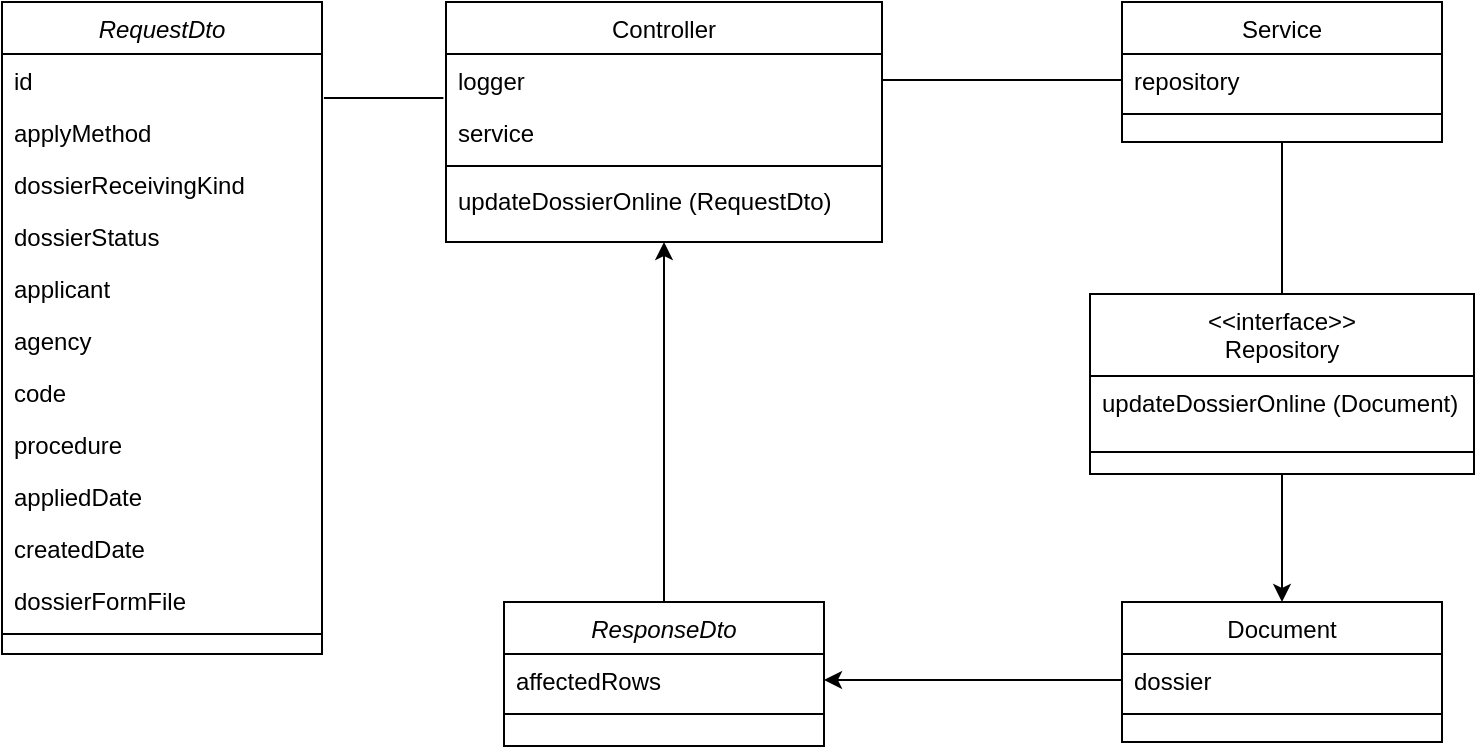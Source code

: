 <mxfile version="14.0.3" type="github" pages="15">
  <diagram name="5. cập nhật hồ sơ" id="-oFy60qfSzBZxaxA16hI">
    <mxGraphModel dx="1088" dy="594" grid="0" gridSize="1" guides="1" tooltips="1" connect="1" arrows="1" fold="1" page="1" pageScale="1" pageWidth="827" pageHeight="1169" background="none" math="0" shadow="0">
      <root>
        <mxCell id="kj7MdpRYlxap1jFFfGvA-0" />
        <mxCell id="kj7MdpRYlxap1jFFfGvA-1" parent="kj7MdpRYlxap1jFFfGvA-0" />
        <mxCell id="kj7MdpRYlxap1jFFfGvA-2" value="RequestDto" style="swimlane;fontStyle=2;align=center;verticalAlign=top;childLayout=stackLayout;horizontal=1;startSize=26;horizontalStack=0;resizeParent=1;resizeLast=0;collapsible=1;marginBottom=0;rounded=0;shadow=0;strokeWidth=1;" vertex="1" parent="kj7MdpRYlxap1jFFfGvA-1">
          <mxGeometry x="40" y="80" width="160" height="326" as="geometry">
            <mxRectangle x="230" y="140" width="160" height="26" as="alternateBounds" />
          </mxGeometry>
        </mxCell>
        <mxCell id="kj7MdpRYlxap1jFFfGvA-3" value="id" style="text;align=left;verticalAlign=top;spacingLeft=4;spacingRight=4;overflow=hidden;rotatable=0;points=[[0,0.5],[1,0.5]];portConstraint=eastwest;" vertex="1" parent="kj7MdpRYlxap1jFFfGvA-2">
          <mxGeometry y="26" width="160" height="26" as="geometry" />
        </mxCell>
        <mxCell id="kj7MdpRYlxap1jFFfGvA-4" value="applyMethod" style="text;align=left;verticalAlign=top;spacingLeft=4;spacingRight=4;overflow=hidden;rotatable=0;points=[[0,0.5],[1,0.5]];portConstraint=eastwest;rounded=0;shadow=0;html=0;" vertex="1" parent="kj7MdpRYlxap1jFFfGvA-2">
          <mxGeometry y="52" width="160" height="26" as="geometry" />
        </mxCell>
        <mxCell id="kj7MdpRYlxap1jFFfGvA-5" value="dossierReceivingKind" style="text;align=left;verticalAlign=top;spacingLeft=4;spacingRight=4;overflow=hidden;rotatable=0;points=[[0,0.5],[1,0.5]];portConstraint=eastwest;rounded=0;shadow=0;html=0;" vertex="1" parent="kj7MdpRYlxap1jFFfGvA-2">
          <mxGeometry y="78" width="160" height="26" as="geometry" />
        </mxCell>
        <mxCell id="kj7MdpRYlxap1jFFfGvA-6" value="dossierStatus" style="text;align=left;verticalAlign=top;spacingLeft=4;spacingRight=4;overflow=hidden;rotatable=0;points=[[0,0.5],[1,0.5]];portConstraint=eastwest;rounded=0;shadow=0;html=0;" vertex="1" parent="kj7MdpRYlxap1jFFfGvA-2">
          <mxGeometry y="104" width="160" height="26" as="geometry" />
        </mxCell>
        <mxCell id="kj7MdpRYlxap1jFFfGvA-7" value="applicant" style="text;align=left;verticalAlign=top;spacingLeft=4;spacingRight=4;overflow=hidden;rotatable=0;points=[[0,0.5],[1,0.5]];portConstraint=eastwest;rounded=0;shadow=0;html=0;" vertex="1" parent="kj7MdpRYlxap1jFFfGvA-2">
          <mxGeometry y="130" width="160" height="26" as="geometry" />
        </mxCell>
        <mxCell id="kj7MdpRYlxap1jFFfGvA-8" value="agency" style="text;align=left;verticalAlign=top;spacingLeft=4;spacingRight=4;overflow=hidden;rotatable=0;points=[[0,0.5],[1,0.5]];portConstraint=eastwest;rounded=0;shadow=0;html=0;" vertex="1" parent="kj7MdpRYlxap1jFFfGvA-2">
          <mxGeometry y="156" width="160" height="26" as="geometry" />
        </mxCell>
        <mxCell id="kj7MdpRYlxap1jFFfGvA-9" value="code" style="text;align=left;verticalAlign=top;spacingLeft=4;spacingRight=4;overflow=hidden;rotatable=0;points=[[0,0.5],[1,0.5]];portConstraint=eastwest;rounded=0;shadow=0;html=0;" vertex="1" parent="kj7MdpRYlxap1jFFfGvA-2">
          <mxGeometry y="182" width="160" height="26" as="geometry" />
        </mxCell>
        <mxCell id="kj7MdpRYlxap1jFFfGvA-10" value="procedure" style="text;align=left;verticalAlign=top;spacingLeft=4;spacingRight=4;overflow=hidden;rotatable=0;points=[[0,0.5],[1,0.5]];portConstraint=eastwest;rounded=0;shadow=0;html=0;" vertex="1" parent="kj7MdpRYlxap1jFFfGvA-2">
          <mxGeometry y="208" width="160" height="26" as="geometry" />
        </mxCell>
        <mxCell id="kj7MdpRYlxap1jFFfGvA-11" value="appliedDate" style="text;align=left;verticalAlign=top;spacingLeft=4;spacingRight=4;overflow=hidden;rotatable=0;points=[[0,0.5],[1,0.5]];portConstraint=eastwest;rounded=0;shadow=0;html=0;" vertex="1" parent="kj7MdpRYlxap1jFFfGvA-2">
          <mxGeometry y="234" width="160" height="26" as="geometry" />
        </mxCell>
        <mxCell id="kj7MdpRYlxap1jFFfGvA-36" value="createdDate" style="text;align=left;verticalAlign=top;spacingLeft=4;spacingRight=4;overflow=hidden;rotatable=0;points=[[0,0.5],[1,0.5]];portConstraint=eastwest;rounded=0;shadow=0;html=0;" vertex="1" parent="kj7MdpRYlxap1jFFfGvA-2">
          <mxGeometry y="260" width="160" height="26" as="geometry" />
        </mxCell>
        <mxCell id="kj7MdpRYlxap1jFFfGvA-37" value="dossierFormFile" style="text;align=left;verticalAlign=top;spacingLeft=4;spacingRight=4;overflow=hidden;rotatable=0;points=[[0,0.5],[1,0.5]];portConstraint=eastwest;rounded=0;shadow=0;html=0;" vertex="1" parent="kj7MdpRYlxap1jFFfGvA-2">
          <mxGeometry y="286" width="160" height="26" as="geometry" />
        </mxCell>
        <mxCell id="kj7MdpRYlxap1jFFfGvA-12" value="" style="line;html=1;strokeWidth=1;align=left;verticalAlign=middle;spacingTop=-1;spacingLeft=3;spacingRight=3;rotatable=0;labelPosition=right;points=[];portConstraint=eastwest;" vertex="1" parent="kj7MdpRYlxap1jFFfGvA-2">
          <mxGeometry y="312" width="160" height="8" as="geometry" />
        </mxCell>
        <mxCell id="kj7MdpRYlxap1jFFfGvA-13" style="edgeStyle=orthogonalEdgeStyle;rounded=0;orthogonalLoop=1;jettySize=auto;html=1;entryX=0.5;entryY=0;entryDx=0;entryDy=0;" edge="1" parent="kj7MdpRYlxap1jFFfGvA-1" source="kj7MdpRYlxap1jFFfGvA-14" target="kj7MdpRYlxap1jFFfGvA-26">
          <mxGeometry relative="1" as="geometry" />
        </mxCell>
        <mxCell id="kj7MdpRYlxap1jFFfGvA-14" value="&lt;&lt;interface&gt;&gt;&#xa;Repository" style="swimlane;fontStyle=0;align=center;verticalAlign=top;childLayout=stackLayout;horizontal=1;startSize=41;horizontalStack=0;resizeParent=1;resizeLast=0;collapsible=1;marginBottom=0;rounded=0;shadow=0;strokeWidth=1;" vertex="1" parent="kj7MdpRYlxap1jFFfGvA-1">
          <mxGeometry x="584" y="226" width="192" height="90" as="geometry">
            <mxRectangle x="590" y="380" width="160" height="26" as="alternateBounds" />
          </mxGeometry>
        </mxCell>
        <mxCell id="kj7MdpRYlxap1jFFfGvA-15" value="updateDossierOnline (Document)" style="text;align=left;verticalAlign=top;spacingLeft=4;spacingRight=4;overflow=hidden;rotatable=0;points=[[0,0.5],[1,0.5]];portConstraint=eastwest;" vertex="1" parent="kj7MdpRYlxap1jFFfGvA-14">
          <mxGeometry y="41" width="192" height="34" as="geometry" />
        </mxCell>
        <mxCell id="kj7MdpRYlxap1jFFfGvA-16" value="" style="line;html=1;strokeWidth=1;align=left;verticalAlign=middle;spacingTop=-1;spacingLeft=3;spacingRight=3;rotatable=0;labelPosition=right;points=[];portConstraint=eastwest;" vertex="1" parent="kj7MdpRYlxap1jFFfGvA-14">
          <mxGeometry y="75" width="192" height="8" as="geometry" />
        </mxCell>
        <mxCell id="kj7MdpRYlxap1jFFfGvA-17" style="edgeStyle=orthogonalEdgeStyle;rounded=0;orthogonalLoop=1;jettySize=auto;html=1;entryX=0.5;entryY=0;entryDx=0;entryDy=0;endArrow=none;endFill=0;strokeColor=#000000;" edge="1" parent="kj7MdpRYlxap1jFFfGvA-1" source="kj7MdpRYlxap1jFFfGvA-18" target="kj7MdpRYlxap1jFFfGvA-14">
          <mxGeometry relative="1" as="geometry" />
        </mxCell>
        <mxCell id="kj7MdpRYlxap1jFFfGvA-18" value="Service" style="swimlane;fontStyle=0;align=center;verticalAlign=top;childLayout=stackLayout;horizontal=1;startSize=26;horizontalStack=0;resizeParent=1;resizeLast=0;collapsible=1;marginBottom=0;rounded=0;shadow=0;strokeWidth=1;" vertex="1" parent="kj7MdpRYlxap1jFFfGvA-1">
          <mxGeometry x="600" y="80" width="160" height="70" as="geometry">
            <mxRectangle x="340" y="380" width="170" height="26" as="alternateBounds" />
          </mxGeometry>
        </mxCell>
        <mxCell id="kj7MdpRYlxap1jFFfGvA-19" value="repository" style="text;align=left;verticalAlign=top;spacingLeft=4;spacingRight=4;overflow=hidden;rotatable=0;points=[[0,0.5],[1,0.5]];portConstraint=eastwest;" vertex="1" parent="kj7MdpRYlxap1jFFfGvA-18">
          <mxGeometry y="26" width="160" height="26" as="geometry" />
        </mxCell>
        <mxCell id="kj7MdpRYlxap1jFFfGvA-20" value="" style="line;html=1;strokeWidth=1;align=left;verticalAlign=middle;spacingTop=-1;spacingLeft=3;spacingRight=3;rotatable=0;labelPosition=right;points=[];portConstraint=eastwest;" vertex="1" parent="kj7MdpRYlxap1jFFfGvA-18">
          <mxGeometry y="52" width="160" height="8" as="geometry" />
        </mxCell>
        <mxCell id="kj7MdpRYlxap1jFFfGvA-21" value="Controller" style="swimlane;fontStyle=0;align=center;verticalAlign=top;childLayout=stackLayout;horizontal=1;startSize=26;horizontalStack=0;resizeParent=1;resizeLast=0;collapsible=1;marginBottom=0;rounded=0;shadow=0;strokeWidth=1;" vertex="1" parent="kj7MdpRYlxap1jFFfGvA-1">
          <mxGeometry x="262" y="80" width="218" height="120" as="geometry">
            <mxRectangle x="550" y="140" width="160" height="26" as="alternateBounds" />
          </mxGeometry>
        </mxCell>
        <mxCell id="kj7MdpRYlxap1jFFfGvA-22" value="logger" style="text;align=left;verticalAlign=top;spacingLeft=4;spacingRight=4;overflow=hidden;rotatable=0;points=[[0,0.5],[1,0.5]];portConstraint=eastwest;" vertex="1" parent="kj7MdpRYlxap1jFFfGvA-21">
          <mxGeometry y="26" width="218" height="26" as="geometry" />
        </mxCell>
        <mxCell id="kj7MdpRYlxap1jFFfGvA-23" value="service" style="text;align=left;verticalAlign=top;spacingLeft=4;spacingRight=4;overflow=hidden;rotatable=0;points=[[0,0.5],[1,0.5]];portConstraint=eastwest;rounded=0;shadow=0;html=0;" vertex="1" parent="kj7MdpRYlxap1jFFfGvA-21">
          <mxGeometry y="52" width="218" height="26" as="geometry" />
        </mxCell>
        <mxCell id="kj7MdpRYlxap1jFFfGvA-24" value="" style="line;html=1;strokeWidth=1;align=left;verticalAlign=middle;spacingTop=-1;spacingLeft=3;spacingRight=3;rotatable=0;labelPosition=right;points=[];portConstraint=eastwest;" vertex="1" parent="kj7MdpRYlxap1jFFfGvA-21">
          <mxGeometry y="78" width="218" height="8" as="geometry" />
        </mxCell>
        <mxCell id="kj7MdpRYlxap1jFFfGvA-25" value="updateDossierOnline (RequestDto)" style="text;align=left;verticalAlign=top;spacingLeft=4;spacingRight=4;overflow=hidden;rotatable=0;points=[[0,0.5],[1,0.5]];portConstraint=eastwest;" vertex="1" parent="kj7MdpRYlxap1jFFfGvA-21">
          <mxGeometry y="86" width="218" height="26" as="geometry" />
        </mxCell>
        <mxCell id="kj7MdpRYlxap1jFFfGvA-26" value="Document" style="swimlane;fontStyle=0;align=center;verticalAlign=top;childLayout=stackLayout;horizontal=1;startSize=26;horizontalStack=0;resizeParent=1;resizeLast=0;collapsible=1;marginBottom=0;rounded=0;shadow=0;strokeWidth=1;" vertex="1" parent="kj7MdpRYlxap1jFFfGvA-1">
          <mxGeometry x="600" y="380" width="160" height="70" as="geometry">
            <mxRectangle x="340" y="380" width="170" height="26" as="alternateBounds" />
          </mxGeometry>
        </mxCell>
        <mxCell id="kj7MdpRYlxap1jFFfGvA-27" value="dossier" style="text;align=left;verticalAlign=top;spacingLeft=4;spacingRight=4;overflow=hidden;rotatable=0;points=[[0,0.5],[1,0.5]];portConstraint=eastwest;" vertex="1" parent="kj7MdpRYlxap1jFFfGvA-26">
          <mxGeometry y="26" width="160" height="26" as="geometry" />
        </mxCell>
        <mxCell id="kj7MdpRYlxap1jFFfGvA-28" value="" style="line;html=1;strokeWidth=1;align=left;verticalAlign=middle;spacingTop=-1;spacingLeft=3;spacingRight=3;rotatable=0;labelPosition=right;points=[];portConstraint=eastwest;" vertex="1" parent="kj7MdpRYlxap1jFFfGvA-26">
          <mxGeometry y="52" width="160" height="8" as="geometry" />
        </mxCell>
        <mxCell id="kj7MdpRYlxap1jFFfGvA-29" value="" style="endArrow=none;html=1;exitX=1.006;exitY=-0.154;exitDx=0;exitDy=0;entryX=-0.006;entryY=-0.154;entryDx=0;entryDy=0;exitPerimeter=0;entryPerimeter=0;" edge="1" parent="kj7MdpRYlxap1jFFfGvA-1" source="kj7MdpRYlxap1jFFfGvA-4" target="kj7MdpRYlxap1jFFfGvA-23">
          <mxGeometry width="50" height="50" relative="1" as="geometry">
            <mxPoint x="220" y="230" as="sourcePoint" />
            <mxPoint x="300" y="159" as="targetPoint" />
          </mxGeometry>
        </mxCell>
        <mxCell id="kj7MdpRYlxap1jFFfGvA-30" style="edgeStyle=orthogonalEdgeStyle;rounded=0;orthogonalLoop=1;jettySize=auto;html=1;entryX=0;entryY=0.5;entryDx=0;entryDy=0;endArrow=none;endFill=0;" edge="1" parent="kj7MdpRYlxap1jFFfGvA-1" target="kj7MdpRYlxap1jFFfGvA-19">
          <mxGeometry relative="1" as="geometry">
            <Array as="points">
              <mxPoint x="480" y="119" />
            </Array>
            <mxPoint x="480" y="184" as="sourcePoint" />
          </mxGeometry>
        </mxCell>
        <mxCell id="kj7MdpRYlxap1jFFfGvA-31" style="edgeStyle=orthogonalEdgeStyle;rounded=0;orthogonalLoop=1;jettySize=auto;html=1;entryX=0.5;entryY=1;entryDx=0;entryDy=0;endArrow=classic;endFill=1;" edge="1" parent="kj7MdpRYlxap1jFFfGvA-1" source="kj7MdpRYlxap1jFFfGvA-32" target="kj7MdpRYlxap1jFFfGvA-21">
          <mxGeometry relative="1" as="geometry" />
        </mxCell>
        <mxCell id="kj7MdpRYlxap1jFFfGvA-32" value="ResponseDto" style="swimlane;fontStyle=2;align=center;verticalAlign=top;childLayout=stackLayout;horizontal=1;startSize=26;horizontalStack=0;resizeParent=1;resizeLast=0;collapsible=1;marginBottom=0;rounded=0;shadow=0;strokeWidth=1;" vertex="1" parent="kj7MdpRYlxap1jFFfGvA-1">
          <mxGeometry x="291" y="380" width="160" height="72" as="geometry">
            <mxRectangle x="230" y="140" width="160" height="26" as="alternateBounds" />
          </mxGeometry>
        </mxCell>
        <mxCell id="kj7MdpRYlxap1jFFfGvA-33" value="affectedRows" style="text;align=left;verticalAlign=top;spacingLeft=4;spacingRight=4;overflow=hidden;rotatable=0;points=[[0,0.5],[1,0.5]];portConstraint=eastwest;rounded=0;shadow=0;html=0;" vertex="1" parent="kj7MdpRYlxap1jFFfGvA-32">
          <mxGeometry y="26" width="160" height="26" as="geometry" />
        </mxCell>
        <mxCell id="kj7MdpRYlxap1jFFfGvA-34" value="" style="line;html=1;strokeWidth=1;align=left;verticalAlign=middle;spacingTop=-1;spacingLeft=3;spacingRight=3;rotatable=0;labelPosition=right;points=[];portConstraint=eastwest;" vertex="1" parent="kj7MdpRYlxap1jFFfGvA-32">
          <mxGeometry y="52" width="160" height="8" as="geometry" />
        </mxCell>
        <mxCell id="kj7MdpRYlxap1jFFfGvA-35" style="edgeStyle=orthogonalEdgeStyle;rounded=0;orthogonalLoop=1;jettySize=auto;html=1;entryX=1;entryY=0.5;entryDx=0;entryDy=0;" edge="1" parent="kj7MdpRYlxap1jFFfGvA-1" source="kj7MdpRYlxap1jFFfGvA-27" target="kj7MdpRYlxap1jFFfGvA-33">
          <mxGeometry relative="1" as="geometry">
            <mxPoint x="483.04" y="419.006" as="targetPoint" />
          </mxGeometry>
        </mxCell>
      </root>
    </mxGraphModel>
  </diagram>
  <diagram name="5. nộp hs online" id="OAnoWnJ-oBAb3m1jJiWm">
    <mxGraphModel dx="1088" dy="594" grid="0" gridSize="1" guides="1" tooltips="1" connect="1" arrows="1" fold="1" page="1" pageScale="1" pageWidth="827" pageHeight="1169" background="none" math="0" shadow="0">
      <root>
        <mxCell id="0NHmZYeKYjP8BiWk9I_z-0" />
        <mxCell id="0NHmZYeKYjP8BiWk9I_z-1" parent="0NHmZYeKYjP8BiWk9I_z-0" />
        <mxCell id="0NHmZYeKYjP8BiWk9I_z-2" value="RequestDto" style="swimlane;fontStyle=2;align=center;verticalAlign=top;childLayout=stackLayout;horizontal=1;startSize=26;horizontalStack=0;resizeParent=1;resizeLast=0;collapsible=1;marginBottom=0;rounded=0;shadow=0;strokeWidth=1;" vertex="1" parent="0NHmZYeKYjP8BiWk9I_z-1">
          <mxGeometry x="40" y="80" width="160" height="226" as="geometry">
            <mxRectangle x="230" y="140" width="160" height="26" as="alternateBounds" />
          </mxGeometry>
        </mxCell>
        <mxCell id="0NHmZYeKYjP8BiWk9I_z-3" value="procedure" style="text;align=left;verticalAlign=top;spacingLeft=4;spacingRight=4;overflow=hidden;rotatable=0;points=[[0,0.5],[1,0.5]];portConstraint=eastwest;" vertex="1" parent="0NHmZYeKYjP8BiWk9I_z-2">
          <mxGeometry y="26" width="160" height="26" as="geometry" />
        </mxCell>
        <mxCell id="0NHmZYeKYjP8BiWk9I_z-4" value="dossierFormFile" style="text;align=left;verticalAlign=top;spacingLeft=4;spacingRight=4;overflow=hidden;rotatable=0;points=[[0,0.5],[1,0.5]];portConstraint=eastwest;rounded=0;shadow=0;html=0;" vertex="1" parent="0NHmZYeKYjP8BiWk9I_z-2">
          <mxGeometry y="52" width="160" height="26" as="geometry" />
        </mxCell>
        <mxCell id="0NHmZYeKYjP8BiWk9I_z-5" value="dossierFee" style="text;align=left;verticalAlign=top;spacingLeft=4;spacingRight=4;overflow=hidden;rotatable=0;points=[[0,0.5],[1,0.5]];portConstraint=eastwest;rounded=0;shadow=0;html=0;" vertex="1" parent="0NHmZYeKYjP8BiWk9I_z-2">
          <mxGeometry y="78" width="160" height="26" as="geometry" />
        </mxCell>
        <mxCell id="0NHmZYeKYjP8BiWk9I_z-6" value="dossierReceivingKind" style="text;align=left;verticalAlign=top;spacingLeft=4;spacingRight=4;overflow=hidden;rotatable=0;points=[[0,0.5],[1,0.5]];portConstraint=eastwest;rounded=0;shadow=0;html=0;" vertex="1" parent="0NHmZYeKYjP8BiWk9I_z-2">
          <mxGeometry y="104" width="160" height="26" as="geometry" />
        </mxCell>
        <mxCell id="0NHmZYeKYjP8BiWk9I_z-7" value="applicant" style="text;align=left;verticalAlign=top;spacingLeft=4;spacingRight=4;overflow=hidden;rotatable=0;points=[[0,0.5],[1,0.5]];portConstraint=eastwest;rounded=0;shadow=0;html=0;" vertex="1" parent="0NHmZYeKYjP8BiWk9I_z-2">
          <mxGeometry y="130" width="160" height="26" as="geometry" />
        </mxCell>
        <mxCell id="0NHmZYeKYjP8BiWk9I_z-8" value="agency" style="text;align=left;verticalAlign=top;spacingLeft=4;spacingRight=4;overflow=hidden;rotatable=0;points=[[0,0.5],[1,0.5]];portConstraint=eastwest;rounded=0;shadow=0;html=0;" vertex="1" parent="0NHmZYeKYjP8BiWk9I_z-2">
          <mxGeometry y="156" width="160" height="26" as="geometry" />
        </mxCell>
        <mxCell id="0NHmZYeKYjP8BiWk9I_z-9" value="paymentMethod" style="text;align=left;verticalAlign=top;spacingLeft=4;spacingRight=4;overflow=hidden;rotatable=0;points=[[0,0.5],[1,0.5]];portConstraint=eastwest;rounded=0;shadow=0;html=0;" vertex="1" parent="0NHmZYeKYjP8BiWk9I_z-2">
          <mxGeometry y="182" width="160" height="26" as="geometry" />
        </mxCell>
        <mxCell id="0NHmZYeKYjP8BiWk9I_z-12" value="" style="line;html=1;strokeWidth=1;align=left;verticalAlign=middle;spacingTop=-1;spacingLeft=3;spacingRight=3;rotatable=0;labelPosition=right;points=[];portConstraint=eastwest;" vertex="1" parent="0NHmZYeKYjP8BiWk9I_z-2">
          <mxGeometry y="208" width="160" height="8" as="geometry" />
        </mxCell>
        <mxCell id="0NHmZYeKYjP8BiWk9I_z-13" style="edgeStyle=orthogonalEdgeStyle;rounded=0;orthogonalLoop=1;jettySize=auto;html=1;entryX=0.5;entryY=0;entryDx=0;entryDy=0;" edge="1" parent="0NHmZYeKYjP8BiWk9I_z-1" source="0NHmZYeKYjP8BiWk9I_z-14" target="0NHmZYeKYjP8BiWk9I_z-26">
          <mxGeometry relative="1" as="geometry" />
        </mxCell>
        <mxCell id="0NHmZYeKYjP8BiWk9I_z-14" value="&lt;&lt;interface&gt;&gt;&#xa;Repository" style="swimlane;fontStyle=0;align=center;verticalAlign=top;childLayout=stackLayout;horizontal=1;startSize=41;horizontalStack=0;resizeParent=1;resizeLast=0;collapsible=1;marginBottom=0;rounded=0;shadow=0;strokeWidth=1;" vertex="1" parent="0NHmZYeKYjP8BiWk9I_z-1">
          <mxGeometry x="587" y="226" width="186" height="90" as="geometry">
            <mxRectangle x="590" y="380" width="160" height="26" as="alternateBounds" />
          </mxGeometry>
        </mxCell>
        <mxCell id="0NHmZYeKYjP8BiWk9I_z-15" value="postDossierOnline (Document)" style="text;align=left;verticalAlign=top;spacingLeft=4;spacingRight=4;overflow=hidden;rotatable=0;points=[[0,0.5],[1,0.5]];portConstraint=eastwest;" vertex="1" parent="0NHmZYeKYjP8BiWk9I_z-14">
          <mxGeometry y="41" width="186" height="34" as="geometry" />
        </mxCell>
        <mxCell id="0NHmZYeKYjP8BiWk9I_z-16" value="" style="line;html=1;strokeWidth=1;align=left;verticalAlign=middle;spacingTop=-1;spacingLeft=3;spacingRight=3;rotatable=0;labelPosition=right;points=[];portConstraint=eastwest;" vertex="1" parent="0NHmZYeKYjP8BiWk9I_z-14">
          <mxGeometry y="75" width="186" height="8" as="geometry" />
        </mxCell>
        <mxCell id="0NHmZYeKYjP8BiWk9I_z-17" style="edgeStyle=orthogonalEdgeStyle;rounded=0;orthogonalLoop=1;jettySize=auto;html=1;entryX=0.5;entryY=0;entryDx=0;entryDy=0;endArrow=none;endFill=0;strokeColor=#000000;" edge="1" parent="0NHmZYeKYjP8BiWk9I_z-1" source="0NHmZYeKYjP8BiWk9I_z-18" target="0NHmZYeKYjP8BiWk9I_z-14">
          <mxGeometry relative="1" as="geometry" />
        </mxCell>
        <mxCell id="0NHmZYeKYjP8BiWk9I_z-18" value="Service" style="swimlane;fontStyle=0;align=center;verticalAlign=top;childLayout=stackLayout;horizontal=1;startSize=26;horizontalStack=0;resizeParent=1;resizeLast=0;collapsible=1;marginBottom=0;rounded=0;shadow=0;strokeWidth=1;" vertex="1" parent="0NHmZYeKYjP8BiWk9I_z-1">
          <mxGeometry x="600" y="80" width="160" height="70" as="geometry">
            <mxRectangle x="340" y="380" width="170" height="26" as="alternateBounds" />
          </mxGeometry>
        </mxCell>
        <mxCell id="0NHmZYeKYjP8BiWk9I_z-19" value="repository" style="text;align=left;verticalAlign=top;spacingLeft=4;spacingRight=4;overflow=hidden;rotatable=0;points=[[0,0.5],[1,0.5]];portConstraint=eastwest;" vertex="1" parent="0NHmZYeKYjP8BiWk9I_z-18">
          <mxGeometry y="26" width="160" height="26" as="geometry" />
        </mxCell>
        <mxCell id="0NHmZYeKYjP8BiWk9I_z-20" value="" style="line;html=1;strokeWidth=1;align=left;verticalAlign=middle;spacingTop=-1;spacingLeft=3;spacingRight=3;rotatable=0;labelPosition=right;points=[];portConstraint=eastwest;" vertex="1" parent="0NHmZYeKYjP8BiWk9I_z-18">
          <mxGeometry y="52" width="160" height="8" as="geometry" />
        </mxCell>
        <mxCell id="0NHmZYeKYjP8BiWk9I_z-21" value="Controller" style="swimlane;fontStyle=0;align=center;verticalAlign=top;childLayout=stackLayout;horizontal=1;startSize=26;horizontalStack=0;resizeParent=1;resizeLast=0;collapsible=1;marginBottom=0;rounded=0;shadow=0;strokeWidth=1;" vertex="1" parent="0NHmZYeKYjP8BiWk9I_z-1">
          <mxGeometry x="296" y="80" width="185" height="120" as="geometry">
            <mxRectangle x="550" y="140" width="160" height="26" as="alternateBounds" />
          </mxGeometry>
        </mxCell>
        <mxCell id="0NHmZYeKYjP8BiWk9I_z-22" value="logger" style="text;align=left;verticalAlign=top;spacingLeft=4;spacingRight=4;overflow=hidden;rotatable=0;points=[[0,0.5],[1,0.5]];portConstraint=eastwest;" vertex="1" parent="0NHmZYeKYjP8BiWk9I_z-21">
          <mxGeometry y="26" width="185" height="26" as="geometry" />
        </mxCell>
        <mxCell id="0NHmZYeKYjP8BiWk9I_z-23" value="service" style="text;align=left;verticalAlign=top;spacingLeft=4;spacingRight=4;overflow=hidden;rotatable=0;points=[[0,0.5],[1,0.5]];portConstraint=eastwest;rounded=0;shadow=0;html=0;" vertex="1" parent="0NHmZYeKYjP8BiWk9I_z-21">
          <mxGeometry y="52" width="185" height="26" as="geometry" />
        </mxCell>
        <mxCell id="0NHmZYeKYjP8BiWk9I_z-24" value="" style="line;html=1;strokeWidth=1;align=left;verticalAlign=middle;spacingTop=-1;spacingLeft=3;spacingRight=3;rotatable=0;labelPosition=right;points=[];portConstraint=eastwest;" vertex="1" parent="0NHmZYeKYjP8BiWk9I_z-21">
          <mxGeometry y="78" width="185" height="8" as="geometry" />
        </mxCell>
        <mxCell id="0NHmZYeKYjP8BiWk9I_z-25" value="postDossierOnline (RequestDto)" style="text;align=left;verticalAlign=top;spacingLeft=4;spacingRight=4;overflow=hidden;rotatable=0;points=[[0,0.5],[1,0.5]];portConstraint=eastwest;" vertex="1" parent="0NHmZYeKYjP8BiWk9I_z-21">
          <mxGeometry y="86" width="185" height="26" as="geometry" />
        </mxCell>
        <mxCell id="0NHmZYeKYjP8BiWk9I_z-26" value="Document" style="swimlane;fontStyle=0;align=center;verticalAlign=top;childLayout=stackLayout;horizontal=1;startSize=26;horizontalStack=0;resizeParent=1;resizeLast=0;collapsible=1;marginBottom=0;rounded=0;shadow=0;strokeWidth=1;" vertex="1" parent="0NHmZYeKYjP8BiWk9I_z-1">
          <mxGeometry x="600" y="380" width="160" height="70" as="geometry">
            <mxRectangle x="340" y="380" width="170" height="26" as="alternateBounds" />
          </mxGeometry>
        </mxCell>
        <mxCell id="0NHmZYeKYjP8BiWk9I_z-27" value="dossier" style="text;align=left;verticalAlign=top;spacingLeft=4;spacingRight=4;overflow=hidden;rotatable=0;points=[[0,0.5],[1,0.5]];portConstraint=eastwest;" vertex="1" parent="0NHmZYeKYjP8BiWk9I_z-26">
          <mxGeometry y="26" width="160" height="26" as="geometry" />
        </mxCell>
        <mxCell id="0NHmZYeKYjP8BiWk9I_z-28" value="" style="line;html=1;strokeWidth=1;align=left;verticalAlign=middle;spacingTop=-1;spacingLeft=3;spacingRight=3;rotatable=0;labelPosition=right;points=[];portConstraint=eastwest;" vertex="1" parent="0NHmZYeKYjP8BiWk9I_z-26">
          <mxGeometry y="52" width="160" height="8" as="geometry" />
        </mxCell>
        <mxCell id="0NHmZYeKYjP8BiWk9I_z-29" value="" style="endArrow=none;html=1;exitX=1.006;exitY=-0.154;exitDx=0;exitDy=0;entryX=-0.006;entryY=-0.154;entryDx=0;entryDy=0;exitPerimeter=0;entryPerimeter=0;" edge="1" parent="0NHmZYeKYjP8BiWk9I_z-1" source="0NHmZYeKYjP8BiWk9I_z-4" target="0NHmZYeKYjP8BiWk9I_z-23">
          <mxGeometry width="50" height="50" relative="1" as="geometry">
            <mxPoint x="220" y="230" as="sourcePoint" />
            <mxPoint x="300" y="159" as="targetPoint" />
          </mxGeometry>
        </mxCell>
        <mxCell id="0NHmZYeKYjP8BiWk9I_z-31" style="edgeStyle=orthogonalEdgeStyle;rounded=0;orthogonalLoop=1;jettySize=auto;html=1;entryX=0.5;entryY=1;entryDx=0;entryDy=0;endArrow=classic;endFill=1;" edge="1" parent="0NHmZYeKYjP8BiWk9I_z-1" source="0NHmZYeKYjP8BiWk9I_z-32" target="0NHmZYeKYjP8BiWk9I_z-21">
          <mxGeometry relative="1" as="geometry">
            <Array as="points">
              <mxPoint x="389" y="289" />
            </Array>
          </mxGeometry>
        </mxCell>
        <mxCell id="0NHmZYeKYjP8BiWk9I_z-32" value="ResponseDto" style="swimlane;fontStyle=2;align=center;verticalAlign=top;childLayout=stackLayout;horizontal=1;startSize=26;horizontalStack=0;resizeParent=1;resizeLast=0;collapsible=1;marginBottom=0;rounded=0;shadow=0;strokeWidth=1;" vertex="1" parent="0NHmZYeKYjP8BiWk9I_z-1">
          <mxGeometry x="320" y="378" width="160" height="72" as="geometry">
            <mxRectangle x="230" y="140" width="160" height="26" as="alternateBounds" />
          </mxGeometry>
        </mxCell>
        <mxCell id="0NHmZYeKYjP8BiWk9I_z-33" value="id" style="text;align=left;verticalAlign=top;spacingLeft=4;spacingRight=4;overflow=hidden;rotatable=0;points=[[0,0.5],[1,0.5]];portConstraint=eastwest;rounded=0;shadow=0;html=0;" vertex="1" parent="0NHmZYeKYjP8BiWk9I_z-32">
          <mxGeometry y="26" width="160" height="26" as="geometry" />
        </mxCell>
        <mxCell id="0NHmZYeKYjP8BiWk9I_z-34" value="" style="line;html=1;strokeWidth=1;align=left;verticalAlign=middle;spacingTop=-1;spacingLeft=3;spacingRight=3;rotatable=0;labelPosition=right;points=[];portConstraint=eastwest;" vertex="1" parent="0NHmZYeKYjP8BiWk9I_z-32">
          <mxGeometry y="52" width="160" height="8" as="geometry" />
        </mxCell>
        <mxCell id="0NHmZYeKYjP8BiWk9I_z-35" style="edgeStyle=orthogonalEdgeStyle;rounded=0;orthogonalLoop=1;jettySize=auto;html=1;entryX=1.019;entryY=0.231;entryDx=0;entryDy=0;entryPerimeter=0;" edge="1" parent="0NHmZYeKYjP8BiWk9I_z-1" source="0NHmZYeKYjP8BiWk9I_z-27">
          <mxGeometry relative="1" as="geometry">
            <mxPoint x="483.04" y="419.006" as="targetPoint" />
          </mxGeometry>
        </mxCell>
        <mxCell id="0NHmZYeKYjP8BiWk9I_z-36" style="edgeStyle=orthogonalEdgeStyle;rounded=0;orthogonalLoop=1;jettySize=auto;html=1;endArrow=none;endFill=0;" edge="1" parent="0NHmZYeKYjP8BiWk9I_z-1" source="0NHmZYeKYjP8BiWk9I_z-22" target="0NHmZYeKYjP8BiWk9I_z-19">
          <mxGeometry relative="1" as="geometry" />
        </mxCell>
      </root>
    </mxGraphModel>
  </diagram>
  <diagram name="4. đổi cơ quan - home" id="efT5Qo0cUKu1r9q02VQM">
    <mxGraphModel dx="1088" dy="594" grid="0" gridSize="1" guides="1" tooltips="1" connect="1" arrows="1" fold="1" page="1" pageScale="1" pageWidth="827" pageHeight="1169" background="none" math="0" shadow="0">
      <root>
        <mxCell id="yS2Htq60EYdfNHxIjngc-0" />
        <mxCell id="yS2Htq60EYdfNHxIjngc-1" parent="yS2Htq60EYdfNHxIjngc-0" />
        <mxCell id="yS2Htq60EYdfNHxIjngc-2" value="RequestDto" style="swimlane;fontStyle=2;align=center;verticalAlign=top;childLayout=stackLayout;horizontal=1;startSize=26;horizontalStack=0;resizeParent=1;resizeLast=0;collapsible=1;marginBottom=0;rounded=0;shadow=0;strokeWidth=1;" vertex="1" parent="yS2Htq60EYdfNHxIjngc-1">
          <mxGeometry x="40" y="80" width="160" height="63" as="geometry">
            <mxRectangle x="230" y="140" width="160" height="26" as="alternateBounds" />
          </mxGeometry>
        </mxCell>
        <mxCell id="yS2Htq60EYdfNHxIjngc-3" value="id" style="text;align=left;verticalAlign=top;spacingLeft=4;spacingRight=4;overflow=hidden;rotatable=0;points=[[0,0.5],[1,0.5]];portConstraint=eastwest;" vertex="1" parent="yS2Htq60EYdfNHxIjngc-2">
          <mxGeometry y="26" width="160" height="26" as="geometry" />
        </mxCell>
        <mxCell id="yS2Htq60EYdfNHxIjngc-7" value="" style="line;html=1;strokeWidth=1;align=left;verticalAlign=middle;spacingTop=-1;spacingLeft=3;spacingRight=3;rotatable=0;labelPosition=right;points=[];portConstraint=eastwest;" vertex="1" parent="yS2Htq60EYdfNHxIjngc-2">
          <mxGeometry y="52" width="160" height="8" as="geometry" />
        </mxCell>
        <mxCell id="yS2Htq60EYdfNHxIjngc-8" style="edgeStyle=orthogonalEdgeStyle;rounded=0;orthogonalLoop=1;jettySize=auto;html=1;entryX=0.5;entryY=0;entryDx=0;entryDy=0;" edge="1" parent="yS2Htq60EYdfNHxIjngc-1" source="yS2Htq60EYdfNHxIjngc-9" target="yS2Htq60EYdfNHxIjngc-21">
          <mxGeometry relative="1" as="geometry" />
        </mxCell>
        <mxCell id="yS2Htq60EYdfNHxIjngc-9" value="&lt;&lt;interface&gt;&gt;&#xa;Repository" style="swimlane;fontStyle=0;align=center;verticalAlign=top;childLayout=stackLayout;horizontal=1;startSize=41;horizontalStack=0;resizeParent=1;resizeLast=0;collapsible=1;marginBottom=0;rounded=0;shadow=0;strokeWidth=1;" vertex="1" parent="yS2Htq60EYdfNHxIjngc-1">
          <mxGeometry x="600" y="226" width="160" height="90" as="geometry">
            <mxRectangle x="590" y="380" width="160" height="26" as="alternateBounds" />
          </mxGeometry>
        </mxCell>
        <mxCell id="yS2Htq60EYdfNHxIjngc-10" value="getAgency (Document)" style="text;align=left;verticalAlign=top;spacingLeft=4;spacingRight=4;overflow=hidden;rotatable=0;points=[[0,0.5],[1,0.5]];portConstraint=eastwest;" vertex="1" parent="yS2Htq60EYdfNHxIjngc-9">
          <mxGeometry y="41" width="160" height="34" as="geometry" />
        </mxCell>
        <mxCell id="yS2Htq60EYdfNHxIjngc-11" value="" style="line;html=1;strokeWidth=1;align=left;verticalAlign=middle;spacingTop=-1;spacingLeft=3;spacingRight=3;rotatable=0;labelPosition=right;points=[];portConstraint=eastwest;" vertex="1" parent="yS2Htq60EYdfNHxIjngc-9">
          <mxGeometry y="75" width="160" height="8" as="geometry" />
        </mxCell>
        <mxCell id="yS2Htq60EYdfNHxIjngc-12" style="edgeStyle=orthogonalEdgeStyle;rounded=0;orthogonalLoop=1;jettySize=auto;html=1;entryX=0.5;entryY=0;entryDx=0;entryDy=0;endArrow=none;endFill=0;strokeColor=#000000;" edge="1" parent="yS2Htq60EYdfNHxIjngc-1" source="yS2Htq60EYdfNHxIjngc-13" target="yS2Htq60EYdfNHxIjngc-9">
          <mxGeometry relative="1" as="geometry" />
        </mxCell>
        <mxCell id="yS2Htq60EYdfNHxIjngc-13" value="Service" style="swimlane;fontStyle=0;align=center;verticalAlign=top;childLayout=stackLayout;horizontal=1;startSize=26;horizontalStack=0;resizeParent=1;resizeLast=0;collapsible=1;marginBottom=0;rounded=0;shadow=0;strokeWidth=1;" vertex="1" parent="yS2Htq60EYdfNHxIjngc-1">
          <mxGeometry x="600" y="80" width="160" height="70" as="geometry">
            <mxRectangle x="340" y="380" width="170" height="26" as="alternateBounds" />
          </mxGeometry>
        </mxCell>
        <mxCell id="yS2Htq60EYdfNHxIjngc-14" value="repository" style="text;align=left;verticalAlign=top;spacingLeft=4;spacingRight=4;overflow=hidden;rotatable=0;points=[[0,0.5],[1,0.5]];portConstraint=eastwest;" vertex="1" parent="yS2Htq60EYdfNHxIjngc-13">
          <mxGeometry y="26" width="160" height="26" as="geometry" />
        </mxCell>
        <mxCell id="yS2Htq60EYdfNHxIjngc-15" value="" style="line;html=1;strokeWidth=1;align=left;verticalAlign=middle;spacingTop=-1;spacingLeft=3;spacingRight=3;rotatable=0;labelPosition=right;points=[];portConstraint=eastwest;" vertex="1" parent="yS2Htq60EYdfNHxIjngc-13">
          <mxGeometry y="52" width="160" height="8" as="geometry" />
        </mxCell>
        <mxCell id="yS2Htq60EYdfNHxIjngc-16" value="Controller" style="swimlane;fontStyle=0;align=center;verticalAlign=top;childLayout=stackLayout;horizontal=1;startSize=26;horizontalStack=0;resizeParent=1;resizeLast=0;collapsible=1;marginBottom=0;rounded=0;shadow=0;strokeWidth=1;" vertex="1" parent="yS2Htq60EYdfNHxIjngc-1">
          <mxGeometry x="320" y="80" width="160" height="120" as="geometry">
            <mxRectangle x="550" y="140" width="160" height="26" as="alternateBounds" />
          </mxGeometry>
        </mxCell>
        <mxCell id="yS2Htq60EYdfNHxIjngc-17" value="logger" style="text;align=left;verticalAlign=top;spacingLeft=4;spacingRight=4;overflow=hidden;rotatable=0;points=[[0,0.5],[1,0.5]];portConstraint=eastwest;" vertex="1" parent="yS2Htq60EYdfNHxIjngc-16">
          <mxGeometry y="26" width="160" height="26" as="geometry" />
        </mxCell>
        <mxCell id="yS2Htq60EYdfNHxIjngc-18" value="service" style="text;align=left;verticalAlign=top;spacingLeft=4;spacingRight=4;overflow=hidden;rotatable=0;points=[[0,0.5],[1,0.5]];portConstraint=eastwest;rounded=0;shadow=0;html=0;" vertex="1" parent="yS2Htq60EYdfNHxIjngc-16">
          <mxGeometry y="52" width="160" height="26" as="geometry" />
        </mxCell>
        <mxCell id="yS2Htq60EYdfNHxIjngc-19" value="" style="line;html=1;strokeWidth=1;align=left;verticalAlign=middle;spacingTop=-1;spacingLeft=3;spacingRight=3;rotatable=0;labelPosition=right;points=[];portConstraint=eastwest;" vertex="1" parent="yS2Htq60EYdfNHxIjngc-16">
          <mxGeometry y="78" width="160" height="8" as="geometry" />
        </mxCell>
        <mxCell id="yS2Htq60EYdfNHxIjngc-20" value="getAgency (RequestDto)" style="text;align=left;verticalAlign=top;spacingLeft=4;spacingRight=4;overflow=hidden;rotatable=0;points=[[0,0.5],[1,0.5]];portConstraint=eastwest;" vertex="1" parent="yS2Htq60EYdfNHxIjngc-16">
          <mxGeometry y="86" width="160" height="26" as="geometry" />
        </mxCell>
        <mxCell id="yS2Htq60EYdfNHxIjngc-21" value="Document" style="swimlane;fontStyle=0;align=center;verticalAlign=top;childLayout=stackLayout;horizontal=1;startSize=26;horizontalStack=0;resizeParent=1;resizeLast=0;collapsible=1;marginBottom=0;rounded=0;shadow=0;strokeWidth=1;" vertex="1" parent="yS2Htq60EYdfNHxIjngc-1">
          <mxGeometry x="600" y="380" width="160" height="70" as="geometry">
            <mxRectangle x="340" y="380" width="170" height="26" as="alternateBounds" />
          </mxGeometry>
        </mxCell>
        <mxCell id="yS2Htq60EYdfNHxIjngc-22" value="agency" style="text;align=left;verticalAlign=top;spacingLeft=4;spacingRight=4;overflow=hidden;rotatable=0;points=[[0,0.5],[1,0.5]];portConstraint=eastwest;" vertex="1" parent="yS2Htq60EYdfNHxIjngc-21">
          <mxGeometry y="26" width="160" height="26" as="geometry" />
        </mxCell>
        <mxCell id="yS2Htq60EYdfNHxIjngc-23" value="" style="line;html=1;strokeWidth=1;align=left;verticalAlign=middle;spacingTop=-1;spacingLeft=3;spacingRight=3;rotatable=0;labelPosition=right;points=[];portConstraint=eastwest;" vertex="1" parent="yS2Htq60EYdfNHxIjngc-21">
          <mxGeometry y="52" width="160" height="8" as="geometry" />
        </mxCell>
        <mxCell id="yS2Htq60EYdfNHxIjngc-24" value="" style="endArrow=none;html=1;exitX=1.006;exitY=-0.154;exitDx=0;exitDy=0;entryX=-0.006;entryY=-0.154;entryDx=0;entryDy=0;exitPerimeter=0;entryPerimeter=0;" edge="1" parent="yS2Htq60EYdfNHxIjngc-1" target="yS2Htq60EYdfNHxIjngc-18">
          <mxGeometry width="50" height="50" relative="1" as="geometry">
            <mxPoint x="200.96" y="127.996" as="sourcePoint" />
            <mxPoint x="300" y="159" as="targetPoint" />
          </mxGeometry>
        </mxCell>
        <mxCell id="yS2Htq60EYdfNHxIjngc-25" style="edgeStyle=orthogonalEdgeStyle;rounded=0;orthogonalLoop=1;jettySize=auto;html=1;entryX=0;entryY=0.5;entryDx=0;entryDy=0;endArrow=none;endFill=0;" edge="1" parent="yS2Htq60EYdfNHxIjngc-1" target="yS2Htq60EYdfNHxIjngc-14">
          <mxGeometry relative="1" as="geometry">
            <Array as="points">
              <mxPoint x="480" y="119" />
            </Array>
            <mxPoint x="480" y="184" as="sourcePoint" />
          </mxGeometry>
        </mxCell>
        <mxCell id="yS2Htq60EYdfNHxIjngc-26" style="edgeStyle=orthogonalEdgeStyle;rounded=0;orthogonalLoop=1;jettySize=auto;html=1;entryX=0.5;entryY=1;entryDx=0;entryDy=0;endArrow=classic;endFill=1;" edge="1" parent="yS2Htq60EYdfNHxIjngc-1" source="yS2Htq60EYdfNHxIjngc-27" target="yS2Htq60EYdfNHxIjngc-16">
          <mxGeometry relative="1" as="geometry" />
        </mxCell>
        <mxCell id="yS2Htq60EYdfNHxIjngc-27" value="ResponseDto" style="swimlane;fontStyle=2;align=center;verticalAlign=top;childLayout=stackLayout;horizontal=1;startSize=26;horizontalStack=0;resizeParent=1;resizeLast=0;collapsible=1;marginBottom=0;rounded=0;shadow=0;strokeWidth=1;" vertex="1" parent="yS2Htq60EYdfNHxIjngc-1">
          <mxGeometry x="320" y="358" width="160" height="99" as="geometry">
            <mxRectangle x="230" y="140" width="160" height="26" as="alternateBounds" />
          </mxGeometry>
        </mxCell>
        <mxCell id="yS2Htq60EYdfNHxIjngc-28" value="id" style="text;align=left;verticalAlign=top;spacingLeft=4;spacingRight=4;overflow=hidden;rotatable=0;points=[[0,0.5],[1,0.5]];portConstraint=eastwest;rounded=0;shadow=0;html=0;" vertex="1" parent="yS2Htq60EYdfNHxIjngc-27">
          <mxGeometry y="26" width="160" height="26" as="geometry" />
        </mxCell>
        <mxCell id="yS2Htq60EYdfNHxIjngc-29" value="name" style="text;align=left;verticalAlign=top;spacingLeft=4;spacingRight=4;overflow=hidden;rotatable=0;points=[[0,0.5],[1,0.5]];portConstraint=eastwest;" vertex="1" parent="yS2Htq60EYdfNHxIjngc-27">
          <mxGeometry y="52" width="160" height="26" as="geometry" />
        </mxCell>
        <mxCell id="yS2Htq60EYdfNHxIjngc-38" value="" style="line;html=1;strokeWidth=1;align=left;verticalAlign=middle;spacingTop=-1;spacingLeft=3;spacingRight=3;rotatable=0;labelPosition=right;points=[];portConstraint=eastwest;" vertex="1" parent="yS2Htq60EYdfNHxIjngc-27">
          <mxGeometry y="78" width="160" height="5" as="geometry" />
        </mxCell>
        <mxCell id="yS2Htq60EYdfNHxIjngc-39" style="edgeStyle=orthogonalEdgeStyle;rounded=0;orthogonalLoop=1;jettySize=auto;html=1;entryX=1.019;entryY=0.231;entryDx=0;entryDy=0;entryPerimeter=0;" edge="1" parent="yS2Htq60EYdfNHxIjngc-1" source="yS2Htq60EYdfNHxIjngc-22">
          <mxGeometry relative="1" as="geometry">
            <mxPoint x="483.04" y="419.006" as="targetPoint" />
          </mxGeometry>
        </mxCell>
      </root>
    </mxGraphModel>
  </diagram>
  <diagram name="3. search procedure form" id="eHm7eCiceQ2rEfrzncN6">
    <mxGraphModel dx="1088" dy="594" grid="0" gridSize="1" guides="1" tooltips="1" connect="1" arrows="1" fold="1" page="1" pageScale="1" pageWidth="827" pageHeight="1169" background="none" math="0" shadow="0">
      <root>
        <mxCell id="Sd0fR8V7a-FHwgbQ62oM-0" />
        <mxCell id="Sd0fR8V7a-FHwgbQ62oM-1" parent="Sd0fR8V7a-FHwgbQ62oM-0" />
        <mxCell id="Sd0fR8V7a-FHwgbQ62oM-2" value="RequestDto" style="swimlane;fontStyle=2;align=center;verticalAlign=top;childLayout=stackLayout;horizontal=1;startSize=26;horizontalStack=0;resizeParent=1;resizeLast=0;collapsible=1;marginBottom=0;rounded=0;shadow=0;strokeWidth=1;" vertex="1" parent="Sd0fR8V7a-FHwgbQ62oM-1">
          <mxGeometry x="40" y="80" width="160" height="155" as="geometry">
            <mxRectangle x="230" y="140" width="160" height="26" as="alternateBounds" />
          </mxGeometry>
        </mxCell>
        <mxCell id="Sd0fR8V7a-FHwgbQ62oM-3" value="procedure-id" style="text;align=left;verticalAlign=top;spacingLeft=4;spacingRight=4;overflow=hidden;rotatable=0;points=[[0,0.5],[1,0.5]];portConstraint=eastwest;" vertex="1" parent="Sd0fR8V7a-FHwgbQ62oM-2">
          <mxGeometry y="26" width="160" height="26" as="geometry" />
        </mxCell>
        <mxCell id="Sd0fR8V7a-FHwgbQ62oM-4" value="page" style="text;align=left;verticalAlign=top;spacingLeft=4;spacingRight=4;overflow=hidden;rotatable=0;points=[[0,0.5],[1,0.5]];portConstraint=eastwest;rounded=0;shadow=0;html=0;" vertex="1" parent="Sd0fR8V7a-FHwgbQ62oM-2">
          <mxGeometry y="52" width="160" height="26" as="geometry" />
        </mxCell>
        <mxCell id="Sd0fR8V7a-FHwgbQ62oM-5" value="size" style="text;align=left;verticalAlign=top;spacingLeft=4;spacingRight=4;overflow=hidden;rotatable=0;points=[[0,0.5],[1,0.5]];portConstraint=eastwest;rounded=0;shadow=0;html=0;" vertex="1" parent="Sd0fR8V7a-FHwgbQ62oM-2">
          <mxGeometry y="78" width="160" height="26" as="geometry" />
        </mxCell>
        <mxCell id="Sd0fR8V7a-FHwgbQ62oM-6" value="spec" style="text;align=left;verticalAlign=top;spacingLeft=4;spacingRight=4;overflow=hidden;rotatable=0;points=[[0,0.5],[1,0.5]];portConstraint=eastwest;rounded=0;shadow=0;html=0;" vertex="1" parent="Sd0fR8V7a-FHwgbQ62oM-2">
          <mxGeometry y="104" width="160" height="26" as="geometry" />
        </mxCell>
        <mxCell id="Sd0fR8V7a-FHwgbQ62oM-12" value="" style="line;html=1;strokeWidth=1;align=left;verticalAlign=middle;spacingTop=-1;spacingLeft=3;spacingRight=3;rotatable=0;labelPosition=right;points=[];portConstraint=eastwest;" vertex="1" parent="Sd0fR8V7a-FHwgbQ62oM-2">
          <mxGeometry y="130" width="160" height="8" as="geometry" />
        </mxCell>
        <mxCell id="Sd0fR8V7a-FHwgbQ62oM-13" style="edgeStyle=orthogonalEdgeStyle;rounded=0;orthogonalLoop=1;jettySize=auto;html=1;entryX=0.5;entryY=0;entryDx=0;entryDy=0;" edge="1" parent="Sd0fR8V7a-FHwgbQ62oM-1" source="Sd0fR8V7a-FHwgbQ62oM-14" target="Sd0fR8V7a-FHwgbQ62oM-26">
          <mxGeometry relative="1" as="geometry" />
        </mxCell>
        <mxCell id="Sd0fR8V7a-FHwgbQ62oM-14" value="&lt;&lt;interface&gt;&gt;&#xa;Repository" style="swimlane;fontStyle=0;align=center;verticalAlign=top;childLayout=stackLayout;horizontal=1;startSize=41;horizontalStack=0;resizeParent=1;resizeLast=0;collapsible=1;marginBottom=0;rounded=0;shadow=0;strokeWidth=1;" vertex="1" parent="Sd0fR8V7a-FHwgbQ62oM-1">
          <mxGeometry x="600" y="226" width="160" height="90" as="geometry">
            <mxRectangle x="590" y="380" width="160" height="26" as="alternateBounds" />
          </mxGeometry>
        </mxCell>
        <mxCell id="Sd0fR8V7a-FHwgbQ62oM-15" value="search (Document)" style="text;align=left;verticalAlign=top;spacingLeft=4;spacingRight=4;overflow=hidden;rotatable=0;points=[[0,0.5],[1,0.5]];portConstraint=eastwest;" vertex="1" parent="Sd0fR8V7a-FHwgbQ62oM-14">
          <mxGeometry y="41" width="160" height="34" as="geometry" />
        </mxCell>
        <mxCell id="Sd0fR8V7a-FHwgbQ62oM-16" value="" style="line;html=1;strokeWidth=1;align=left;verticalAlign=middle;spacingTop=-1;spacingLeft=3;spacingRight=3;rotatable=0;labelPosition=right;points=[];portConstraint=eastwest;" vertex="1" parent="Sd0fR8V7a-FHwgbQ62oM-14">
          <mxGeometry y="75" width="160" height="8" as="geometry" />
        </mxCell>
        <mxCell id="Sd0fR8V7a-FHwgbQ62oM-17" style="edgeStyle=orthogonalEdgeStyle;rounded=0;orthogonalLoop=1;jettySize=auto;html=1;entryX=0.5;entryY=0;entryDx=0;entryDy=0;endArrow=none;endFill=0;strokeColor=#000000;" edge="1" parent="Sd0fR8V7a-FHwgbQ62oM-1" source="Sd0fR8V7a-FHwgbQ62oM-18" target="Sd0fR8V7a-FHwgbQ62oM-14">
          <mxGeometry relative="1" as="geometry" />
        </mxCell>
        <mxCell id="Sd0fR8V7a-FHwgbQ62oM-18" value="Service" style="swimlane;fontStyle=0;align=center;verticalAlign=top;childLayout=stackLayout;horizontal=1;startSize=26;horizontalStack=0;resizeParent=1;resizeLast=0;collapsible=1;marginBottom=0;rounded=0;shadow=0;strokeWidth=1;" vertex="1" parent="Sd0fR8V7a-FHwgbQ62oM-1">
          <mxGeometry x="600" y="80" width="160" height="70" as="geometry">
            <mxRectangle x="340" y="380" width="170" height="26" as="alternateBounds" />
          </mxGeometry>
        </mxCell>
        <mxCell id="Sd0fR8V7a-FHwgbQ62oM-19" value="repository" style="text;align=left;verticalAlign=top;spacingLeft=4;spacingRight=4;overflow=hidden;rotatable=0;points=[[0,0.5],[1,0.5]];portConstraint=eastwest;" vertex="1" parent="Sd0fR8V7a-FHwgbQ62oM-18">
          <mxGeometry y="26" width="160" height="26" as="geometry" />
        </mxCell>
        <mxCell id="Sd0fR8V7a-FHwgbQ62oM-20" value="" style="line;html=1;strokeWidth=1;align=left;verticalAlign=middle;spacingTop=-1;spacingLeft=3;spacingRight=3;rotatable=0;labelPosition=right;points=[];portConstraint=eastwest;" vertex="1" parent="Sd0fR8V7a-FHwgbQ62oM-18">
          <mxGeometry y="52" width="160" height="8" as="geometry" />
        </mxCell>
        <mxCell id="Sd0fR8V7a-FHwgbQ62oM-21" value="Controller" style="swimlane;fontStyle=0;align=center;verticalAlign=top;childLayout=stackLayout;horizontal=1;startSize=26;horizontalStack=0;resizeParent=1;resizeLast=0;collapsible=1;marginBottom=0;rounded=0;shadow=0;strokeWidth=1;" vertex="1" parent="Sd0fR8V7a-FHwgbQ62oM-1">
          <mxGeometry x="320" y="80" width="160" height="120" as="geometry">
            <mxRectangle x="550" y="140" width="160" height="26" as="alternateBounds" />
          </mxGeometry>
        </mxCell>
        <mxCell id="Sd0fR8V7a-FHwgbQ62oM-22" value="logger" style="text;align=left;verticalAlign=top;spacingLeft=4;spacingRight=4;overflow=hidden;rotatable=0;points=[[0,0.5],[1,0.5]];portConstraint=eastwest;" vertex="1" parent="Sd0fR8V7a-FHwgbQ62oM-21">
          <mxGeometry y="26" width="160" height="26" as="geometry" />
        </mxCell>
        <mxCell id="Sd0fR8V7a-FHwgbQ62oM-23" value="service" style="text;align=left;verticalAlign=top;spacingLeft=4;spacingRight=4;overflow=hidden;rotatable=0;points=[[0,0.5],[1,0.5]];portConstraint=eastwest;rounded=0;shadow=0;html=0;" vertex="1" parent="Sd0fR8V7a-FHwgbQ62oM-21">
          <mxGeometry y="52" width="160" height="26" as="geometry" />
        </mxCell>
        <mxCell id="Sd0fR8V7a-FHwgbQ62oM-24" value="" style="line;html=1;strokeWidth=1;align=left;verticalAlign=middle;spacingTop=-1;spacingLeft=3;spacingRight=3;rotatable=0;labelPosition=right;points=[];portConstraint=eastwest;" vertex="1" parent="Sd0fR8V7a-FHwgbQ62oM-21">
          <mxGeometry y="78" width="160" height="8" as="geometry" />
        </mxCell>
        <mxCell id="Sd0fR8V7a-FHwgbQ62oM-25" value="search (RequestDto)" style="text;align=left;verticalAlign=top;spacingLeft=4;spacingRight=4;overflow=hidden;rotatable=0;points=[[0,0.5],[1,0.5]];portConstraint=eastwest;" vertex="1" parent="Sd0fR8V7a-FHwgbQ62oM-21">
          <mxGeometry y="86" width="160" height="26" as="geometry" />
        </mxCell>
        <mxCell id="Sd0fR8V7a-FHwgbQ62oM-26" value="Document" style="swimlane;fontStyle=0;align=center;verticalAlign=top;childLayout=stackLayout;horizontal=1;startSize=26;horizontalStack=0;resizeParent=1;resizeLast=0;collapsible=1;marginBottom=0;rounded=0;shadow=0;strokeWidth=1;" vertex="1" parent="Sd0fR8V7a-FHwgbQ62oM-1">
          <mxGeometry x="600" y="380" width="160" height="70" as="geometry">
            <mxRectangle x="340" y="380" width="170" height="26" as="alternateBounds" />
          </mxGeometry>
        </mxCell>
        <mxCell id="Sd0fR8V7a-FHwgbQ62oM-27" value="procedureForm" style="text;align=left;verticalAlign=top;spacingLeft=4;spacingRight=4;overflow=hidden;rotatable=0;points=[[0,0.5],[1,0.5]];portConstraint=eastwest;" vertex="1" parent="Sd0fR8V7a-FHwgbQ62oM-26">
          <mxGeometry y="26" width="160" height="26" as="geometry" />
        </mxCell>
        <mxCell id="Sd0fR8V7a-FHwgbQ62oM-28" value="" style="line;html=1;strokeWidth=1;align=left;verticalAlign=middle;spacingTop=-1;spacingLeft=3;spacingRight=3;rotatable=0;labelPosition=right;points=[];portConstraint=eastwest;" vertex="1" parent="Sd0fR8V7a-FHwgbQ62oM-26">
          <mxGeometry y="52" width="160" height="8" as="geometry" />
        </mxCell>
        <mxCell id="Sd0fR8V7a-FHwgbQ62oM-29" value="" style="endArrow=none;html=1;exitX=1.006;exitY=-0.154;exitDx=0;exitDy=0;entryX=-0.006;entryY=-0.154;entryDx=0;entryDy=0;exitPerimeter=0;entryPerimeter=0;" edge="1" parent="Sd0fR8V7a-FHwgbQ62oM-1" source="Sd0fR8V7a-FHwgbQ62oM-4" target="Sd0fR8V7a-FHwgbQ62oM-23">
          <mxGeometry width="50" height="50" relative="1" as="geometry">
            <mxPoint x="220" y="230" as="sourcePoint" />
            <mxPoint x="300" y="159" as="targetPoint" />
          </mxGeometry>
        </mxCell>
        <mxCell id="Sd0fR8V7a-FHwgbQ62oM-30" style="edgeStyle=orthogonalEdgeStyle;rounded=0;orthogonalLoop=1;jettySize=auto;html=1;entryX=0;entryY=0.5;entryDx=0;entryDy=0;endArrow=none;endFill=0;" edge="1" parent="Sd0fR8V7a-FHwgbQ62oM-1" target="Sd0fR8V7a-FHwgbQ62oM-19">
          <mxGeometry relative="1" as="geometry">
            <Array as="points">
              <mxPoint x="480" y="119" />
            </Array>
            <mxPoint x="480" y="184" as="sourcePoint" />
          </mxGeometry>
        </mxCell>
        <mxCell id="Sd0fR8V7a-FHwgbQ62oM-31" style="edgeStyle=orthogonalEdgeStyle;rounded=0;orthogonalLoop=1;jettySize=auto;html=1;entryX=0.5;entryY=1;entryDx=0;entryDy=0;endArrow=classic;endFill=1;" edge="1" parent="Sd0fR8V7a-FHwgbQ62oM-1" source="Sd0fR8V7a-FHwgbQ62oM-32" target="Sd0fR8V7a-FHwgbQ62oM-21">
          <mxGeometry relative="1" as="geometry" />
        </mxCell>
        <mxCell id="Sd0fR8V7a-FHwgbQ62oM-32" value="ResponseDto" style="swimlane;fontStyle=2;align=center;verticalAlign=top;childLayout=stackLayout;horizontal=1;startSize=26;horizontalStack=0;resizeParent=1;resizeLast=0;collapsible=1;marginBottom=0;rounded=0;shadow=0;strokeWidth=1;" vertex="1" parent="Sd0fR8V7a-FHwgbQ62oM-1">
          <mxGeometry x="320" y="309" width="160" height="301" as="geometry">
            <mxRectangle x="230" y="140" width="160" height="26" as="alternateBounds" />
          </mxGeometry>
        </mxCell>
        <mxCell id="Sd0fR8V7a-FHwgbQ62oM-33" value="id" style="text;align=left;verticalAlign=top;spacingLeft=4;spacingRight=4;overflow=hidden;rotatable=0;points=[[0,0.5],[1,0.5]];portConstraint=eastwest;rounded=0;shadow=0;html=0;" vertex="1" parent="Sd0fR8V7a-FHwgbQ62oM-32">
          <mxGeometry y="26" width="160" height="26" as="geometry" />
        </mxCell>
        <mxCell id="Sd0fR8V7a-FHwgbQ62oM-34" value="procedure" style="text;align=left;verticalAlign=top;spacingLeft=4;spacingRight=4;overflow=hidden;rotatable=0;points=[[0,0.5],[1,0.5]];portConstraint=eastwest;" vertex="1" parent="Sd0fR8V7a-FHwgbQ62oM-32">
          <mxGeometry y="52" width="160" height="26" as="geometry" />
        </mxCell>
        <mxCell id="Sd0fR8V7a-FHwgbQ62oM-35" value="detail" style="text;align=left;verticalAlign=top;spacingLeft=4;spacingRight=4;overflow=hidden;rotatable=0;points=[[0,0.5],[1,0.5]];portConstraint=eastwest;rounded=0;shadow=0;html=0;" vertex="1" parent="Sd0fR8V7a-FHwgbQ62oM-32">
          <mxGeometry y="78" width="160" height="26" as="geometry" />
        </mxCell>
        <mxCell id="Sd0fR8V7a-FHwgbQ62oM-36" value="requirement" style="text;align=left;verticalAlign=top;spacingLeft=4;spacingRight=4;overflow=hidden;rotatable=0;points=[[0,0.5],[1,0.5]];portConstraint=eastwest;rounded=0;shadow=0;html=0;" vertex="1" parent="Sd0fR8V7a-FHwgbQ62oM-32">
          <mxGeometry y="104" width="160" height="26" as="geometry" />
        </mxCell>
        <mxCell id="Sd0fR8V7a-FHwgbQ62oM-37" value="defaultDirectly" style="text;align=left;verticalAlign=top;spacingLeft=4;spacingRight=4;overflow=hidden;rotatable=0;points=[[0,0.5],[1,0.5]];portConstraint=eastwest;rounded=0;shadow=0;html=0;" vertex="1" parent="Sd0fR8V7a-FHwgbQ62oM-32">
          <mxGeometry y="130" width="160" height="26" as="geometry" />
        </mxCell>
        <mxCell id="Sd0fR8V7a-FHwgbQ62oM-38" value="defaultOnline" style="text;align=left;verticalAlign=top;spacingLeft=4;spacingRight=4;overflow=hidden;rotatable=0;points=[[0,0.5],[1,0.5]];portConstraint=eastwest;rounded=0;shadow=0;html=0;" vertex="1" parent="Sd0fR8V7a-FHwgbQ62oM-32">
          <mxGeometry y="156" width="160" height="26" as="geometry" />
        </mxCell>
        <mxCell id="Sd0fR8V7a-FHwgbQ62oM-39" value="form" style="text;align=left;verticalAlign=top;spacingLeft=4;spacingRight=4;overflow=hidden;rotatable=0;points=[[0,0.5],[1,0.5]];portConstraint=eastwest;" vertex="1" parent="Sd0fR8V7a-FHwgbQ62oM-32">
          <mxGeometry y="182" width="160" height="26" as="geometry" />
        </mxCell>
        <mxCell id="Sd0fR8V7a-FHwgbQ62oM-43" value="status" style="text;align=left;verticalAlign=top;spacingLeft=4;spacingRight=4;overflow=hidden;rotatable=0;points=[[0,0.5],[1,0.5]];portConstraint=eastwest;rounded=0;shadow=0;html=0;" vertex="1" parent="Sd0fR8V7a-FHwgbQ62oM-32">
          <mxGeometry y="208" width="160" height="26" as="geometry" />
        </mxCell>
        <mxCell id="Sd0fR8V7a-FHwgbQ62oM-44" value="case" style="text;align=left;verticalAlign=top;spacingLeft=4;spacingRight=4;overflow=hidden;rotatable=0;points=[[0,0.5],[1,0.5]];portConstraint=eastwest;" vertex="1" parent="Sd0fR8V7a-FHwgbQ62oM-32">
          <mxGeometry y="234" width="160" height="26" as="geometry" />
        </mxCell>
        <mxCell id="Sd0fR8V7a-FHwgbQ62oM-40" value="file" style="text;align=left;verticalAlign=top;spacingLeft=4;spacingRight=4;overflow=hidden;rotatable=0;points=[[0,0.5],[1,0.5]];portConstraint=eastwest;rounded=0;shadow=0;html=0;" vertex="1" parent="Sd0fR8V7a-FHwgbQ62oM-32">
          <mxGeometry y="260" width="160" height="26" as="geometry" />
        </mxCell>
        <mxCell id="Sd0fR8V7a-FHwgbQ62oM-41" value="" style="line;html=1;strokeWidth=1;align=left;verticalAlign=middle;spacingTop=-1;spacingLeft=3;spacingRight=3;rotatable=0;labelPosition=right;points=[];portConstraint=eastwest;" vertex="1" parent="Sd0fR8V7a-FHwgbQ62oM-32">
          <mxGeometry y="286" width="160" height="5" as="geometry" />
        </mxCell>
        <mxCell id="Sd0fR8V7a-FHwgbQ62oM-42" style="edgeStyle=orthogonalEdgeStyle;rounded=0;orthogonalLoop=1;jettySize=auto;html=1;entryX=1.019;entryY=0.231;entryDx=0;entryDy=0;entryPerimeter=0;" edge="1" parent="Sd0fR8V7a-FHwgbQ62oM-1" source="Sd0fR8V7a-FHwgbQ62oM-27" target="Sd0fR8V7a-FHwgbQ62oM-36">
          <mxGeometry relative="1" as="geometry" />
        </mxCell>
      </root>
    </mxGraphModel>
  </diagram>
  <diagram name="3. delete procedure form" id="GkrUuHuArYA_d9K7JpQ8">
    <mxGraphModel dx="1088" dy="594" grid="0" gridSize="1" guides="1" tooltips="1" connect="1" arrows="1" fold="1" page="1" pageScale="1" pageWidth="827" pageHeight="1169" background="none" math="0" shadow="0">
      <root>
        <mxCell id="mXLjcWvAp4NQLNlN3e-r-0" />
        <mxCell id="mXLjcWvAp4NQLNlN3e-r-1" parent="mXLjcWvAp4NQLNlN3e-r-0" />
        <mxCell id="mXLjcWvAp4NQLNlN3e-r-2" value="RequestDto" style="swimlane;fontStyle=2;align=center;verticalAlign=top;childLayout=stackLayout;horizontal=1;startSize=26;horizontalStack=0;resizeParent=1;resizeLast=0;collapsible=1;marginBottom=0;rounded=0;shadow=0;strokeWidth=1;" vertex="1" parent="mXLjcWvAp4NQLNlN3e-r-1">
          <mxGeometry x="40" y="80" width="160" height="58" as="geometry">
            <mxRectangle x="230" y="140" width="160" height="26" as="alternateBounds" />
          </mxGeometry>
        </mxCell>
        <mxCell id="mXLjcWvAp4NQLNlN3e-r-3" value="id" style="text;align=left;verticalAlign=top;spacingLeft=4;spacingRight=4;overflow=hidden;rotatable=0;points=[[0,0.5],[1,0.5]];portConstraint=eastwest;rounded=0;shadow=0;html=0;" vertex="1" parent="mXLjcWvAp4NQLNlN3e-r-2">
          <mxGeometry y="26" width="160" height="26" as="geometry" />
        </mxCell>
        <mxCell id="mXLjcWvAp4NQLNlN3e-r-4" value="&lt;&lt;interface&gt;&gt;&#xa;Repository" style="swimlane;fontStyle=0;align=center;verticalAlign=top;childLayout=stackLayout;horizontal=1;startSize=41;horizontalStack=0;resizeParent=1;resizeLast=0;collapsible=1;marginBottom=0;rounded=0;shadow=0;strokeWidth=1;" vertex="1" parent="mXLjcWvAp4NQLNlN3e-r-1">
          <mxGeometry x="600" y="350" width="160" height="90" as="geometry">
            <mxRectangle x="590" y="380" width="160" height="26" as="alternateBounds" />
          </mxGeometry>
        </mxCell>
        <mxCell id="mXLjcWvAp4NQLNlN3e-r-5" value="procedureForm (Document)" style="text;align=left;verticalAlign=top;spacingLeft=4;spacingRight=4;overflow=hidden;rotatable=0;points=[[0,0.5],[1,0.5]];portConstraint=eastwest;" vertex="1" parent="mXLjcWvAp4NQLNlN3e-r-4">
          <mxGeometry y="41" width="160" height="34" as="geometry" />
        </mxCell>
        <mxCell id="mXLjcWvAp4NQLNlN3e-r-6" value="" style="line;html=1;strokeWidth=1;align=left;verticalAlign=middle;spacingTop=-1;spacingLeft=3;spacingRight=3;rotatable=0;labelPosition=right;points=[];portConstraint=eastwest;" vertex="1" parent="mXLjcWvAp4NQLNlN3e-r-4">
          <mxGeometry y="75" width="160" height="8" as="geometry" />
        </mxCell>
        <mxCell id="mXLjcWvAp4NQLNlN3e-r-7" style="edgeStyle=orthogonalEdgeStyle;rounded=0;orthogonalLoop=1;jettySize=auto;html=1;entryX=0.5;entryY=0;entryDx=0;entryDy=0;endArrow=none;endFill=0;strokeColor=#000000;" edge="1" parent="mXLjcWvAp4NQLNlN3e-r-1" source="mXLjcWvAp4NQLNlN3e-r-8" target="mXLjcWvAp4NQLNlN3e-r-4">
          <mxGeometry relative="1" as="geometry" />
        </mxCell>
        <mxCell id="mXLjcWvAp4NQLNlN3e-r-8" value="Service" style="swimlane;fontStyle=0;align=center;verticalAlign=top;childLayout=stackLayout;horizontal=1;startSize=26;horizontalStack=0;resizeParent=1;resizeLast=0;collapsible=1;marginBottom=0;rounded=0;shadow=0;strokeWidth=1;" vertex="1" parent="mXLjcWvAp4NQLNlN3e-r-1">
          <mxGeometry x="600" y="80" width="160" height="70" as="geometry">
            <mxRectangle x="340" y="380" width="170" height="26" as="alternateBounds" />
          </mxGeometry>
        </mxCell>
        <mxCell id="mXLjcWvAp4NQLNlN3e-r-9" value="repository" style="text;align=left;verticalAlign=top;spacingLeft=4;spacingRight=4;overflow=hidden;rotatable=0;points=[[0,0.5],[1,0.5]];portConstraint=eastwest;" vertex="1" parent="mXLjcWvAp4NQLNlN3e-r-8">
          <mxGeometry y="26" width="160" height="26" as="geometry" />
        </mxCell>
        <mxCell id="mXLjcWvAp4NQLNlN3e-r-10" value="" style="line;html=1;strokeWidth=1;align=left;verticalAlign=middle;spacingTop=-1;spacingLeft=3;spacingRight=3;rotatable=0;labelPosition=right;points=[];portConstraint=eastwest;" vertex="1" parent="mXLjcWvAp4NQLNlN3e-r-8">
          <mxGeometry y="52" width="160" height="8" as="geometry" />
        </mxCell>
        <mxCell id="mXLjcWvAp4NQLNlN3e-r-11" value="Controller" style="swimlane;fontStyle=0;align=center;verticalAlign=top;childLayout=stackLayout;horizontal=1;startSize=26;horizontalStack=0;resizeParent=1;resizeLast=0;collapsible=1;marginBottom=0;rounded=0;shadow=0;strokeWidth=1;" vertex="1" parent="mXLjcWvAp4NQLNlN3e-r-1">
          <mxGeometry x="320" y="80" width="160" height="120" as="geometry">
            <mxRectangle x="550" y="140" width="160" height="26" as="alternateBounds" />
          </mxGeometry>
        </mxCell>
        <mxCell id="mXLjcWvAp4NQLNlN3e-r-12" value="logger" style="text;align=left;verticalAlign=top;spacingLeft=4;spacingRight=4;overflow=hidden;rotatable=0;points=[[0,0.5],[1,0.5]];portConstraint=eastwest;" vertex="1" parent="mXLjcWvAp4NQLNlN3e-r-11">
          <mxGeometry y="26" width="160" height="26" as="geometry" />
        </mxCell>
        <mxCell id="mXLjcWvAp4NQLNlN3e-r-13" value="service" style="text;align=left;verticalAlign=top;spacingLeft=4;spacingRight=4;overflow=hidden;rotatable=0;points=[[0,0.5],[1,0.5]];portConstraint=eastwest;rounded=0;shadow=0;html=0;" vertex="1" parent="mXLjcWvAp4NQLNlN3e-r-11">
          <mxGeometry y="52" width="160" height="26" as="geometry" />
        </mxCell>
        <mxCell id="mXLjcWvAp4NQLNlN3e-r-14" value="" style="line;html=1;strokeWidth=1;align=left;verticalAlign=middle;spacingTop=-1;spacingLeft=3;spacingRight=3;rotatable=0;labelPosition=right;points=[];portConstraint=eastwest;" vertex="1" parent="mXLjcWvAp4NQLNlN3e-r-11">
          <mxGeometry y="78" width="160" height="8" as="geometry" />
        </mxCell>
        <mxCell id="mXLjcWvAp4NQLNlN3e-r-15" value="delete (RequestDto)" style="text;align=left;verticalAlign=top;spacingLeft=4;spacingRight=4;overflow=hidden;rotatable=0;points=[[0,0.5],[1,0.5]];portConstraint=eastwest;" vertex="1" parent="mXLjcWvAp4NQLNlN3e-r-11">
          <mxGeometry y="86" width="160" height="26" as="geometry" />
        </mxCell>
        <mxCell id="mXLjcWvAp4NQLNlN3e-r-16" style="edgeStyle=orthogonalEdgeStyle;rounded=0;orthogonalLoop=1;jettySize=auto;html=1;entryX=0.5;entryY=1;entryDx=0;entryDy=0;" edge="1" parent="mXLjcWvAp4NQLNlN3e-r-1" source="mXLjcWvAp4NQLNlN3e-r-17" target="mXLjcWvAp4NQLNlN3e-r-21">
          <mxGeometry relative="1" as="geometry" />
        </mxCell>
        <mxCell id="mXLjcWvAp4NQLNlN3e-r-17" value="Document" style="swimlane;fontStyle=0;align=center;verticalAlign=top;childLayout=stackLayout;horizontal=1;startSize=26;horizontalStack=0;resizeParent=1;resizeLast=0;collapsible=1;marginBottom=0;rounded=0;shadow=0;strokeWidth=1;" vertex="1" parent="mXLjcWvAp4NQLNlN3e-r-1">
          <mxGeometry x="320" y="370" width="160" height="70" as="geometry">
            <mxRectangle x="340" y="380" width="170" height="26" as="alternateBounds" />
          </mxGeometry>
        </mxCell>
        <mxCell id="mXLjcWvAp4NQLNlN3e-r-18" value="procedureForm" style="text;align=left;verticalAlign=top;spacingLeft=4;spacingRight=4;overflow=hidden;rotatable=0;points=[[0,0.5],[1,0.5]];portConstraint=eastwest;" vertex="1" parent="mXLjcWvAp4NQLNlN3e-r-17">
          <mxGeometry y="26" width="160" height="26" as="geometry" />
        </mxCell>
        <mxCell id="mXLjcWvAp4NQLNlN3e-r-19" value="" style="line;html=1;strokeWidth=1;align=left;verticalAlign=middle;spacingTop=-1;spacingLeft=3;spacingRight=3;rotatable=0;labelPosition=right;points=[];portConstraint=eastwest;" vertex="1" parent="mXLjcWvAp4NQLNlN3e-r-17">
          <mxGeometry y="52" width="160" height="8" as="geometry" />
        </mxCell>
        <mxCell id="mXLjcWvAp4NQLNlN3e-r-20" style="edgeStyle=orthogonalEdgeStyle;rounded=0;orthogonalLoop=1;jettySize=auto;html=1;entryX=0.5;entryY=1;entryDx=0;entryDy=0;" edge="1" parent="mXLjcWvAp4NQLNlN3e-r-1" source="mXLjcWvAp4NQLNlN3e-r-21" target="mXLjcWvAp4NQLNlN3e-r-11">
          <mxGeometry relative="1" as="geometry" />
        </mxCell>
        <mxCell id="mXLjcWvAp4NQLNlN3e-r-21" value="ResponseDto" style="swimlane;fontStyle=0;align=center;verticalAlign=top;childLayout=stackLayout;horizontal=1;startSize=26;horizontalStack=0;resizeParent=1;resizeLast=0;collapsible=1;marginBottom=0;rounded=0;shadow=0;strokeWidth=1;" vertex="1" parent="mXLjcWvAp4NQLNlN3e-r-1">
          <mxGeometry x="320" y="250" width="160" height="70" as="geometry">
            <mxRectangle x="340" y="380" width="170" height="26" as="alternateBounds" />
          </mxGeometry>
        </mxCell>
        <mxCell id="mXLjcWvAp4NQLNlN3e-r-22" value="affectedRows" style="text;align=left;verticalAlign=top;spacingLeft=4;spacingRight=4;overflow=hidden;rotatable=0;points=[[0,0.5],[1,0.5]];portConstraint=eastwest;" vertex="1" parent="mXLjcWvAp4NQLNlN3e-r-21">
          <mxGeometry y="26" width="160" height="26" as="geometry" />
        </mxCell>
        <mxCell id="mXLjcWvAp4NQLNlN3e-r-23" value="" style="line;html=1;strokeWidth=1;align=left;verticalAlign=middle;spacingTop=-1;spacingLeft=3;spacingRight=3;rotatable=0;labelPosition=right;points=[];portConstraint=eastwest;" vertex="1" parent="mXLjcWvAp4NQLNlN3e-r-21">
          <mxGeometry y="52" width="160" height="8" as="geometry" />
        </mxCell>
        <mxCell id="mXLjcWvAp4NQLNlN3e-r-24" value="" style="endArrow=none;html=1;exitX=1.013;exitY=0.846;exitDx=0;exitDy=0;entryX=-0.006;entryY=-0.154;entryDx=0;entryDy=0;exitPerimeter=0;entryPerimeter=0;" edge="1" parent="mXLjcWvAp4NQLNlN3e-r-1" source="mXLjcWvAp4NQLNlN3e-r-3" target="mXLjcWvAp4NQLNlN3e-r-13">
          <mxGeometry width="50" height="50" relative="1" as="geometry">
            <mxPoint x="220" y="230" as="sourcePoint" />
            <mxPoint x="300" y="159" as="targetPoint" />
          </mxGeometry>
        </mxCell>
        <mxCell id="mXLjcWvAp4NQLNlN3e-r-25" style="edgeStyle=orthogonalEdgeStyle;rounded=0;orthogonalLoop=1;jettySize=auto;html=1;entryX=1;entryY=0.5;entryDx=0;entryDy=0;endArrow=classic;endFill=1;strokeColor=#000000;" edge="1" parent="mXLjcWvAp4NQLNlN3e-r-1" target="mXLjcWvAp4NQLNlN3e-r-17">
          <mxGeometry relative="1" as="geometry">
            <mxPoint x="600" y="408" as="sourcePoint" />
            <Array as="points">
              <mxPoint x="600" y="405" />
            </Array>
          </mxGeometry>
        </mxCell>
        <mxCell id="mXLjcWvAp4NQLNlN3e-r-26" style="edgeStyle=orthogonalEdgeStyle;rounded=0;orthogonalLoop=1;jettySize=auto;html=1;entryX=0;entryY=0.5;entryDx=0;entryDy=0;endArrow=none;endFill=0;" edge="1" parent="mXLjcWvAp4NQLNlN3e-r-1" target="mXLjcWvAp4NQLNlN3e-r-9">
          <mxGeometry relative="1" as="geometry">
            <Array as="points">
              <mxPoint x="480" y="119" />
            </Array>
            <mxPoint x="480" y="184" as="sourcePoint" />
          </mxGeometry>
        </mxCell>
      </root>
    </mxGraphModel>
  </diagram>
  <diagram name="3. update procedure form" id="XCPMUnqoQlMZIQ4VYS7m">
    <mxGraphModel dx="1088" dy="594" grid="0" gridSize="1" guides="1" tooltips="1" connect="1" arrows="1" fold="1" page="1" pageScale="1" pageWidth="827" pageHeight="1169" background="none" math="0" shadow="0">
      <root>
        <mxCell id="WuUTTKSzAf-7BLGEsqhM-0" />
        <mxCell id="WuUTTKSzAf-7BLGEsqhM-1" parent="WuUTTKSzAf-7BLGEsqhM-0" />
        <mxCell id="WuUTTKSzAf-7BLGEsqhM-2" value="RequestDto" style="swimlane;fontStyle=2;align=center;verticalAlign=top;childLayout=stackLayout;horizontal=1;startSize=26;horizontalStack=0;resizeParent=1;resizeLast=0;collapsible=1;marginBottom=0;rounded=0;shadow=0;strokeWidth=1;" vertex="1" parent="WuUTTKSzAf-7BLGEsqhM-1">
          <mxGeometry x="40" y="80" width="160" height="286" as="geometry">
            <mxRectangle x="230" y="140" width="160" height="26" as="alternateBounds" />
          </mxGeometry>
        </mxCell>
        <mxCell id="WuUTTKSzAf-7BLGEsqhM-3" value="form" style="text;align=left;verticalAlign=top;spacingLeft=4;spacingRight=4;overflow=hidden;rotatable=0;points=[[0,0.5],[1,0.5]];portConstraint=eastwest;" vertex="1" parent="WuUTTKSzAf-7BLGEsqhM-2">
          <mxGeometry y="26" width="160" height="26" as="geometry" />
        </mxCell>
        <mxCell id="WuUTTKSzAf-7BLGEsqhM-4" value="case" style="text;align=left;verticalAlign=top;spacingLeft=4;spacingRight=4;overflow=hidden;rotatable=0;points=[[0,0.5],[1,0.5]];portConstraint=eastwest;rounded=0;shadow=0;html=0;" vertex="1" parent="WuUTTKSzAf-7BLGEsqhM-2">
          <mxGeometry y="52" width="160" height="26" as="geometry" />
        </mxCell>
        <mxCell id="WuUTTKSzAf-7BLGEsqhM-5" value="defaultDirectly" style="text;align=left;verticalAlign=top;spacingLeft=4;spacingRight=4;overflow=hidden;rotatable=0;points=[[0,0.5],[1,0.5]];portConstraint=eastwest;rounded=0;shadow=0;html=0;" vertex="1" parent="WuUTTKSzAf-7BLGEsqhM-2">
          <mxGeometry y="78" width="160" height="26" as="geometry" />
        </mxCell>
        <mxCell id="WuUTTKSzAf-7BLGEsqhM-6" value="defaultOnline" style="text;align=left;verticalAlign=top;spacingLeft=4;spacingRight=4;overflow=hidden;rotatable=0;points=[[0,0.5],[1,0.5]];portConstraint=eastwest;rounded=0;shadow=0;html=0;" vertex="1" parent="WuUTTKSzAf-7BLGEsqhM-2">
          <mxGeometry y="104" width="160" height="26" as="geometry" />
        </mxCell>
        <mxCell id="WuUTTKSzAf-7BLGEsqhM-7" value="requirement" style="text;align=left;verticalAlign=top;spacingLeft=4;spacingRight=4;overflow=hidden;rotatable=0;points=[[0,0.5],[1,0.5]];portConstraint=eastwest;rounded=0;shadow=0;html=0;" vertex="1" parent="WuUTTKSzAf-7BLGEsqhM-2">
          <mxGeometry y="130" width="160" height="26" as="geometry" />
        </mxCell>
        <mxCell id="WuUTTKSzAf-7BLGEsqhM-8" value="status" style="text;align=left;verticalAlign=top;spacingLeft=4;spacingRight=4;overflow=hidden;rotatable=0;points=[[0,0.5],[1,0.5]];portConstraint=eastwest;rounded=0;shadow=0;html=0;" vertex="1" parent="WuUTTKSzAf-7BLGEsqhM-2">
          <mxGeometry y="156" width="160" height="26" as="geometry" />
        </mxCell>
        <mxCell id="WuUTTKSzAf-7BLGEsqhM-9" value="procedure" style="text;align=left;verticalAlign=top;spacingLeft=4;spacingRight=4;overflow=hidden;rotatable=0;points=[[0,0.5],[1,0.5]];portConstraint=eastwest;rounded=0;shadow=0;html=0;" vertex="1" parent="WuUTTKSzAf-7BLGEsqhM-2">
          <mxGeometry y="182" width="160" height="26" as="geometry" />
        </mxCell>
        <mxCell id="WuUTTKSzAf-7BLGEsqhM-10" value="detail" style="text;align=left;verticalAlign=top;spacingLeft=4;spacingRight=4;overflow=hidden;rotatable=0;points=[[0,0.5],[1,0.5]];portConstraint=eastwest;rounded=0;shadow=0;html=0;" vertex="1" parent="WuUTTKSzAf-7BLGEsqhM-2">
          <mxGeometry y="208" width="160" height="26" as="geometry" />
        </mxCell>
        <mxCell id="WuUTTKSzAf-7BLGEsqhM-11" value="file" style="text;align=left;verticalAlign=top;spacingLeft=4;spacingRight=4;overflow=hidden;rotatable=0;points=[[0,0.5],[1,0.5]];portConstraint=eastwest;rounded=0;shadow=0;html=0;" vertex="1" parent="WuUTTKSzAf-7BLGEsqhM-2">
          <mxGeometry y="234" width="160" height="26" as="geometry" />
        </mxCell>
        <mxCell id="WuUTTKSzAf-7BLGEsqhM-12" value="" style="line;html=1;strokeWidth=1;align=left;verticalAlign=middle;spacingTop=-1;spacingLeft=3;spacingRight=3;rotatable=0;labelPosition=right;points=[];portConstraint=eastwest;" vertex="1" parent="WuUTTKSzAf-7BLGEsqhM-2">
          <mxGeometry y="260" width="160" height="8" as="geometry" />
        </mxCell>
        <mxCell id="WuUTTKSzAf-7BLGEsqhM-13" style="edgeStyle=orthogonalEdgeStyle;rounded=0;orthogonalLoop=1;jettySize=auto;html=1;entryX=0.5;entryY=0;entryDx=0;entryDy=0;" edge="1" parent="WuUTTKSzAf-7BLGEsqhM-1" source="WuUTTKSzAf-7BLGEsqhM-14" target="WuUTTKSzAf-7BLGEsqhM-26">
          <mxGeometry relative="1" as="geometry" />
        </mxCell>
        <mxCell id="WuUTTKSzAf-7BLGEsqhM-14" value="&lt;&lt;interface&gt;&gt;&#xa;Repository" style="swimlane;fontStyle=0;align=center;verticalAlign=top;childLayout=stackLayout;horizontal=1;startSize=41;horizontalStack=0;resizeParent=1;resizeLast=0;collapsible=1;marginBottom=0;rounded=0;shadow=0;strokeWidth=1;" vertex="1" parent="WuUTTKSzAf-7BLGEsqhM-1">
          <mxGeometry x="600" y="226" width="160" height="90" as="geometry">
            <mxRectangle x="590" y="380" width="160" height="26" as="alternateBounds" />
          </mxGeometry>
        </mxCell>
        <mxCell id="WuUTTKSzAf-7BLGEsqhM-15" value="update (Document)" style="text;align=left;verticalAlign=top;spacingLeft=4;spacingRight=4;overflow=hidden;rotatable=0;points=[[0,0.5],[1,0.5]];portConstraint=eastwest;" vertex="1" parent="WuUTTKSzAf-7BLGEsqhM-14">
          <mxGeometry y="41" width="160" height="34" as="geometry" />
        </mxCell>
        <mxCell id="WuUTTKSzAf-7BLGEsqhM-16" value="" style="line;html=1;strokeWidth=1;align=left;verticalAlign=middle;spacingTop=-1;spacingLeft=3;spacingRight=3;rotatable=0;labelPosition=right;points=[];portConstraint=eastwest;" vertex="1" parent="WuUTTKSzAf-7BLGEsqhM-14">
          <mxGeometry y="75" width="160" height="8" as="geometry" />
        </mxCell>
        <mxCell id="WuUTTKSzAf-7BLGEsqhM-17" style="edgeStyle=orthogonalEdgeStyle;rounded=0;orthogonalLoop=1;jettySize=auto;html=1;entryX=0.5;entryY=0;entryDx=0;entryDy=0;endArrow=none;endFill=0;strokeColor=#000000;" edge="1" parent="WuUTTKSzAf-7BLGEsqhM-1" source="WuUTTKSzAf-7BLGEsqhM-18" target="WuUTTKSzAf-7BLGEsqhM-14">
          <mxGeometry relative="1" as="geometry" />
        </mxCell>
        <mxCell id="WuUTTKSzAf-7BLGEsqhM-18" value="Service" style="swimlane;fontStyle=0;align=center;verticalAlign=top;childLayout=stackLayout;horizontal=1;startSize=26;horizontalStack=0;resizeParent=1;resizeLast=0;collapsible=1;marginBottom=0;rounded=0;shadow=0;strokeWidth=1;" vertex="1" parent="WuUTTKSzAf-7BLGEsqhM-1">
          <mxGeometry x="600" y="80" width="160" height="70" as="geometry">
            <mxRectangle x="340" y="380" width="170" height="26" as="alternateBounds" />
          </mxGeometry>
        </mxCell>
        <mxCell id="WuUTTKSzAf-7BLGEsqhM-19" value="repository" style="text;align=left;verticalAlign=top;spacingLeft=4;spacingRight=4;overflow=hidden;rotatable=0;points=[[0,0.5],[1,0.5]];portConstraint=eastwest;" vertex="1" parent="WuUTTKSzAf-7BLGEsqhM-18">
          <mxGeometry y="26" width="160" height="26" as="geometry" />
        </mxCell>
        <mxCell id="WuUTTKSzAf-7BLGEsqhM-20" value="" style="line;html=1;strokeWidth=1;align=left;verticalAlign=middle;spacingTop=-1;spacingLeft=3;spacingRight=3;rotatable=0;labelPosition=right;points=[];portConstraint=eastwest;" vertex="1" parent="WuUTTKSzAf-7BLGEsqhM-18">
          <mxGeometry y="52" width="160" height="8" as="geometry" />
        </mxCell>
        <mxCell id="WuUTTKSzAf-7BLGEsqhM-21" value="Controller" style="swimlane;fontStyle=0;align=center;verticalAlign=top;childLayout=stackLayout;horizontal=1;startSize=26;horizontalStack=0;resizeParent=1;resizeLast=0;collapsible=1;marginBottom=0;rounded=0;shadow=0;strokeWidth=1;" vertex="1" parent="WuUTTKSzAf-7BLGEsqhM-1">
          <mxGeometry x="320" y="80" width="160" height="120" as="geometry">
            <mxRectangle x="550" y="140" width="160" height="26" as="alternateBounds" />
          </mxGeometry>
        </mxCell>
        <mxCell id="WuUTTKSzAf-7BLGEsqhM-22" value="logger" style="text;align=left;verticalAlign=top;spacingLeft=4;spacingRight=4;overflow=hidden;rotatable=0;points=[[0,0.5],[1,0.5]];portConstraint=eastwest;" vertex="1" parent="WuUTTKSzAf-7BLGEsqhM-21">
          <mxGeometry y="26" width="160" height="26" as="geometry" />
        </mxCell>
        <mxCell id="WuUTTKSzAf-7BLGEsqhM-23" value="service" style="text;align=left;verticalAlign=top;spacingLeft=4;spacingRight=4;overflow=hidden;rotatable=0;points=[[0,0.5],[1,0.5]];portConstraint=eastwest;rounded=0;shadow=0;html=0;" vertex="1" parent="WuUTTKSzAf-7BLGEsqhM-21">
          <mxGeometry y="52" width="160" height="26" as="geometry" />
        </mxCell>
        <mxCell id="WuUTTKSzAf-7BLGEsqhM-24" value="" style="line;html=1;strokeWidth=1;align=left;verticalAlign=middle;spacingTop=-1;spacingLeft=3;spacingRight=3;rotatable=0;labelPosition=right;points=[];portConstraint=eastwest;" vertex="1" parent="WuUTTKSzAf-7BLGEsqhM-21">
          <mxGeometry y="78" width="160" height="8" as="geometry" />
        </mxCell>
        <mxCell id="WuUTTKSzAf-7BLGEsqhM-25" value="update (RequestDto)" style="text;align=left;verticalAlign=top;spacingLeft=4;spacingRight=4;overflow=hidden;rotatable=0;points=[[0,0.5],[1,0.5]];portConstraint=eastwest;" vertex="1" parent="WuUTTKSzAf-7BLGEsqhM-21">
          <mxGeometry y="86" width="160" height="26" as="geometry" />
        </mxCell>
        <mxCell id="WuUTTKSzAf-7BLGEsqhM-26" value="Document" style="swimlane;fontStyle=0;align=center;verticalAlign=top;childLayout=stackLayout;horizontal=1;startSize=26;horizontalStack=0;resizeParent=1;resizeLast=0;collapsible=1;marginBottom=0;rounded=0;shadow=0;strokeWidth=1;" vertex="1" parent="WuUTTKSzAf-7BLGEsqhM-1">
          <mxGeometry x="600" y="380" width="160" height="70" as="geometry">
            <mxRectangle x="340" y="380" width="170" height="26" as="alternateBounds" />
          </mxGeometry>
        </mxCell>
        <mxCell id="WuUTTKSzAf-7BLGEsqhM-27" value="procedureForm" style="text;align=left;verticalAlign=top;spacingLeft=4;spacingRight=4;overflow=hidden;rotatable=0;points=[[0,0.5],[1,0.5]];portConstraint=eastwest;" vertex="1" parent="WuUTTKSzAf-7BLGEsqhM-26">
          <mxGeometry y="26" width="160" height="26" as="geometry" />
        </mxCell>
        <mxCell id="WuUTTKSzAf-7BLGEsqhM-28" value="" style="line;html=1;strokeWidth=1;align=left;verticalAlign=middle;spacingTop=-1;spacingLeft=3;spacingRight=3;rotatable=0;labelPosition=right;points=[];portConstraint=eastwest;" vertex="1" parent="WuUTTKSzAf-7BLGEsqhM-26">
          <mxGeometry y="52" width="160" height="8" as="geometry" />
        </mxCell>
        <mxCell id="WuUTTKSzAf-7BLGEsqhM-29" value="" style="endArrow=none;html=1;exitX=1.006;exitY=-0.154;exitDx=0;exitDy=0;entryX=-0.006;entryY=-0.154;entryDx=0;entryDy=0;exitPerimeter=0;entryPerimeter=0;" edge="1" parent="WuUTTKSzAf-7BLGEsqhM-1" source="WuUTTKSzAf-7BLGEsqhM-4" target="WuUTTKSzAf-7BLGEsqhM-23">
          <mxGeometry width="50" height="50" relative="1" as="geometry">
            <mxPoint x="220" y="230" as="sourcePoint" />
            <mxPoint x="300" y="159" as="targetPoint" />
          </mxGeometry>
        </mxCell>
        <mxCell id="WuUTTKSzAf-7BLGEsqhM-30" style="edgeStyle=orthogonalEdgeStyle;rounded=0;orthogonalLoop=1;jettySize=auto;html=1;entryX=0;entryY=0.5;entryDx=0;entryDy=0;endArrow=none;endFill=0;" edge="1" parent="WuUTTKSzAf-7BLGEsqhM-1" target="WuUTTKSzAf-7BLGEsqhM-19">
          <mxGeometry relative="1" as="geometry">
            <Array as="points">
              <mxPoint x="480" y="119" />
            </Array>
            <mxPoint x="480" y="184" as="sourcePoint" />
          </mxGeometry>
        </mxCell>
        <mxCell id="WuUTTKSzAf-7BLGEsqhM-31" style="edgeStyle=orthogonalEdgeStyle;rounded=0;orthogonalLoop=1;jettySize=auto;html=1;entryX=0.5;entryY=1;entryDx=0;entryDy=0;endArrow=classic;endFill=1;" edge="1" parent="WuUTTKSzAf-7BLGEsqhM-1" source="WuUTTKSzAf-7BLGEsqhM-32" target="WuUTTKSzAf-7BLGEsqhM-21">
          <mxGeometry relative="1" as="geometry" />
        </mxCell>
        <mxCell id="WuUTTKSzAf-7BLGEsqhM-32" value="ResponseDto" style="swimlane;fontStyle=2;align=center;verticalAlign=top;childLayout=stackLayout;horizontal=1;startSize=26;horizontalStack=0;resizeParent=1;resizeLast=0;collapsible=1;marginBottom=0;rounded=0;shadow=0;strokeWidth=1;" vertex="1" parent="WuUTTKSzAf-7BLGEsqhM-1">
          <mxGeometry x="320" y="378" width="160" height="72" as="geometry">
            <mxRectangle x="230" y="140" width="160" height="26" as="alternateBounds" />
          </mxGeometry>
        </mxCell>
        <mxCell id="WuUTTKSzAf-7BLGEsqhM-33" value="affectedRows" style="text;align=left;verticalAlign=top;spacingLeft=4;spacingRight=4;overflow=hidden;rotatable=0;points=[[0,0.5],[1,0.5]];portConstraint=eastwest;rounded=0;shadow=0;html=0;" vertex="1" parent="WuUTTKSzAf-7BLGEsqhM-32">
          <mxGeometry y="26" width="160" height="26" as="geometry" />
        </mxCell>
        <mxCell id="WuUTTKSzAf-7BLGEsqhM-34" value="" style="line;html=1;strokeWidth=1;align=left;verticalAlign=middle;spacingTop=-1;spacingLeft=3;spacingRight=3;rotatable=0;labelPosition=right;points=[];portConstraint=eastwest;" vertex="1" parent="WuUTTKSzAf-7BLGEsqhM-32">
          <mxGeometry y="52" width="160" height="8" as="geometry" />
        </mxCell>
        <mxCell id="WuUTTKSzAf-7BLGEsqhM-35" style="edgeStyle=orthogonalEdgeStyle;rounded=0;orthogonalLoop=1;jettySize=auto;html=1;entryX=1.019;entryY=0.231;entryDx=0;entryDy=0;entryPerimeter=0;" edge="1" parent="WuUTTKSzAf-7BLGEsqhM-1" source="WuUTTKSzAf-7BLGEsqhM-27">
          <mxGeometry relative="1" as="geometry">
            <mxPoint x="483.04" y="419.006" as="targetPoint" />
          </mxGeometry>
        </mxCell>
      </root>
    </mxGraphModel>
  </diagram>
  <diagram name="3. Add procedure form" id="YLMO8jl0VMDyjMFZDbGy">
    <mxGraphModel dx="1088" dy="594" grid="0" gridSize="1" guides="1" tooltips="1" connect="1" arrows="1" fold="1" page="1" pageScale="1" pageWidth="827" pageHeight="1169" background="none" math="0" shadow="0">
      <root>
        <mxCell id="lEUBi2vmLjwrqvNSovkN-0" />
        <mxCell id="lEUBi2vmLjwrqvNSovkN-1" parent="lEUBi2vmLjwrqvNSovkN-0" />
        <mxCell id="lEUBi2vmLjwrqvNSovkN-2" value="RequestDto" style="swimlane;fontStyle=2;align=center;verticalAlign=top;childLayout=stackLayout;horizontal=1;startSize=26;horizontalStack=0;resizeParent=1;resizeLast=0;collapsible=1;marginBottom=0;rounded=0;shadow=0;strokeWidth=1;" vertex="1" parent="lEUBi2vmLjwrqvNSovkN-1">
          <mxGeometry x="40" y="80" width="160" height="286" as="geometry">
            <mxRectangle x="230" y="140" width="160" height="26" as="alternateBounds" />
          </mxGeometry>
        </mxCell>
        <mxCell id="lEUBi2vmLjwrqvNSovkN-3" value="form" style="text;align=left;verticalAlign=top;spacingLeft=4;spacingRight=4;overflow=hidden;rotatable=0;points=[[0,0.5],[1,0.5]];portConstraint=eastwest;" vertex="1" parent="lEUBi2vmLjwrqvNSovkN-2">
          <mxGeometry y="26" width="160" height="26" as="geometry" />
        </mxCell>
        <mxCell id="lEUBi2vmLjwrqvNSovkN-4" value="case" style="text;align=left;verticalAlign=top;spacingLeft=4;spacingRight=4;overflow=hidden;rotatable=0;points=[[0,0.5],[1,0.5]];portConstraint=eastwest;rounded=0;shadow=0;html=0;" vertex="1" parent="lEUBi2vmLjwrqvNSovkN-2">
          <mxGeometry y="52" width="160" height="26" as="geometry" />
        </mxCell>
        <mxCell id="lEUBi2vmLjwrqvNSovkN-5" value="defaultDirectly" style="text;align=left;verticalAlign=top;spacingLeft=4;spacingRight=4;overflow=hidden;rotatable=0;points=[[0,0.5],[1,0.5]];portConstraint=eastwest;rounded=0;shadow=0;html=0;" vertex="1" parent="lEUBi2vmLjwrqvNSovkN-2">
          <mxGeometry y="78" width="160" height="26" as="geometry" />
        </mxCell>
        <mxCell id="lEUBi2vmLjwrqvNSovkN-6" value="defaultOnline" style="text;align=left;verticalAlign=top;spacingLeft=4;spacingRight=4;overflow=hidden;rotatable=0;points=[[0,0.5],[1,0.5]];portConstraint=eastwest;rounded=0;shadow=0;html=0;" vertex="1" parent="lEUBi2vmLjwrqvNSovkN-2">
          <mxGeometry y="104" width="160" height="26" as="geometry" />
        </mxCell>
        <mxCell id="lEUBi2vmLjwrqvNSovkN-7" value="requirement" style="text;align=left;verticalAlign=top;spacingLeft=4;spacingRight=4;overflow=hidden;rotatable=0;points=[[0,0.5],[1,0.5]];portConstraint=eastwest;rounded=0;shadow=0;html=0;" vertex="1" parent="lEUBi2vmLjwrqvNSovkN-2">
          <mxGeometry y="130" width="160" height="26" as="geometry" />
        </mxCell>
        <mxCell id="lEUBi2vmLjwrqvNSovkN-8" value="status" style="text;align=left;verticalAlign=top;spacingLeft=4;spacingRight=4;overflow=hidden;rotatable=0;points=[[0,0.5],[1,0.5]];portConstraint=eastwest;rounded=0;shadow=0;html=0;" vertex="1" parent="lEUBi2vmLjwrqvNSovkN-2">
          <mxGeometry y="156" width="160" height="26" as="geometry" />
        </mxCell>
        <mxCell id="lEUBi2vmLjwrqvNSovkN-9" value="procedure" style="text;align=left;verticalAlign=top;spacingLeft=4;spacingRight=4;overflow=hidden;rotatable=0;points=[[0,0.5],[1,0.5]];portConstraint=eastwest;rounded=0;shadow=0;html=0;" vertex="1" parent="lEUBi2vmLjwrqvNSovkN-2">
          <mxGeometry y="182" width="160" height="26" as="geometry" />
        </mxCell>
        <mxCell id="lEUBi2vmLjwrqvNSovkN-10" value="detail" style="text;align=left;verticalAlign=top;spacingLeft=4;spacingRight=4;overflow=hidden;rotatable=0;points=[[0,0.5],[1,0.5]];portConstraint=eastwest;rounded=0;shadow=0;html=0;" vertex="1" parent="lEUBi2vmLjwrqvNSovkN-2">
          <mxGeometry y="208" width="160" height="26" as="geometry" />
        </mxCell>
        <mxCell id="lEUBi2vmLjwrqvNSovkN-11" value="file" style="text;align=left;verticalAlign=top;spacingLeft=4;spacingRight=4;overflow=hidden;rotatable=0;points=[[0,0.5],[1,0.5]];portConstraint=eastwest;rounded=0;shadow=0;html=0;" vertex="1" parent="lEUBi2vmLjwrqvNSovkN-2">
          <mxGeometry y="234" width="160" height="26" as="geometry" />
        </mxCell>
        <mxCell id="lEUBi2vmLjwrqvNSovkN-20" value="" style="line;html=1;strokeWidth=1;align=left;verticalAlign=middle;spacingTop=-1;spacingLeft=3;spacingRight=3;rotatable=0;labelPosition=right;points=[];portConstraint=eastwest;" vertex="1" parent="lEUBi2vmLjwrqvNSovkN-2">
          <mxGeometry y="260" width="160" height="8" as="geometry" />
        </mxCell>
        <mxCell id="lEUBi2vmLjwrqvNSovkN-21" style="edgeStyle=orthogonalEdgeStyle;rounded=0;orthogonalLoop=1;jettySize=auto;html=1;entryX=0.5;entryY=0;entryDx=0;entryDy=0;" edge="1" parent="lEUBi2vmLjwrqvNSovkN-1" source="lEUBi2vmLjwrqvNSovkN-22" target="lEUBi2vmLjwrqvNSovkN-34">
          <mxGeometry relative="1" as="geometry" />
        </mxCell>
        <mxCell id="lEUBi2vmLjwrqvNSovkN-22" value="&lt;&lt;interface&gt;&gt;&#xa;Repository" style="swimlane;fontStyle=0;align=center;verticalAlign=top;childLayout=stackLayout;horizontal=1;startSize=41;horizontalStack=0;resizeParent=1;resizeLast=0;collapsible=1;marginBottom=0;rounded=0;shadow=0;strokeWidth=1;" vertex="1" parent="lEUBi2vmLjwrqvNSovkN-1">
          <mxGeometry x="600" y="226" width="160" height="90" as="geometry">
            <mxRectangle x="590" y="380" width="160" height="26" as="alternateBounds" />
          </mxGeometry>
        </mxCell>
        <mxCell id="lEUBi2vmLjwrqvNSovkN-23" value="add (Document)" style="text;align=left;verticalAlign=top;spacingLeft=4;spacingRight=4;overflow=hidden;rotatable=0;points=[[0,0.5],[1,0.5]];portConstraint=eastwest;" vertex="1" parent="lEUBi2vmLjwrqvNSovkN-22">
          <mxGeometry y="41" width="160" height="34" as="geometry" />
        </mxCell>
        <mxCell id="lEUBi2vmLjwrqvNSovkN-24" value="" style="line;html=1;strokeWidth=1;align=left;verticalAlign=middle;spacingTop=-1;spacingLeft=3;spacingRight=3;rotatable=0;labelPosition=right;points=[];portConstraint=eastwest;" vertex="1" parent="lEUBi2vmLjwrqvNSovkN-22">
          <mxGeometry y="75" width="160" height="8" as="geometry" />
        </mxCell>
        <mxCell id="lEUBi2vmLjwrqvNSovkN-25" style="edgeStyle=orthogonalEdgeStyle;rounded=0;orthogonalLoop=1;jettySize=auto;html=1;entryX=0.5;entryY=0;entryDx=0;entryDy=0;endArrow=none;endFill=0;strokeColor=#000000;" edge="1" parent="lEUBi2vmLjwrqvNSovkN-1" source="lEUBi2vmLjwrqvNSovkN-26" target="lEUBi2vmLjwrqvNSovkN-22">
          <mxGeometry relative="1" as="geometry" />
        </mxCell>
        <mxCell id="lEUBi2vmLjwrqvNSovkN-26" value="Service" style="swimlane;fontStyle=0;align=center;verticalAlign=top;childLayout=stackLayout;horizontal=1;startSize=26;horizontalStack=0;resizeParent=1;resizeLast=0;collapsible=1;marginBottom=0;rounded=0;shadow=0;strokeWidth=1;" vertex="1" parent="lEUBi2vmLjwrqvNSovkN-1">
          <mxGeometry x="600" y="80" width="160" height="70" as="geometry">
            <mxRectangle x="340" y="380" width="170" height="26" as="alternateBounds" />
          </mxGeometry>
        </mxCell>
        <mxCell id="lEUBi2vmLjwrqvNSovkN-27" value="repository" style="text;align=left;verticalAlign=top;spacingLeft=4;spacingRight=4;overflow=hidden;rotatable=0;points=[[0,0.5],[1,0.5]];portConstraint=eastwest;" vertex="1" parent="lEUBi2vmLjwrqvNSovkN-26">
          <mxGeometry y="26" width="160" height="26" as="geometry" />
        </mxCell>
        <mxCell id="lEUBi2vmLjwrqvNSovkN-28" value="" style="line;html=1;strokeWidth=1;align=left;verticalAlign=middle;spacingTop=-1;spacingLeft=3;spacingRight=3;rotatable=0;labelPosition=right;points=[];portConstraint=eastwest;" vertex="1" parent="lEUBi2vmLjwrqvNSovkN-26">
          <mxGeometry y="52" width="160" height="8" as="geometry" />
        </mxCell>
        <mxCell id="lEUBi2vmLjwrqvNSovkN-29" value="Controller" style="swimlane;fontStyle=0;align=center;verticalAlign=top;childLayout=stackLayout;horizontal=1;startSize=26;horizontalStack=0;resizeParent=1;resizeLast=0;collapsible=1;marginBottom=0;rounded=0;shadow=0;strokeWidth=1;" vertex="1" parent="lEUBi2vmLjwrqvNSovkN-1">
          <mxGeometry x="320" y="80" width="160" height="120" as="geometry">
            <mxRectangle x="550" y="140" width="160" height="26" as="alternateBounds" />
          </mxGeometry>
        </mxCell>
        <mxCell id="lEUBi2vmLjwrqvNSovkN-30" value="logger" style="text;align=left;verticalAlign=top;spacingLeft=4;spacingRight=4;overflow=hidden;rotatable=0;points=[[0,0.5],[1,0.5]];portConstraint=eastwest;" vertex="1" parent="lEUBi2vmLjwrqvNSovkN-29">
          <mxGeometry y="26" width="160" height="26" as="geometry" />
        </mxCell>
        <mxCell id="lEUBi2vmLjwrqvNSovkN-31" value="service" style="text;align=left;verticalAlign=top;spacingLeft=4;spacingRight=4;overflow=hidden;rotatable=0;points=[[0,0.5],[1,0.5]];portConstraint=eastwest;rounded=0;shadow=0;html=0;" vertex="1" parent="lEUBi2vmLjwrqvNSovkN-29">
          <mxGeometry y="52" width="160" height="26" as="geometry" />
        </mxCell>
        <mxCell id="lEUBi2vmLjwrqvNSovkN-32" value="" style="line;html=1;strokeWidth=1;align=left;verticalAlign=middle;spacingTop=-1;spacingLeft=3;spacingRight=3;rotatable=0;labelPosition=right;points=[];portConstraint=eastwest;" vertex="1" parent="lEUBi2vmLjwrqvNSovkN-29">
          <mxGeometry y="78" width="160" height="8" as="geometry" />
        </mxCell>
        <mxCell id="lEUBi2vmLjwrqvNSovkN-33" value="add (RequestDto)" style="text;align=left;verticalAlign=top;spacingLeft=4;spacingRight=4;overflow=hidden;rotatable=0;points=[[0,0.5],[1,0.5]];portConstraint=eastwest;" vertex="1" parent="lEUBi2vmLjwrqvNSovkN-29">
          <mxGeometry y="86" width="160" height="26" as="geometry" />
        </mxCell>
        <mxCell id="lEUBi2vmLjwrqvNSovkN-34" value="Document" style="swimlane;fontStyle=0;align=center;verticalAlign=top;childLayout=stackLayout;horizontal=1;startSize=26;horizontalStack=0;resizeParent=1;resizeLast=0;collapsible=1;marginBottom=0;rounded=0;shadow=0;strokeWidth=1;" vertex="1" parent="lEUBi2vmLjwrqvNSovkN-1">
          <mxGeometry x="600" y="380" width="160" height="70" as="geometry">
            <mxRectangle x="340" y="380" width="170" height="26" as="alternateBounds" />
          </mxGeometry>
        </mxCell>
        <mxCell id="lEUBi2vmLjwrqvNSovkN-35" value="procedureForm" style="text;align=left;verticalAlign=top;spacingLeft=4;spacingRight=4;overflow=hidden;rotatable=0;points=[[0,0.5],[1,0.5]];portConstraint=eastwest;" vertex="1" parent="lEUBi2vmLjwrqvNSovkN-34">
          <mxGeometry y="26" width="160" height="26" as="geometry" />
        </mxCell>
        <mxCell id="lEUBi2vmLjwrqvNSovkN-36" value="" style="line;html=1;strokeWidth=1;align=left;verticalAlign=middle;spacingTop=-1;spacingLeft=3;spacingRight=3;rotatable=0;labelPosition=right;points=[];portConstraint=eastwest;" vertex="1" parent="lEUBi2vmLjwrqvNSovkN-34">
          <mxGeometry y="52" width="160" height="8" as="geometry" />
        </mxCell>
        <mxCell id="lEUBi2vmLjwrqvNSovkN-37" value="" style="endArrow=none;html=1;exitX=1.006;exitY=-0.154;exitDx=0;exitDy=0;entryX=-0.006;entryY=-0.154;entryDx=0;entryDy=0;exitPerimeter=0;entryPerimeter=0;" edge="1" parent="lEUBi2vmLjwrqvNSovkN-1" source="lEUBi2vmLjwrqvNSovkN-4" target="lEUBi2vmLjwrqvNSovkN-31">
          <mxGeometry width="50" height="50" relative="1" as="geometry">
            <mxPoint x="220" y="230" as="sourcePoint" />
            <mxPoint x="300" y="159" as="targetPoint" />
          </mxGeometry>
        </mxCell>
        <mxCell id="lEUBi2vmLjwrqvNSovkN-38" style="edgeStyle=orthogonalEdgeStyle;rounded=0;orthogonalLoop=1;jettySize=auto;html=1;entryX=0;entryY=0.5;entryDx=0;entryDy=0;endArrow=none;endFill=0;" edge="1" parent="lEUBi2vmLjwrqvNSovkN-1" target="lEUBi2vmLjwrqvNSovkN-27">
          <mxGeometry relative="1" as="geometry">
            <Array as="points">
              <mxPoint x="480" y="119" />
            </Array>
            <mxPoint x="480" y="184" as="sourcePoint" />
          </mxGeometry>
        </mxCell>
        <mxCell id="lEUBi2vmLjwrqvNSovkN-39" style="edgeStyle=orthogonalEdgeStyle;rounded=0;orthogonalLoop=1;jettySize=auto;html=1;entryX=0.5;entryY=1;entryDx=0;entryDy=0;endArrow=classic;endFill=1;" edge="1" parent="lEUBi2vmLjwrqvNSovkN-1" source="lEUBi2vmLjwrqvNSovkN-40" target="lEUBi2vmLjwrqvNSovkN-29">
          <mxGeometry relative="1" as="geometry" />
        </mxCell>
        <mxCell id="lEUBi2vmLjwrqvNSovkN-40" value="ResponseDto" style="swimlane;fontStyle=2;align=center;verticalAlign=top;childLayout=stackLayout;horizontal=1;startSize=26;horizontalStack=0;resizeParent=1;resizeLast=0;collapsible=1;marginBottom=0;rounded=0;shadow=0;strokeWidth=1;" vertex="1" parent="lEUBi2vmLjwrqvNSovkN-1">
          <mxGeometry x="320" y="378" width="160" height="72" as="geometry">
            <mxRectangle x="230" y="140" width="160" height="26" as="alternateBounds" />
          </mxGeometry>
        </mxCell>
        <mxCell id="lEUBi2vmLjwrqvNSovkN-41" value="id" style="text;align=left;verticalAlign=top;spacingLeft=4;spacingRight=4;overflow=hidden;rotatable=0;points=[[0,0.5],[1,0.5]];portConstraint=eastwest;rounded=0;shadow=0;html=0;" vertex="1" parent="lEUBi2vmLjwrqvNSovkN-40">
          <mxGeometry y="26" width="160" height="26" as="geometry" />
        </mxCell>
        <mxCell id="lEUBi2vmLjwrqvNSovkN-42" value="" style="line;html=1;strokeWidth=1;align=left;verticalAlign=middle;spacingTop=-1;spacingLeft=3;spacingRight=3;rotatable=0;labelPosition=right;points=[];portConstraint=eastwest;" vertex="1" parent="lEUBi2vmLjwrqvNSovkN-40">
          <mxGeometry y="52" width="160" height="8" as="geometry" />
        </mxCell>
        <mxCell id="lEUBi2vmLjwrqvNSovkN-43" style="edgeStyle=orthogonalEdgeStyle;rounded=0;orthogonalLoop=1;jettySize=auto;html=1;entryX=1.019;entryY=0.231;entryDx=0;entryDy=0;entryPerimeter=0;" edge="1" parent="lEUBi2vmLjwrqvNSovkN-1" source="lEUBi2vmLjwrqvNSovkN-35">
          <mxGeometry relative="1" as="geometry">
            <mxPoint x="483.04" y="419.006" as="targetPoint" />
          </mxGeometry>
        </mxCell>
      </root>
    </mxGraphModel>
  </diagram>
  <diagram name="2. search procedure" id="gdy8JQzNCnjHjveim4TM">
    <mxGraphModel dx="1088" dy="594" grid="0" gridSize="1" guides="1" tooltips="1" connect="1" arrows="1" fold="1" page="1" pageScale="1" pageWidth="827" pageHeight="1169" background="none" math="0" shadow="0">
      <root>
        <mxCell id="uHHiMjNwG3W0omlyJbe2-0" />
        <mxCell id="uHHiMjNwG3W0omlyJbe2-1" parent="uHHiMjNwG3W0omlyJbe2-0" />
        <mxCell id="uHHiMjNwG3W0omlyJbe2-2" value="RequestDto" style="swimlane;fontStyle=2;align=center;verticalAlign=top;childLayout=stackLayout;horizontal=1;startSize=26;horizontalStack=0;resizeParent=1;resizeLast=0;collapsible=1;marginBottom=0;rounded=0;shadow=0;strokeWidth=1;" parent="uHHiMjNwG3W0omlyJbe2-1" vertex="1">
          <mxGeometry x="40" y="80" width="160" height="282" as="geometry">
            <mxRectangle x="230" y="140" width="160" height="26" as="alternateBounds" />
          </mxGeometry>
        </mxCell>
        <mxCell id="uHHiMjNwG3W0omlyJbe2-3" value="keyword" style="text;align=left;verticalAlign=top;spacingLeft=4;spacingRight=4;overflow=hidden;rotatable=0;points=[[0,0.5],[1,0.5]];portConstraint=eastwest;" parent="uHHiMjNwG3W0omlyJbe2-2" vertex="1">
          <mxGeometry y="26" width="160" height="26" as="geometry" />
        </mxCell>
        <mxCell id="uHHiMjNwG3W0omlyJbe2-4" value="page" style="text;align=left;verticalAlign=top;spacingLeft=4;spacingRight=4;overflow=hidden;rotatable=0;points=[[0,0.5],[1,0.5]];portConstraint=eastwest;rounded=0;shadow=0;html=0;" parent="uHHiMjNwG3W0omlyJbe2-2" vertex="1">
          <mxGeometry y="52" width="160" height="26" as="geometry" />
        </mxCell>
        <mxCell id="uHHiMjNwG3W0omlyJbe2-5" value="size" style="text;align=left;verticalAlign=top;spacingLeft=4;spacingRight=4;overflow=hidden;rotatable=0;points=[[0,0.5],[1,0.5]];portConstraint=eastwest;rounded=0;shadow=0;html=0;" parent="uHHiMjNwG3W0omlyJbe2-2" vertex="1">
          <mxGeometry y="78" width="160" height="26" as="geometry" />
        </mxCell>
        <mxCell id="uHHiMjNwG3W0omlyJbe2-6" value="spec" style="text;align=left;verticalAlign=top;spacingLeft=4;spacingRight=4;overflow=hidden;rotatable=0;points=[[0,0.5],[1,0.5]];portConstraint=eastwest;rounded=0;shadow=0;html=0;" parent="uHHiMjNwG3W0omlyJbe2-2" vertex="1">
          <mxGeometry y="104" width="160" height="26" as="geometry" />
        </mxCell>
        <mxCell id="uHHiMjNwG3W0omlyJbe2-32" value="status" style="text;align=left;verticalAlign=top;spacingLeft=4;spacingRight=4;overflow=hidden;rotatable=0;points=[[0,0.5],[1,0.5]];portConstraint=eastwest;rounded=0;shadow=0;html=0;" parent="uHHiMjNwG3W0omlyJbe2-2" vertex="1">
          <mxGeometry y="130" width="160" height="26" as="geometry" />
        </mxCell>
        <mxCell id="uHHiMjNwG3W0omlyJbe2-33" value="agency-id" style="text;align=left;verticalAlign=top;spacingLeft=4;spacingRight=4;overflow=hidden;rotatable=0;points=[[0,0.5],[1,0.5]];portConstraint=eastwest;rounded=0;shadow=0;html=0;" parent="uHHiMjNwG3W0omlyJbe2-2" vertex="1">
          <mxGeometry y="156" width="160" height="26" as="geometry" />
        </mxCell>
        <mxCell id="uHHiMjNwG3W0omlyJbe2-34" value="sector-id" style="text;align=left;verticalAlign=top;spacingLeft=4;spacingRight=4;overflow=hidden;rotatable=0;points=[[0,0.5],[1,0.5]];portConstraint=eastwest;rounded=0;shadow=0;html=0;" parent="uHHiMjNwG3W0omlyJbe2-2" vertex="1">
          <mxGeometry y="182" width="160" height="26" as="geometry" />
        </mxCell>
        <mxCell id="uHHiMjNwG3W0omlyJbe2-35" value="agency-level-id" style="text;align=left;verticalAlign=top;spacingLeft=4;spacingRight=4;overflow=hidden;rotatable=0;points=[[0,0.5],[1,0.5]];portConstraint=eastwest;" parent="uHHiMjNwG3W0omlyJbe2-2" vertex="1">
          <mxGeometry y="208" width="160" height="26" as="geometry" />
        </mxCell>
        <mxCell id="uHHiMjNwG3W0omlyJbe2-36" value="procedure-level-id" style="text;align=left;verticalAlign=top;spacingLeft=4;spacingRight=4;overflow=hidden;rotatable=0;points=[[0,0.5],[1,0.5]];portConstraint=eastwest;" parent="uHHiMjNwG3W0omlyJbe2-2" vertex="1">
          <mxGeometry y="234" width="160" height="26" as="geometry" />
        </mxCell>
        <mxCell id="uHHiMjNwG3W0omlyJbe2-45" value="" style="line;html=1;strokeWidth=1;align=left;verticalAlign=middle;spacingTop=-1;spacingLeft=3;spacingRight=3;rotatable=0;labelPosition=right;points=[];portConstraint=eastwest;" parent="uHHiMjNwG3W0omlyJbe2-2" vertex="1">
          <mxGeometry y="260" width="160" height="8" as="geometry" />
        </mxCell>
        <mxCell id="uHHiMjNwG3W0omlyJbe2-7" style="edgeStyle=orthogonalEdgeStyle;rounded=0;orthogonalLoop=1;jettySize=auto;html=1;entryX=0.5;entryY=0;entryDx=0;entryDy=0;" parent="uHHiMjNwG3W0omlyJbe2-1" source="uHHiMjNwG3W0omlyJbe2-8" target="uHHiMjNwG3W0omlyJbe2-20" edge="1">
          <mxGeometry relative="1" as="geometry" />
        </mxCell>
        <mxCell id="uHHiMjNwG3W0omlyJbe2-8" value="&lt;&lt;interface&gt;&gt;&#xa;Repository" style="swimlane;fontStyle=0;align=center;verticalAlign=top;childLayout=stackLayout;horizontal=1;startSize=41;horizontalStack=0;resizeParent=1;resizeLast=0;collapsible=1;marginBottom=0;rounded=0;shadow=0;strokeWidth=1;" parent="uHHiMjNwG3W0omlyJbe2-1" vertex="1">
          <mxGeometry x="600" y="226" width="160" height="90" as="geometry">
            <mxRectangle x="590" y="380" width="160" height="26" as="alternateBounds" />
          </mxGeometry>
        </mxCell>
        <mxCell id="uHHiMjNwG3W0omlyJbe2-9" value="search (Document)" style="text;align=left;verticalAlign=top;spacingLeft=4;spacingRight=4;overflow=hidden;rotatable=0;points=[[0,0.5],[1,0.5]];portConstraint=eastwest;" parent="uHHiMjNwG3W0omlyJbe2-8" vertex="1">
          <mxGeometry y="41" width="160" height="34" as="geometry" />
        </mxCell>
        <mxCell id="uHHiMjNwG3W0omlyJbe2-10" value="" style="line;html=1;strokeWidth=1;align=left;verticalAlign=middle;spacingTop=-1;spacingLeft=3;spacingRight=3;rotatable=0;labelPosition=right;points=[];portConstraint=eastwest;" parent="uHHiMjNwG3W0omlyJbe2-8" vertex="1">
          <mxGeometry y="75" width="160" height="8" as="geometry" />
        </mxCell>
        <mxCell id="uHHiMjNwG3W0omlyJbe2-11" style="edgeStyle=orthogonalEdgeStyle;rounded=0;orthogonalLoop=1;jettySize=auto;html=1;entryX=0.5;entryY=0;entryDx=0;entryDy=0;endArrow=none;endFill=0;strokeColor=#000000;" parent="uHHiMjNwG3W0omlyJbe2-1" source="uHHiMjNwG3W0omlyJbe2-12" target="uHHiMjNwG3W0omlyJbe2-8" edge="1">
          <mxGeometry relative="1" as="geometry" />
        </mxCell>
        <mxCell id="uHHiMjNwG3W0omlyJbe2-12" value="Service" style="swimlane;fontStyle=0;align=center;verticalAlign=top;childLayout=stackLayout;horizontal=1;startSize=26;horizontalStack=0;resizeParent=1;resizeLast=0;collapsible=1;marginBottom=0;rounded=0;shadow=0;strokeWidth=1;" parent="uHHiMjNwG3W0omlyJbe2-1" vertex="1">
          <mxGeometry x="600" y="80" width="160" height="70" as="geometry">
            <mxRectangle x="340" y="380" width="170" height="26" as="alternateBounds" />
          </mxGeometry>
        </mxCell>
        <mxCell id="uHHiMjNwG3W0omlyJbe2-13" value="repository" style="text;align=left;verticalAlign=top;spacingLeft=4;spacingRight=4;overflow=hidden;rotatable=0;points=[[0,0.5],[1,0.5]];portConstraint=eastwest;" parent="uHHiMjNwG3W0omlyJbe2-12" vertex="1">
          <mxGeometry y="26" width="160" height="26" as="geometry" />
        </mxCell>
        <mxCell id="uHHiMjNwG3W0omlyJbe2-14" value="" style="line;html=1;strokeWidth=1;align=left;verticalAlign=middle;spacingTop=-1;spacingLeft=3;spacingRight=3;rotatable=0;labelPosition=right;points=[];portConstraint=eastwest;" parent="uHHiMjNwG3W0omlyJbe2-12" vertex="1">
          <mxGeometry y="52" width="160" height="8" as="geometry" />
        </mxCell>
        <mxCell id="uHHiMjNwG3W0omlyJbe2-15" value="Controller" style="swimlane;fontStyle=0;align=center;verticalAlign=top;childLayout=stackLayout;horizontal=1;startSize=26;horizontalStack=0;resizeParent=1;resizeLast=0;collapsible=1;marginBottom=0;rounded=0;shadow=0;strokeWidth=1;" parent="uHHiMjNwG3W0omlyJbe2-1" vertex="1">
          <mxGeometry x="320" y="80" width="160" height="120" as="geometry">
            <mxRectangle x="550" y="140" width="160" height="26" as="alternateBounds" />
          </mxGeometry>
        </mxCell>
        <mxCell id="uHHiMjNwG3W0omlyJbe2-16" value="logger" style="text;align=left;verticalAlign=top;spacingLeft=4;spacingRight=4;overflow=hidden;rotatable=0;points=[[0,0.5],[1,0.5]];portConstraint=eastwest;" parent="uHHiMjNwG3W0omlyJbe2-15" vertex="1">
          <mxGeometry y="26" width="160" height="26" as="geometry" />
        </mxCell>
        <mxCell id="uHHiMjNwG3W0omlyJbe2-17" value="service" style="text;align=left;verticalAlign=top;spacingLeft=4;spacingRight=4;overflow=hidden;rotatable=0;points=[[0,0.5],[1,0.5]];portConstraint=eastwest;rounded=0;shadow=0;html=0;" parent="uHHiMjNwG3W0omlyJbe2-15" vertex="1">
          <mxGeometry y="52" width="160" height="26" as="geometry" />
        </mxCell>
        <mxCell id="uHHiMjNwG3W0omlyJbe2-18" value="" style="line;html=1;strokeWidth=1;align=left;verticalAlign=middle;spacingTop=-1;spacingLeft=3;spacingRight=3;rotatable=0;labelPosition=right;points=[];portConstraint=eastwest;" parent="uHHiMjNwG3W0omlyJbe2-15" vertex="1">
          <mxGeometry y="78" width="160" height="8" as="geometry" />
        </mxCell>
        <mxCell id="uHHiMjNwG3W0omlyJbe2-19" value="search (RequestDto)" style="text;align=left;verticalAlign=top;spacingLeft=4;spacingRight=4;overflow=hidden;rotatable=0;points=[[0,0.5],[1,0.5]];portConstraint=eastwest;" parent="uHHiMjNwG3W0omlyJbe2-15" vertex="1">
          <mxGeometry y="86" width="160" height="26" as="geometry" />
        </mxCell>
        <mxCell id="uHHiMjNwG3W0omlyJbe2-20" value="Document" style="swimlane;fontStyle=0;align=center;verticalAlign=top;childLayout=stackLayout;horizontal=1;startSize=26;horizontalStack=0;resizeParent=1;resizeLast=0;collapsible=1;marginBottom=0;rounded=0;shadow=0;strokeWidth=1;" parent="uHHiMjNwG3W0omlyJbe2-1" vertex="1">
          <mxGeometry x="600" y="380" width="160" height="70" as="geometry">
            <mxRectangle x="340" y="380" width="170" height="26" as="alternateBounds" />
          </mxGeometry>
        </mxCell>
        <mxCell id="uHHiMjNwG3W0omlyJbe2-21" value="procedure" style="text;align=left;verticalAlign=top;spacingLeft=4;spacingRight=4;overflow=hidden;rotatable=0;points=[[0,0.5],[1,0.5]];portConstraint=eastwest;" parent="uHHiMjNwG3W0omlyJbe2-20" vertex="1">
          <mxGeometry y="26" width="160" height="26" as="geometry" />
        </mxCell>
        <mxCell id="uHHiMjNwG3W0omlyJbe2-22" value="" style="line;html=1;strokeWidth=1;align=left;verticalAlign=middle;spacingTop=-1;spacingLeft=3;spacingRight=3;rotatable=0;labelPosition=right;points=[];portConstraint=eastwest;" parent="uHHiMjNwG3W0omlyJbe2-20" vertex="1">
          <mxGeometry y="52" width="160" height="8" as="geometry" />
        </mxCell>
        <mxCell id="uHHiMjNwG3W0omlyJbe2-23" value="" style="endArrow=none;html=1;exitX=1.006;exitY=-0.154;exitDx=0;exitDy=0;entryX=-0.006;entryY=-0.154;entryDx=0;entryDy=0;exitPerimeter=0;entryPerimeter=0;" parent="uHHiMjNwG3W0omlyJbe2-1" source="uHHiMjNwG3W0omlyJbe2-4" target="uHHiMjNwG3W0omlyJbe2-17" edge="1">
          <mxGeometry width="50" height="50" relative="1" as="geometry">
            <mxPoint x="220" y="230" as="sourcePoint" />
            <mxPoint x="300" y="159" as="targetPoint" />
          </mxGeometry>
        </mxCell>
        <mxCell id="uHHiMjNwG3W0omlyJbe2-24" style="edgeStyle=orthogonalEdgeStyle;rounded=0;orthogonalLoop=1;jettySize=auto;html=1;entryX=0;entryY=0.5;entryDx=0;entryDy=0;endArrow=none;endFill=0;" parent="uHHiMjNwG3W0omlyJbe2-1" target="uHHiMjNwG3W0omlyJbe2-13" edge="1">
          <mxGeometry relative="1" as="geometry">
            <Array as="points">
              <mxPoint x="480" y="119" />
            </Array>
            <mxPoint x="480" y="184" as="sourcePoint" />
          </mxGeometry>
        </mxCell>
        <mxCell id="uHHiMjNwG3W0omlyJbe2-25" style="edgeStyle=orthogonalEdgeStyle;rounded=0;orthogonalLoop=1;jettySize=auto;html=1;entryX=0.5;entryY=1;entryDx=0;entryDy=0;endArrow=classic;endFill=1;" parent="uHHiMjNwG3W0omlyJbe2-1" source="uHHiMjNwG3W0omlyJbe2-26" target="uHHiMjNwG3W0omlyJbe2-15" edge="1">
          <mxGeometry relative="1" as="geometry" />
        </mxCell>
        <mxCell id="uHHiMjNwG3W0omlyJbe2-26" value="ResponseDto" style="swimlane;fontStyle=2;align=center;verticalAlign=top;childLayout=stackLayout;horizontal=1;startSize=26;horizontalStack=0;resizeParent=1;resizeLast=0;collapsible=1;marginBottom=0;rounded=0;shadow=0;strokeWidth=1;" parent="uHHiMjNwG3W0omlyJbe2-1" vertex="1">
          <mxGeometry x="320" y="309" width="160" height="260" as="geometry">
            <mxRectangle x="230" y="140" width="160" height="26" as="alternateBounds" />
          </mxGeometry>
        </mxCell>
        <mxCell id="uHHiMjNwG3W0omlyJbe2-27" value="id" style="text;align=left;verticalAlign=top;spacingLeft=4;spacingRight=4;overflow=hidden;rotatable=0;points=[[0,0.5],[1,0.5]];portConstraint=eastwest;rounded=0;shadow=0;html=0;" parent="uHHiMjNwG3W0omlyJbe2-26" vertex="1">
          <mxGeometry y="26" width="160" height="26" as="geometry" />
        </mxCell>
        <mxCell id="uHHiMjNwG3W0omlyJbe2-28" value="code" style="text;align=left;verticalAlign=top;spacingLeft=4;spacingRight=4;overflow=hidden;rotatable=0;points=[[0,0.5],[1,0.5]];portConstraint=eastwest;" parent="uHHiMjNwG3W0omlyJbe2-26" vertex="1">
          <mxGeometry y="52" width="160" height="26" as="geometry" />
        </mxCell>
        <mxCell id="uHHiMjNwG3W0omlyJbe2-29" value="name" style="text;align=left;verticalAlign=top;spacingLeft=4;spacingRight=4;overflow=hidden;rotatable=0;points=[[0,0.5],[1,0.5]];portConstraint=eastwest;rounded=0;shadow=0;html=0;" parent="uHHiMjNwG3W0omlyJbe2-26" vertex="1">
          <mxGeometry y="78" width="160" height="26" as="geometry" />
        </mxCell>
        <mxCell id="uHHiMjNwG3W0omlyJbe2-30" value="status" style="text;align=left;verticalAlign=top;spacingLeft=4;spacingRight=4;overflow=hidden;rotatable=0;points=[[0,0.5],[1,0.5]];portConstraint=eastwest;rounded=0;shadow=0;html=0;" parent="uHHiMjNwG3W0omlyJbe2-26" vertex="1">
          <mxGeometry y="104" width="160" height="26" as="geometry" />
        </mxCell>
        <mxCell id="uHHiMjNwG3W0omlyJbe2-39" value="procedureLevelName" style="text;align=left;verticalAlign=top;spacingLeft=4;spacingRight=4;overflow=hidden;rotatable=0;points=[[0,0.5],[1,0.5]];portConstraint=eastwest;rounded=0;shadow=0;html=0;" parent="uHHiMjNwG3W0omlyJbe2-26" vertex="1">
          <mxGeometry y="130" width="160" height="26" as="geometry" />
        </mxCell>
        <mxCell id="uHHiMjNwG3W0omlyJbe2-40" value="agencyLevelName" style="text;align=left;verticalAlign=top;spacingLeft=4;spacingRight=4;overflow=hidden;rotatable=0;points=[[0,0.5],[1,0.5]];portConstraint=eastwest;rounded=0;shadow=0;html=0;" parent="uHHiMjNwG3W0omlyJbe2-26" vertex="1">
          <mxGeometry y="156" width="160" height="26" as="geometry" />
        </mxCell>
        <mxCell id="uHHiMjNwG3W0omlyJbe2-41" value="agencyName" style="text;align=left;verticalAlign=top;spacingLeft=4;spacingRight=4;overflow=hidden;rotatable=0;points=[[0,0.5],[1,0.5]];portConstraint=eastwest;" parent="uHHiMjNwG3W0omlyJbe2-26" vertex="1">
          <mxGeometry y="182" width="160" height="26" as="geometry" />
        </mxCell>
        <mxCell id="uHHiMjNwG3W0omlyJbe2-42" value="sectorName" style="text;align=left;verticalAlign=top;spacingLeft=4;spacingRight=4;overflow=hidden;rotatable=0;points=[[0,0.5],[1,0.5]];portConstraint=eastwest;rounded=0;shadow=0;html=0;" parent="uHHiMjNwG3W0omlyJbe2-26" vertex="1">
          <mxGeometry y="208" width="160" height="26" as="geometry" />
        </mxCell>
        <mxCell id="uHHiMjNwG3W0omlyJbe2-44" value="" style="line;html=1;strokeWidth=1;align=left;verticalAlign=middle;spacingTop=-1;spacingLeft=3;spacingRight=3;rotatable=0;labelPosition=right;points=[];portConstraint=eastwest;" parent="uHHiMjNwG3W0omlyJbe2-26" vertex="1">
          <mxGeometry y="234" width="160" height="8" as="geometry" />
        </mxCell>
        <mxCell id="uHHiMjNwG3W0omlyJbe2-31" style="edgeStyle=orthogonalEdgeStyle;rounded=0;orthogonalLoop=1;jettySize=auto;html=1;entryX=1.019;entryY=0.231;entryDx=0;entryDy=0;entryPerimeter=0;" parent="uHHiMjNwG3W0omlyJbe2-1" source="uHHiMjNwG3W0omlyJbe2-21" target="uHHiMjNwG3W0omlyJbe2-30" edge="1">
          <mxGeometry relative="1" as="geometry" />
        </mxCell>
      </root>
    </mxGraphModel>
  </diagram>
  <diagram name="2. delete procedure" id="nZAKbKG_EsMNsiixs17s">
    <mxGraphModel dx="1088" dy="594" grid="0" gridSize="1" guides="1" tooltips="1" connect="1" arrows="1" fold="1" page="1" pageScale="1" pageWidth="827" pageHeight="1169" background="none" math="0" shadow="0">
      <root>
        <mxCell id="VP_xC7hhfJoA3Jq_MLKt-0" />
        <mxCell id="VP_xC7hhfJoA3Jq_MLKt-1" parent="VP_xC7hhfJoA3Jq_MLKt-0" />
        <mxCell id="VP_xC7hhfJoA3Jq_MLKt-2" value="RequestDto" style="swimlane;fontStyle=2;align=center;verticalAlign=top;childLayout=stackLayout;horizontal=1;startSize=26;horizontalStack=0;resizeParent=1;resizeLast=0;collapsible=1;marginBottom=0;rounded=0;shadow=0;strokeWidth=1;" parent="VP_xC7hhfJoA3Jq_MLKt-1" vertex="1">
          <mxGeometry x="40" y="80" width="160" height="58" as="geometry">
            <mxRectangle x="230" y="140" width="160" height="26" as="alternateBounds" />
          </mxGeometry>
        </mxCell>
        <mxCell id="VP_xC7hhfJoA3Jq_MLKt-3" value="id" style="text;align=left;verticalAlign=top;spacingLeft=4;spacingRight=4;overflow=hidden;rotatable=0;points=[[0,0.5],[1,0.5]];portConstraint=eastwest;rounded=0;shadow=0;html=0;" parent="VP_xC7hhfJoA3Jq_MLKt-2" vertex="1">
          <mxGeometry y="26" width="160" height="26" as="geometry" />
        </mxCell>
        <mxCell id="VP_xC7hhfJoA3Jq_MLKt-4" value="&lt;&lt;interface&gt;&gt;&#xa;Repository" style="swimlane;fontStyle=0;align=center;verticalAlign=top;childLayout=stackLayout;horizontal=1;startSize=41;horizontalStack=0;resizeParent=1;resizeLast=0;collapsible=1;marginBottom=0;rounded=0;shadow=0;strokeWidth=1;" parent="VP_xC7hhfJoA3Jq_MLKt-1" vertex="1">
          <mxGeometry x="600" y="350" width="160" height="90" as="geometry">
            <mxRectangle x="590" y="380" width="160" height="26" as="alternateBounds" />
          </mxGeometry>
        </mxCell>
        <mxCell id="VP_xC7hhfJoA3Jq_MLKt-5" value="procedure (Document)" style="text;align=left;verticalAlign=top;spacingLeft=4;spacingRight=4;overflow=hidden;rotatable=0;points=[[0,0.5],[1,0.5]];portConstraint=eastwest;" parent="VP_xC7hhfJoA3Jq_MLKt-4" vertex="1">
          <mxGeometry y="41" width="160" height="34" as="geometry" />
        </mxCell>
        <mxCell id="VP_xC7hhfJoA3Jq_MLKt-6" value="" style="line;html=1;strokeWidth=1;align=left;verticalAlign=middle;spacingTop=-1;spacingLeft=3;spacingRight=3;rotatable=0;labelPosition=right;points=[];portConstraint=eastwest;" parent="VP_xC7hhfJoA3Jq_MLKt-4" vertex="1">
          <mxGeometry y="75" width="160" height="8" as="geometry" />
        </mxCell>
        <mxCell id="VP_xC7hhfJoA3Jq_MLKt-7" style="edgeStyle=orthogonalEdgeStyle;rounded=0;orthogonalLoop=1;jettySize=auto;html=1;entryX=0.5;entryY=0;entryDx=0;entryDy=0;endArrow=none;endFill=0;strokeColor=#000000;" parent="VP_xC7hhfJoA3Jq_MLKt-1" source="VP_xC7hhfJoA3Jq_MLKt-8" target="VP_xC7hhfJoA3Jq_MLKt-4" edge="1">
          <mxGeometry relative="1" as="geometry" />
        </mxCell>
        <mxCell id="VP_xC7hhfJoA3Jq_MLKt-8" value="Service" style="swimlane;fontStyle=0;align=center;verticalAlign=top;childLayout=stackLayout;horizontal=1;startSize=26;horizontalStack=0;resizeParent=1;resizeLast=0;collapsible=1;marginBottom=0;rounded=0;shadow=0;strokeWidth=1;" parent="VP_xC7hhfJoA3Jq_MLKt-1" vertex="1">
          <mxGeometry x="600" y="80" width="160" height="70" as="geometry">
            <mxRectangle x="340" y="380" width="170" height="26" as="alternateBounds" />
          </mxGeometry>
        </mxCell>
        <mxCell id="VP_xC7hhfJoA3Jq_MLKt-9" value="repository" style="text;align=left;verticalAlign=top;spacingLeft=4;spacingRight=4;overflow=hidden;rotatable=0;points=[[0,0.5],[1,0.5]];portConstraint=eastwest;" parent="VP_xC7hhfJoA3Jq_MLKt-8" vertex="1">
          <mxGeometry y="26" width="160" height="26" as="geometry" />
        </mxCell>
        <mxCell id="VP_xC7hhfJoA3Jq_MLKt-10" value="" style="line;html=1;strokeWidth=1;align=left;verticalAlign=middle;spacingTop=-1;spacingLeft=3;spacingRight=3;rotatable=0;labelPosition=right;points=[];portConstraint=eastwest;" parent="VP_xC7hhfJoA3Jq_MLKt-8" vertex="1">
          <mxGeometry y="52" width="160" height="8" as="geometry" />
        </mxCell>
        <mxCell id="VP_xC7hhfJoA3Jq_MLKt-11" value="Controller" style="swimlane;fontStyle=0;align=center;verticalAlign=top;childLayout=stackLayout;horizontal=1;startSize=26;horizontalStack=0;resizeParent=1;resizeLast=0;collapsible=1;marginBottom=0;rounded=0;shadow=0;strokeWidth=1;" parent="VP_xC7hhfJoA3Jq_MLKt-1" vertex="1">
          <mxGeometry x="320" y="80" width="160" height="120" as="geometry">
            <mxRectangle x="550" y="140" width="160" height="26" as="alternateBounds" />
          </mxGeometry>
        </mxCell>
        <mxCell id="VP_xC7hhfJoA3Jq_MLKt-12" value="logger" style="text;align=left;verticalAlign=top;spacingLeft=4;spacingRight=4;overflow=hidden;rotatable=0;points=[[0,0.5],[1,0.5]];portConstraint=eastwest;" parent="VP_xC7hhfJoA3Jq_MLKt-11" vertex="1">
          <mxGeometry y="26" width="160" height="26" as="geometry" />
        </mxCell>
        <mxCell id="VP_xC7hhfJoA3Jq_MLKt-13" value="service" style="text;align=left;verticalAlign=top;spacingLeft=4;spacingRight=4;overflow=hidden;rotatable=0;points=[[0,0.5],[1,0.5]];portConstraint=eastwest;rounded=0;shadow=0;html=0;" parent="VP_xC7hhfJoA3Jq_MLKt-11" vertex="1">
          <mxGeometry y="52" width="160" height="26" as="geometry" />
        </mxCell>
        <mxCell id="VP_xC7hhfJoA3Jq_MLKt-14" value="" style="line;html=1;strokeWidth=1;align=left;verticalAlign=middle;spacingTop=-1;spacingLeft=3;spacingRight=3;rotatable=0;labelPosition=right;points=[];portConstraint=eastwest;" parent="VP_xC7hhfJoA3Jq_MLKt-11" vertex="1">
          <mxGeometry y="78" width="160" height="8" as="geometry" />
        </mxCell>
        <mxCell id="VP_xC7hhfJoA3Jq_MLKt-15" value="delete (RequestDto)" style="text;align=left;verticalAlign=top;spacingLeft=4;spacingRight=4;overflow=hidden;rotatable=0;points=[[0,0.5],[1,0.5]];portConstraint=eastwest;" parent="VP_xC7hhfJoA3Jq_MLKt-11" vertex="1">
          <mxGeometry y="86" width="160" height="26" as="geometry" />
        </mxCell>
        <mxCell id="VP_xC7hhfJoA3Jq_MLKt-16" style="edgeStyle=orthogonalEdgeStyle;rounded=0;orthogonalLoop=1;jettySize=auto;html=1;entryX=0.5;entryY=1;entryDx=0;entryDy=0;" parent="VP_xC7hhfJoA3Jq_MLKt-1" source="VP_xC7hhfJoA3Jq_MLKt-17" target="VP_xC7hhfJoA3Jq_MLKt-21" edge="1">
          <mxGeometry relative="1" as="geometry" />
        </mxCell>
        <mxCell id="VP_xC7hhfJoA3Jq_MLKt-17" value="Document" style="swimlane;fontStyle=0;align=center;verticalAlign=top;childLayout=stackLayout;horizontal=1;startSize=26;horizontalStack=0;resizeParent=1;resizeLast=0;collapsible=1;marginBottom=0;rounded=0;shadow=0;strokeWidth=1;" parent="VP_xC7hhfJoA3Jq_MLKt-1" vertex="1">
          <mxGeometry x="320" y="370" width="160" height="70" as="geometry">
            <mxRectangle x="340" y="380" width="170" height="26" as="alternateBounds" />
          </mxGeometry>
        </mxCell>
        <mxCell id="VP_xC7hhfJoA3Jq_MLKt-18" value="procedure" style="text;align=left;verticalAlign=top;spacingLeft=4;spacingRight=4;overflow=hidden;rotatable=0;points=[[0,0.5],[1,0.5]];portConstraint=eastwest;" parent="VP_xC7hhfJoA3Jq_MLKt-17" vertex="1">
          <mxGeometry y="26" width="160" height="26" as="geometry" />
        </mxCell>
        <mxCell id="VP_xC7hhfJoA3Jq_MLKt-19" value="" style="line;html=1;strokeWidth=1;align=left;verticalAlign=middle;spacingTop=-1;spacingLeft=3;spacingRight=3;rotatable=0;labelPosition=right;points=[];portConstraint=eastwest;" parent="VP_xC7hhfJoA3Jq_MLKt-17" vertex="1">
          <mxGeometry y="52" width="160" height="8" as="geometry" />
        </mxCell>
        <mxCell id="VP_xC7hhfJoA3Jq_MLKt-20" style="edgeStyle=orthogonalEdgeStyle;rounded=0;orthogonalLoop=1;jettySize=auto;html=1;entryX=0.5;entryY=1;entryDx=0;entryDy=0;" parent="VP_xC7hhfJoA3Jq_MLKt-1" source="VP_xC7hhfJoA3Jq_MLKt-21" target="VP_xC7hhfJoA3Jq_MLKt-11" edge="1">
          <mxGeometry relative="1" as="geometry" />
        </mxCell>
        <mxCell id="VP_xC7hhfJoA3Jq_MLKt-21" value="ResponseDto" style="swimlane;fontStyle=0;align=center;verticalAlign=top;childLayout=stackLayout;horizontal=1;startSize=26;horizontalStack=0;resizeParent=1;resizeLast=0;collapsible=1;marginBottom=0;rounded=0;shadow=0;strokeWidth=1;" parent="VP_xC7hhfJoA3Jq_MLKt-1" vertex="1">
          <mxGeometry x="320" y="250" width="160" height="70" as="geometry">
            <mxRectangle x="340" y="380" width="170" height="26" as="alternateBounds" />
          </mxGeometry>
        </mxCell>
        <mxCell id="VP_xC7hhfJoA3Jq_MLKt-22" value="affectedRows" style="text;align=left;verticalAlign=top;spacingLeft=4;spacingRight=4;overflow=hidden;rotatable=0;points=[[0,0.5],[1,0.5]];portConstraint=eastwest;" parent="VP_xC7hhfJoA3Jq_MLKt-21" vertex="1">
          <mxGeometry y="26" width="160" height="26" as="geometry" />
        </mxCell>
        <mxCell id="VP_xC7hhfJoA3Jq_MLKt-23" value="" style="line;html=1;strokeWidth=1;align=left;verticalAlign=middle;spacingTop=-1;spacingLeft=3;spacingRight=3;rotatable=0;labelPosition=right;points=[];portConstraint=eastwest;" parent="VP_xC7hhfJoA3Jq_MLKt-21" vertex="1">
          <mxGeometry y="52" width="160" height="8" as="geometry" />
        </mxCell>
        <mxCell id="VP_xC7hhfJoA3Jq_MLKt-24" value="" style="endArrow=none;html=1;exitX=1.013;exitY=0.846;exitDx=0;exitDy=0;entryX=-0.006;entryY=-0.154;entryDx=0;entryDy=0;exitPerimeter=0;entryPerimeter=0;" parent="VP_xC7hhfJoA3Jq_MLKt-1" source="VP_xC7hhfJoA3Jq_MLKt-3" target="VP_xC7hhfJoA3Jq_MLKt-13" edge="1">
          <mxGeometry width="50" height="50" relative="1" as="geometry">
            <mxPoint x="220" y="230" as="sourcePoint" />
            <mxPoint x="300" y="159" as="targetPoint" />
          </mxGeometry>
        </mxCell>
        <mxCell id="VP_xC7hhfJoA3Jq_MLKt-25" style="edgeStyle=orthogonalEdgeStyle;rounded=0;orthogonalLoop=1;jettySize=auto;html=1;entryX=1;entryY=0.5;entryDx=0;entryDy=0;endArrow=classic;endFill=1;strokeColor=#000000;" parent="VP_xC7hhfJoA3Jq_MLKt-1" target="VP_xC7hhfJoA3Jq_MLKt-17" edge="1">
          <mxGeometry relative="1" as="geometry">
            <mxPoint x="600" y="408" as="sourcePoint" />
            <Array as="points">
              <mxPoint x="600" y="405" />
            </Array>
          </mxGeometry>
        </mxCell>
        <mxCell id="VP_xC7hhfJoA3Jq_MLKt-26" style="edgeStyle=orthogonalEdgeStyle;rounded=0;orthogonalLoop=1;jettySize=auto;html=1;entryX=0;entryY=0.5;entryDx=0;entryDy=0;endArrow=none;endFill=0;" parent="VP_xC7hhfJoA3Jq_MLKt-1" target="VP_xC7hhfJoA3Jq_MLKt-9" edge="1">
          <mxGeometry relative="1" as="geometry">
            <Array as="points">
              <mxPoint x="480" y="119" />
            </Array>
            <mxPoint x="480" y="184" as="sourcePoint" />
          </mxGeometry>
        </mxCell>
      </root>
    </mxGraphModel>
  </diagram>
  <diagram name="2. update procedure" id="SLuAHGe_HSwsOBs5ltfy">
    <mxGraphModel dx="1088" dy="594" grid="0" gridSize="1" guides="1" tooltips="1" connect="1" arrows="1" fold="1" page="1" pageScale="1" pageWidth="827" pageHeight="1169" background="none" math="0" shadow="0">
      <root>
        <mxCell id="8Ef0O_O_FoOTp6aVKjbj-0" />
        <mxCell id="8Ef0O_O_FoOTp6aVKjbj-1" parent="8Ef0O_O_FoOTp6aVKjbj-0" />
        <mxCell id="8Ef0O_O_FoOTp6aVKjbj-2" value="RequestDto" style="swimlane;fontStyle=2;align=center;verticalAlign=top;childLayout=stackLayout;horizontal=1;startSize=26;horizontalStack=0;resizeParent=1;resizeLast=0;collapsible=1;marginBottom=0;rounded=0;shadow=0;strokeWidth=1;" parent="8Ef0O_O_FoOTp6aVKjbj-1" vertex="1">
          <mxGeometry x="40" y="80" width="160" height="494" as="geometry">
            <mxRectangle x="230" y="140" width="160" height="26" as="alternateBounds" />
          </mxGeometry>
        </mxCell>
        <mxCell id="8Ef0O_O_FoOTp6aVKjbj-3" value="keyword" style="text;align=left;verticalAlign=top;spacingLeft=4;spacingRight=4;overflow=hidden;rotatable=0;points=[[0,0.5],[1,0.5]];portConstraint=eastwest;" parent="8Ef0O_O_FoOTp6aVKjbj-2" vertex="1">
          <mxGeometry y="26" width="160" height="26" as="geometry" />
        </mxCell>
        <mxCell id="8Ef0O_O_FoOTp6aVKjbj-4" value="code" style="text;align=left;verticalAlign=top;spacingLeft=4;spacingRight=4;overflow=hidden;rotatable=0;points=[[0,0.5],[1,0.5]];portConstraint=eastwest;rounded=0;shadow=0;html=0;" parent="8Ef0O_O_FoOTp6aVKjbj-2" vertex="1">
          <mxGeometry y="52" width="160" height="26" as="geometry" />
        </mxCell>
        <mxCell id="8Ef0O_O_FoOTp6aVKjbj-5" value="level" style="text;align=left;verticalAlign=top;spacingLeft=4;spacingRight=4;overflow=hidden;rotatable=0;points=[[0,0.5],[1,0.5]];portConstraint=eastwest;rounded=0;shadow=0;html=0;" parent="8Ef0O_O_FoOTp6aVKjbj-2" vertex="1">
          <mxGeometry y="78" width="160" height="26" as="geometry" />
        </mxCell>
        <mxCell id="8Ef0O_O_FoOTp6aVKjbj-6" value="agencyLevel" style="text;align=left;verticalAlign=top;spacingLeft=4;spacingRight=4;overflow=hidden;rotatable=0;points=[[0,0.5],[1,0.5]];portConstraint=eastwest;rounded=0;shadow=0;html=0;" parent="8Ef0O_O_FoOTp6aVKjbj-2" vertex="1">
          <mxGeometry y="104" width="160" height="26" as="geometry" />
        </mxCell>
        <mxCell id="8Ef0O_O_FoOTp6aVKjbj-7" value="sector" style="text;align=left;verticalAlign=top;spacingLeft=4;spacingRight=4;overflow=hidden;rotatable=0;points=[[0,0.5],[1,0.5]];portConstraint=eastwest;rounded=0;shadow=0;html=0;" parent="8Ef0O_O_FoOTp6aVKjbj-2" vertex="1">
          <mxGeometry y="130" width="160" height="26" as="geometry" />
        </mxCell>
        <mxCell id="8Ef0O_O_FoOTp6aVKjbj-8" value="dossierQuantity" style="text;align=left;verticalAlign=top;spacingLeft=4;spacingRight=4;overflow=hidden;rotatable=0;points=[[0,0.5],[1,0.5]];portConstraint=eastwest;rounded=0;shadow=0;html=0;" parent="8Ef0O_O_FoOTp6aVKjbj-2" vertex="1">
          <mxGeometry y="156" width="160" height="26" as="geometry" />
        </mxCell>
        <mxCell id="8Ef0O_O_FoOTp6aVKjbj-9" value="paymentMethod" style="text;align=left;verticalAlign=top;spacingLeft=4;spacingRight=4;overflow=hidden;rotatable=0;points=[[0,0.5],[1,0.5]];portConstraint=eastwest;rounded=0;shadow=0;html=0;" parent="8Ef0O_O_FoOTp6aVKjbj-2" vertex="1">
          <mxGeometry y="182" width="160" height="26" as="geometry" />
        </mxCell>
        <mxCell id="8Ef0O_O_FoOTp6aVKjbj-10" value="translate" style="text;align=left;verticalAlign=top;spacingLeft=4;spacingRight=4;overflow=hidden;rotatable=0;points=[[0,0.5],[1,0.5]];portConstraint=eastwest;rounded=0;shadow=0;html=0;" parent="8Ef0O_O_FoOTp6aVKjbj-2" vertex="1">
          <mxGeometry y="208" width="160" height="26" as="geometry" />
        </mxCell>
        <mxCell id="8Ef0O_O_FoOTp6aVKjbj-11" value="agency" style="text;align=left;verticalAlign=top;spacingLeft=4;spacingRight=4;overflow=hidden;rotatable=0;points=[[0,0.5],[1,0.5]];portConstraint=eastwest;rounded=0;shadow=0;html=0;" parent="8Ef0O_O_FoOTp6aVKjbj-2" vertex="1">
          <mxGeometry y="234" width="160" height="26" as="geometry" />
        </mxCell>
        <mxCell id="8Ef0O_O_FoOTp6aVKjbj-12" value="startDate" style="text;align=left;verticalAlign=top;spacingLeft=4;spacingRight=4;overflow=hidden;rotatable=0;points=[[0,0.5],[1,0.5]];portConstraint=eastwest;rounded=0;shadow=0;html=0;" parent="8Ef0O_O_FoOTp6aVKjbj-2" vertex="1">
          <mxGeometry y="260" width="160" height="26" as="geometry" />
        </mxCell>
        <mxCell id="8Ef0O_O_FoOTp6aVKjbj-13" value="endDate" style="text;align=left;verticalAlign=top;spacingLeft=4;spacingRight=4;overflow=hidden;rotatable=0;points=[[0,0.5],[1,0.5]];portConstraint=eastwest;rounded=0;shadow=0;html=0;" parent="8Ef0O_O_FoOTp6aVKjbj-2" vertex="1">
          <mxGeometry y="286" width="160" height="26" as="geometry" />
        </mxCell>
        <mxCell id="8Ef0O_O_FoOTp6aVKjbj-14" value="status" style="text;align=left;verticalAlign=top;spacingLeft=4;spacingRight=4;overflow=hidden;rotatable=0;points=[[0,0.5],[1,0.5]];portConstraint=eastwest;rounded=0;shadow=0;html=0;" parent="8Ef0O_O_FoOTp6aVKjbj-2" vertex="1">
          <mxGeometry y="312" width="160" height="26" as="geometry" />
        </mxCell>
        <mxCell id="8Ef0O_O_FoOTp6aVKjbj-15" value="applyMethod" style="text;align=left;verticalAlign=top;spacingLeft=4;spacingRight=4;overflow=hidden;rotatable=0;points=[[0,0.5],[1,0.5]];portConstraint=eastwest;rounded=0;shadow=0;html=0;" parent="8Ef0O_O_FoOTp6aVKjbj-2" vertex="1">
          <mxGeometry y="338" width="160" height="26" as="geometry" />
        </mxCell>
        <mxCell id="8Ef0O_O_FoOTp6aVKjbj-16" value="case" style="text;align=left;verticalAlign=top;spacingLeft=4;spacingRight=4;overflow=hidden;rotatable=0;points=[[0,0.5],[1,0.5]];portConstraint=eastwest;rounded=0;shadow=0;html=0;" parent="8Ef0O_O_FoOTp6aVKjbj-2" vertex="1">
          <mxGeometry y="364" width="160" height="26" as="geometry" />
        </mxCell>
        <mxCell id="8Ef0O_O_FoOTp6aVKjbj-17" value="implementer" style="text;align=left;verticalAlign=top;spacingLeft=4;spacingRight=4;overflow=hidden;rotatable=0;points=[[0,0.5],[1,0.5]];portConstraint=eastwest;rounded=0;shadow=0;html=0;" parent="8Ef0O_O_FoOTp6aVKjbj-2" vertex="1">
          <mxGeometry y="390" width="160" height="26" as="geometry" />
        </mxCell>
        <mxCell id="8Ef0O_O_FoOTp6aVKjbj-18" value="children" style="text;align=left;verticalAlign=top;spacingLeft=4;spacingRight=4;overflow=hidden;rotatable=0;points=[[0,0.5],[1,0.5]];portConstraint=eastwest;rounded=0;shadow=0;html=0;" parent="8Ef0O_O_FoOTp6aVKjbj-2" vertex="1">
          <mxGeometry y="416" width="160" height="26" as="geometry" />
        </mxCell>
        <mxCell id="8Ef0O_O_FoOTp6aVKjbj-19" value="agencyIssued" style="text;align=left;verticalAlign=top;spacingLeft=4;spacingRight=4;overflow=hidden;rotatable=0;points=[[0,0.5],[1,0.5]];portConstraint=eastwest;rounded=0;shadow=0;html=0;" parent="8Ef0O_O_FoOTp6aVKjbj-2" vertex="1">
          <mxGeometry y="442" width="160" height="26" as="geometry" />
        </mxCell>
        <mxCell id="8Ef0O_O_FoOTp6aVKjbj-20" value="" style="line;html=1;strokeWidth=1;align=left;verticalAlign=middle;spacingTop=-1;spacingLeft=3;spacingRight=3;rotatable=0;labelPosition=right;points=[];portConstraint=eastwest;" parent="8Ef0O_O_FoOTp6aVKjbj-2" vertex="1">
          <mxGeometry y="468" width="160" height="8" as="geometry" />
        </mxCell>
        <mxCell id="8Ef0O_O_FoOTp6aVKjbj-21" style="edgeStyle=orthogonalEdgeStyle;rounded=0;orthogonalLoop=1;jettySize=auto;html=1;entryX=0.5;entryY=0;entryDx=0;entryDy=0;" parent="8Ef0O_O_FoOTp6aVKjbj-1" source="8Ef0O_O_FoOTp6aVKjbj-22" target="8Ef0O_O_FoOTp6aVKjbj-34" edge="1">
          <mxGeometry relative="1" as="geometry" />
        </mxCell>
        <mxCell id="8Ef0O_O_FoOTp6aVKjbj-22" value="&lt;&lt;interface&gt;&gt;&#xa;Repository" style="swimlane;fontStyle=0;align=center;verticalAlign=top;childLayout=stackLayout;horizontal=1;startSize=41;horizontalStack=0;resizeParent=1;resizeLast=0;collapsible=1;marginBottom=0;rounded=0;shadow=0;strokeWidth=1;" parent="8Ef0O_O_FoOTp6aVKjbj-1" vertex="1">
          <mxGeometry x="600" y="226" width="160" height="90" as="geometry">
            <mxRectangle x="590" y="380" width="160" height="26" as="alternateBounds" />
          </mxGeometry>
        </mxCell>
        <mxCell id="8Ef0O_O_FoOTp6aVKjbj-23" value="update (Document)" style="text;align=left;verticalAlign=top;spacingLeft=4;spacingRight=4;overflow=hidden;rotatable=0;points=[[0,0.5],[1,0.5]];portConstraint=eastwest;" parent="8Ef0O_O_FoOTp6aVKjbj-22" vertex="1">
          <mxGeometry y="41" width="160" height="34" as="geometry" />
        </mxCell>
        <mxCell id="8Ef0O_O_FoOTp6aVKjbj-24" value="" style="line;html=1;strokeWidth=1;align=left;verticalAlign=middle;spacingTop=-1;spacingLeft=3;spacingRight=3;rotatable=0;labelPosition=right;points=[];portConstraint=eastwest;" parent="8Ef0O_O_FoOTp6aVKjbj-22" vertex="1">
          <mxGeometry y="75" width="160" height="8" as="geometry" />
        </mxCell>
        <mxCell id="8Ef0O_O_FoOTp6aVKjbj-25" style="edgeStyle=orthogonalEdgeStyle;rounded=0;orthogonalLoop=1;jettySize=auto;html=1;entryX=0.5;entryY=0;entryDx=0;entryDy=0;endArrow=none;endFill=0;strokeColor=#000000;" parent="8Ef0O_O_FoOTp6aVKjbj-1" source="8Ef0O_O_FoOTp6aVKjbj-26" target="8Ef0O_O_FoOTp6aVKjbj-22" edge="1">
          <mxGeometry relative="1" as="geometry" />
        </mxCell>
        <mxCell id="8Ef0O_O_FoOTp6aVKjbj-26" value="Service" style="swimlane;fontStyle=0;align=center;verticalAlign=top;childLayout=stackLayout;horizontal=1;startSize=26;horizontalStack=0;resizeParent=1;resizeLast=0;collapsible=1;marginBottom=0;rounded=0;shadow=0;strokeWidth=1;" parent="8Ef0O_O_FoOTp6aVKjbj-1" vertex="1">
          <mxGeometry x="600" y="80" width="160" height="70" as="geometry">
            <mxRectangle x="340" y="380" width="170" height="26" as="alternateBounds" />
          </mxGeometry>
        </mxCell>
        <mxCell id="8Ef0O_O_FoOTp6aVKjbj-27" value="repository" style="text;align=left;verticalAlign=top;spacingLeft=4;spacingRight=4;overflow=hidden;rotatable=0;points=[[0,0.5],[1,0.5]];portConstraint=eastwest;" parent="8Ef0O_O_FoOTp6aVKjbj-26" vertex="1">
          <mxGeometry y="26" width="160" height="26" as="geometry" />
        </mxCell>
        <mxCell id="8Ef0O_O_FoOTp6aVKjbj-28" value="" style="line;html=1;strokeWidth=1;align=left;verticalAlign=middle;spacingTop=-1;spacingLeft=3;spacingRight=3;rotatable=0;labelPosition=right;points=[];portConstraint=eastwest;" parent="8Ef0O_O_FoOTp6aVKjbj-26" vertex="1">
          <mxGeometry y="52" width="160" height="8" as="geometry" />
        </mxCell>
        <mxCell id="8Ef0O_O_FoOTp6aVKjbj-29" value="Controller" style="swimlane;fontStyle=0;align=center;verticalAlign=top;childLayout=stackLayout;horizontal=1;startSize=26;horizontalStack=0;resizeParent=1;resizeLast=0;collapsible=1;marginBottom=0;rounded=0;shadow=0;strokeWidth=1;" parent="8Ef0O_O_FoOTp6aVKjbj-1" vertex="1">
          <mxGeometry x="320" y="80" width="160" height="120" as="geometry">
            <mxRectangle x="550" y="140" width="160" height="26" as="alternateBounds" />
          </mxGeometry>
        </mxCell>
        <mxCell id="8Ef0O_O_FoOTp6aVKjbj-30" value="logger" style="text;align=left;verticalAlign=top;spacingLeft=4;spacingRight=4;overflow=hidden;rotatable=0;points=[[0,0.5],[1,0.5]];portConstraint=eastwest;" parent="8Ef0O_O_FoOTp6aVKjbj-29" vertex="1">
          <mxGeometry y="26" width="160" height="26" as="geometry" />
        </mxCell>
        <mxCell id="8Ef0O_O_FoOTp6aVKjbj-31" value="service" style="text;align=left;verticalAlign=top;spacingLeft=4;spacingRight=4;overflow=hidden;rotatable=0;points=[[0,0.5],[1,0.5]];portConstraint=eastwest;rounded=0;shadow=0;html=0;" parent="8Ef0O_O_FoOTp6aVKjbj-29" vertex="1">
          <mxGeometry y="52" width="160" height="26" as="geometry" />
        </mxCell>
        <mxCell id="8Ef0O_O_FoOTp6aVKjbj-32" value="" style="line;html=1;strokeWidth=1;align=left;verticalAlign=middle;spacingTop=-1;spacingLeft=3;spacingRight=3;rotatable=0;labelPosition=right;points=[];portConstraint=eastwest;" parent="8Ef0O_O_FoOTp6aVKjbj-29" vertex="1">
          <mxGeometry y="78" width="160" height="8" as="geometry" />
        </mxCell>
        <mxCell id="8Ef0O_O_FoOTp6aVKjbj-33" value="update (RequestDto)" style="text;align=left;verticalAlign=top;spacingLeft=4;spacingRight=4;overflow=hidden;rotatable=0;points=[[0,0.5],[1,0.5]];portConstraint=eastwest;" parent="8Ef0O_O_FoOTp6aVKjbj-29" vertex="1">
          <mxGeometry y="86" width="160" height="26" as="geometry" />
        </mxCell>
        <mxCell id="8Ef0O_O_FoOTp6aVKjbj-34" value="Document" style="swimlane;fontStyle=0;align=center;verticalAlign=top;childLayout=stackLayout;horizontal=1;startSize=26;horizontalStack=0;resizeParent=1;resizeLast=0;collapsible=1;marginBottom=0;rounded=0;shadow=0;strokeWidth=1;" parent="8Ef0O_O_FoOTp6aVKjbj-1" vertex="1">
          <mxGeometry x="600" y="380" width="160" height="70" as="geometry">
            <mxRectangle x="340" y="380" width="170" height="26" as="alternateBounds" />
          </mxGeometry>
        </mxCell>
        <mxCell id="8Ef0O_O_FoOTp6aVKjbj-35" value="procedure" style="text;align=left;verticalAlign=top;spacingLeft=4;spacingRight=4;overflow=hidden;rotatable=0;points=[[0,0.5],[1,0.5]];portConstraint=eastwest;" parent="8Ef0O_O_FoOTp6aVKjbj-34" vertex="1">
          <mxGeometry y="26" width="160" height="26" as="geometry" />
        </mxCell>
        <mxCell id="8Ef0O_O_FoOTp6aVKjbj-36" value="" style="line;html=1;strokeWidth=1;align=left;verticalAlign=middle;spacingTop=-1;spacingLeft=3;spacingRight=3;rotatable=0;labelPosition=right;points=[];portConstraint=eastwest;" parent="8Ef0O_O_FoOTp6aVKjbj-34" vertex="1">
          <mxGeometry y="52" width="160" height="8" as="geometry" />
        </mxCell>
        <mxCell id="8Ef0O_O_FoOTp6aVKjbj-37" value="" style="endArrow=none;html=1;exitX=1.006;exitY=-0.154;exitDx=0;exitDy=0;entryX=-0.006;entryY=-0.154;entryDx=0;entryDy=0;exitPerimeter=0;entryPerimeter=0;" parent="8Ef0O_O_FoOTp6aVKjbj-1" source="8Ef0O_O_FoOTp6aVKjbj-4" target="8Ef0O_O_FoOTp6aVKjbj-31" edge="1">
          <mxGeometry width="50" height="50" relative="1" as="geometry">
            <mxPoint x="220" y="230" as="sourcePoint" />
            <mxPoint x="300" y="159" as="targetPoint" />
          </mxGeometry>
        </mxCell>
        <mxCell id="8Ef0O_O_FoOTp6aVKjbj-38" style="edgeStyle=orthogonalEdgeStyle;rounded=0;orthogonalLoop=1;jettySize=auto;html=1;entryX=0;entryY=0.5;entryDx=0;entryDy=0;endArrow=none;endFill=0;" parent="8Ef0O_O_FoOTp6aVKjbj-1" target="8Ef0O_O_FoOTp6aVKjbj-27" edge="1">
          <mxGeometry relative="1" as="geometry">
            <Array as="points">
              <mxPoint x="480" y="119" />
            </Array>
            <mxPoint x="480" y="184" as="sourcePoint" />
          </mxGeometry>
        </mxCell>
        <mxCell id="8Ef0O_O_FoOTp6aVKjbj-39" style="edgeStyle=orthogonalEdgeStyle;rounded=0;orthogonalLoop=1;jettySize=auto;html=1;entryX=0.5;entryY=1;entryDx=0;entryDy=0;endArrow=classic;endFill=1;" parent="8Ef0O_O_FoOTp6aVKjbj-1" source="8Ef0O_O_FoOTp6aVKjbj-40" target="8Ef0O_O_FoOTp6aVKjbj-29" edge="1">
          <mxGeometry relative="1" as="geometry" />
        </mxCell>
        <mxCell id="8Ef0O_O_FoOTp6aVKjbj-40" value="ResponseDto" style="swimlane;fontStyle=2;align=center;verticalAlign=top;childLayout=stackLayout;horizontal=1;startSize=26;horizontalStack=0;resizeParent=1;resizeLast=0;collapsible=1;marginBottom=0;rounded=0;shadow=0;strokeWidth=1;" parent="8Ef0O_O_FoOTp6aVKjbj-1" vertex="1">
          <mxGeometry x="320" y="378" width="160" height="72" as="geometry">
            <mxRectangle x="230" y="140" width="160" height="26" as="alternateBounds" />
          </mxGeometry>
        </mxCell>
        <mxCell id="8Ef0O_O_FoOTp6aVKjbj-41" value="affectedRows" style="text;align=left;verticalAlign=top;spacingLeft=4;spacingRight=4;overflow=hidden;rotatable=0;points=[[0,0.5],[1,0.5]];portConstraint=eastwest;rounded=0;shadow=0;html=0;" parent="8Ef0O_O_FoOTp6aVKjbj-40" vertex="1">
          <mxGeometry y="26" width="160" height="26" as="geometry" />
        </mxCell>
        <mxCell id="8Ef0O_O_FoOTp6aVKjbj-42" value="" style="line;html=1;strokeWidth=1;align=left;verticalAlign=middle;spacingTop=-1;spacingLeft=3;spacingRight=3;rotatable=0;labelPosition=right;points=[];portConstraint=eastwest;" parent="8Ef0O_O_FoOTp6aVKjbj-40" vertex="1">
          <mxGeometry y="52" width="160" height="8" as="geometry" />
        </mxCell>
        <mxCell id="8Ef0O_O_FoOTp6aVKjbj-43" style="edgeStyle=orthogonalEdgeStyle;rounded=0;orthogonalLoop=1;jettySize=auto;html=1;entryX=1.019;entryY=0.231;entryDx=0;entryDy=0;entryPerimeter=0;" parent="8Ef0O_O_FoOTp6aVKjbj-1" source="8Ef0O_O_FoOTp6aVKjbj-35" edge="1">
          <mxGeometry relative="1" as="geometry">
            <mxPoint x="483.04" y="419.006" as="targetPoint" />
          </mxGeometry>
        </mxCell>
      </root>
    </mxGraphModel>
  </diagram>
  <diagram name="2. Add procedure" id="Pu0_D3XLnhMiVuCNVzMB">
    <mxGraphModel dx="1088" dy="594" grid="0" gridSize="1" guides="1" tooltips="1" connect="1" arrows="1" fold="1" page="1" pageScale="1" pageWidth="827" pageHeight="1169" background="none" math="0" shadow="0">
      <root>
        <mxCell id="GKgSuVe2OaxYyKZAA1Ft-0" />
        <mxCell id="GKgSuVe2OaxYyKZAA1Ft-1" parent="GKgSuVe2OaxYyKZAA1Ft-0" />
        <mxCell id="GKgSuVe2OaxYyKZAA1Ft-2" value="RequestDto" style="swimlane;fontStyle=2;align=center;verticalAlign=top;childLayout=stackLayout;horizontal=1;startSize=26;horizontalStack=0;resizeParent=1;resizeLast=0;collapsible=1;marginBottom=0;rounded=0;shadow=0;strokeWidth=1;" parent="GKgSuVe2OaxYyKZAA1Ft-1" vertex="1">
          <mxGeometry x="40" y="80" width="160" height="494" as="geometry">
            <mxRectangle x="230" y="140" width="160" height="26" as="alternateBounds" />
          </mxGeometry>
        </mxCell>
        <mxCell id="GKgSuVe2OaxYyKZAA1Ft-3" value="keyword" style="text;align=left;verticalAlign=top;spacingLeft=4;spacingRight=4;overflow=hidden;rotatable=0;points=[[0,0.5],[1,0.5]];portConstraint=eastwest;" parent="GKgSuVe2OaxYyKZAA1Ft-2" vertex="1">
          <mxGeometry y="26" width="160" height="26" as="geometry" />
        </mxCell>
        <mxCell id="GKgSuVe2OaxYyKZAA1Ft-4" value="code" style="text;align=left;verticalAlign=top;spacingLeft=4;spacingRight=4;overflow=hidden;rotatable=0;points=[[0,0.5],[1,0.5]];portConstraint=eastwest;rounded=0;shadow=0;html=0;" parent="GKgSuVe2OaxYyKZAA1Ft-2" vertex="1">
          <mxGeometry y="52" width="160" height="26" as="geometry" />
        </mxCell>
        <mxCell id="GKgSuVe2OaxYyKZAA1Ft-5" value="level" style="text;align=left;verticalAlign=top;spacingLeft=4;spacingRight=4;overflow=hidden;rotatable=0;points=[[0,0.5],[1,0.5]];portConstraint=eastwest;rounded=0;shadow=0;html=0;" parent="GKgSuVe2OaxYyKZAA1Ft-2" vertex="1">
          <mxGeometry y="78" width="160" height="26" as="geometry" />
        </mxCell>
        <mxCell id="GKgSuVe2OaxYyKZAA1Ft-6" value="agencyLevel" style="text;align=left;verticalAlign=top;spacingLeft=4;spacingRight=4;overflow=hidden;rotatable=0;points=[[0,0.5],[1,0.5]];portConstraint=eastwest;rounded=0;shadow=0;html=0;" parent="GKgSuVe2OaxYyKZAA1Ft-2" vertex="1">
          <mxGeometry y="104" width="160" height="26" as="geometry" />
        </mxCell>
        <mxCell id="GKgSuVe2OaxYyKZAA1Ft-32" value="sector" style="text;align=left;verticalAlign=top;spacingLeft=4;spacingRight=4;overflow=hidden;rotatable=0;points=[[0,0.5],[1,0.5]];portConstraint=eastwest;rounded=0;shadow=0;html=0;" parent="GKgSuVe2OaxYyKZAA1Ft-2" vertex="1">
          <mxGeometry y="130" width="160" height="26" as="geometry" />
        </mxCell>
        <mxCell id="GKgSuVe2OaxYyKZAA1Ft-33" value="dossierQuantity" style="text;align=left;verticalAlign=top;spacingLeft=4;spacingRight=4;overflow=hidden;rotatable=0;points=[[0,0.5],[1,0.5]];portConstraint=eastwest;rounded=0;shadow=0;html=0;" parent="GKgSuVe2OaxYyKZAA1Ft-2" vertex="1">
          <mxGeometry y="156" width="160" height="26" as="geometry" />
        </mxCell>
        <mxCell id="GKgSuVe2OaxYyKZAA1Ft-34" value="paymentMethod" style="text;align=left;verticalAlign=top;spacingLeft=4;spacingRight=4;overflow=hidden;rotatable=0;points=[[0,0.5],[1,0.5]];portConstraint=eastwest;rounded=0;shadow=0;html=0;" parent="GKgSuVe2OaxYyKZAA1Ft-2" vertex="1">
          <mxGeometry y="182" width="160" height="26" as="geometry" />
        </mxCell>
        <mxCell id="GKgSuVe2OaxYyKZAA1Ft-35" value="translate" style="text;align=left;verticalAlign=top;spacingLeft=4;spacingRight=4;overflow=hidden;rotatable=0;points=[[0,0.5],[1,0.5]];portConstraint=eastwest;rounded=0;shadow=0;html=0;" parent="GKgSuVe2OaxYyKZAA1Ft-2" vertex="1">
          <mxGeometry y="208" width="160" height="26" as="geometry" />
        </mxCell>
        <mxCell id="GKgSuVe2OaxYyKZAA1Ft-36" value="agency" style="text;align=left;verticalAlign=top;spacingLeft=4;spacingRight=4;overflow=hidden;rotatable=0;points=[[0,0.5],[1,0.5]];portConstraint=eastwest;rounded=0;shadow=0;html=0;" parent="GKgSuVe2OaxYyKZAA1Ft-2" vertex="1">
          <mxGeometry y="234" width="160" height="26" as="geometry" />
        </mxCell>
        <mxCell id="GKgSuVe2OaxYyKZAA1Ft-37" value="startDate" style="text;align=left;verticalAlign=top;spacingLeft=4;spacingRight=4;overflow=hidden;rotatable=0;points=[[0,0.5],[1,0.5]];portConstraint=eastwest;rounded=0;shadow=0;html=0;" parent="GKgSuVe2OaxYyKZAA1Ft-2" vertex="1">
          <mxGeometry y="260" width="160" height="26" as="geometry" />
        </mxCell>
        <mxCell id="GKgSuVe2OaxYyKZAA1Ft-38" value="endDate" style="text;align=left;verticalAlign=top;spacingLeft=4;spacingRight=4;overflow=hidden;rotatable=0;points=[[0,0.5],[1,0.5]];portConstraint=eastwest;rounded=0;shadow=0;html=0;" parent="GKgSuVe2OaxYyKZAA1Ft-2" vertex="1">
          <mxGeometry y="286" width="160" height="26" as="geometry" />
        </mxCell>
        <mxCell id="GKgSuVe2OaxYyKZAA1Ft-39" value="status" style="text;align=left;verticalAlign=top;spacingLeft=4;spacingRight=4;overflow=hidden;rotatable=0;points=[[0,0.5],[1,0.5]];portConstraint=eastwest;rounded=0;shadow=0;html=0;" parent="GKgSuVe2OaxYyKZAA1Ft-2" vertex="1">
          <mxGeometry y="312" width="160" height="26" as="geometry" />
        </mxCell>
        <mxCell id="GKgSuVe2OaxYyKZAA1Ft-40" value="applyMethod" style="text;align=left;verticalAlign=top;spacingLeft=4;spacingRight=4;overflow=hidden;rotatable=0;points=[[0,0.5],[1,0.5]];portConstraint=eastwest;rounded=0;shadow=0;html=0;" parent="GKgSuVe2OaxYyKZAA1Ft-2" vertex="1">
          <mxGeometry y="338" width="160" height="26" as="geometry" />
        </mxCell>
        <mxCell id="GKgSuVe2OaxYyKZAA1Ft-41" value="case" style="text;align=left;verticalAlign=top;spacingLeft=4;spacingRight=4;overflow=hidden;rotatable=0;points=[[0,0.5],[1,0.5]];portConstraint=eastwest;rounded=0;shadow=0;html=0;" parent="GKgSuVe2OaxYyKZAA1Ft-2" vertex="1">
          <mxGeometry y="364" width="160" height="26" as="geometry" />
        </mxCell>
        <mxCell id="GKgSuVe2OaxYyKZAA1Ft-42" value="implementer" style="text;align=left;verticalAlign=top;spacingLeft=4;spacingRight=4;overflow=hidden;rotatable=0;points=[[0,0.5],[1,0.5]];portConstraint=eastwest;rounded=0;shadow=0;html=0;" parent="GKgSuVe2OaxYyKZAA1Ft-2" vertex="1">
          <mxGeometry y="390" width="160" height="26" as="geometry" />
        </mxCell>
        <mxCell id="GKgSuVe2OaxYyKZAA1Ft-43" value="children" style="text;align=left;verticalAlign=top;spacingLeft=4;spacingRight=4;overflow=hidden;rotatable=0;points=[[0,0.5],[1,0.5]];portConstraint=eastwest;rounded=0;shadow=0;html=0;" parent="GKgSuVe2OaxYyKZAA1Ft-2" vertex="1">
          <mxGeometry y="416" width="160" height="26" as="geometry" />
        </mxCell>
        <mxCell id="GKgSuVe2OaxYyKZAA1Ft-44" value="agencyIssued" style="text;align=left;verticalAlign=top;spacingLeft=4;spacingRight=4;overflow=hidden;rotatable=0;points=[[0,0.5],[1,0.5]];portConstraint=eastwest;rounded=0;shadow=0;html=0;" parent="GKgSuVe2OaxYyKZAA1Ft-2" vertex="1">
          <mxGeometry y="442" width="160" height="26" as="geometry" />
        </mxCell>
        <mxCell id="hOAoJ5xywu6q5goRAdje-1" value="" style="line;html=1;strokeWidth=1;align=left;verticalAlign=middle;spacingTop=-1;spacingLeft=3;spacingRight=3;rotatable=0;labelPosition=right;points=[];portConstraint=eastwest;" parent="GKgSuVe2OaxYyKZAA1Ft-2" vertex="1">
          <mxGeometry y="468" width="160" height="8" as="geometry" />
        </mxCell>
        <mxCell id="GKgSuVe2OaxYyKZAA1Ft-7" style="edgeStyle=orthogonalEdgeStyle;rounded=0;orthogonalLoop=1;jettySize=auto;html=1;entryX=0.5;entryY=0;entryDx=0;entryDy=0;" parent="GKgSuVe2OaxYyKZAA1Ft-1" source="GKgSuVe2OaxYyKZAA1Ft-8" target="GKgSuVe2OaxYyKZAA1Ft-20" edge="1">
          <mxGeometry relative="1" as="geometry" />
        </mxCell>
        <mxCell id="GKgSuVe2OaxYyKZAA1Ft-8" value="&lt;&lt;interface&gt;&gt;&#xa;Repository" style="swimlane;fontStyle=0;align=center;verticalAlign=top;childLayout=stackLayout;horizontal=1;startSize=41;horizontalStack=0;resizeParent=1;resizeLast=0;collapsible=1;marginBottom=0;rounded=0;shadow=0;strokeWidth=1;" parent="GKgSuVe2OaxYyKZAA1Ft-1" vertex="1">
          <mxGeometry x="600" y="226" width="160" height="90" as="geometry">
            <mxRectangle x="590" y="380" width="160" height="26" as="alternateBounds" />
          </mxGeometry>
        </mxCell>
        <mxCell id="GKgSuVe2OaxYyKZAA1Ft-9" value="add (Document)" style="text;align=left;verticalAlign=top;spacingLeft=4;spacingRight=4;overflow=hidden;rotatable=0;points=[[0,0.5],[1,0.5]];portConstraint=eastwest;" parent="GKgSuVe2OaxYyKZAA1Ft-8" vertex="1">
          <mxGeometry y="41" width="160" height="34" as="geometry" />
        </mxCell>
        <mxCell id="GKgSuVe2OaxYyKZAA1Ft-10" value="" style="line;html=1;strokeWidth=1;align=left;verticalAlign=middle;spacingTop=-1;spacingLeft=3;spacingRight=3;rotatable=0;labelPosition=right;points=[];portConstraint=eastwest;" parent="GKgSuVe2OaxYyKZAA1Ft-8" vertex="1">
          <mxGeometry y="75" width="160" height="8" as="geometry" />
        </mxCell>
        <mxCell id="GKgSuVe2OaxYyKZAA1Ft-11" style="edgeStyle=orthogonalEdgeStyle;rounded=0;orthogonalLoop=1;jettySize=auto;html=1;entryX=0.5;entryY=0;entryDx=0;entryDy=0;endArrow=none;endFill=0;strokeColor=#000000;" parent="GKgSuVe2OaxYyKZAA1Ft-1" source="GKgSuVe2OaxYyKZAA1Ft-12" target="GKgSuVe2OaxYyKZAA1Ft-8" edge="1">
          <mxGeometry relative="1" as="geometry" />
        </mxCell>
        <mxCell id="GKgSuVe2OaxYyKZAA1Ft-12" value="Service" style="swimlane;fontStyle=0;align=center;verticalAlign=top;childLayout=stackLayout;horizontal=1;startSize=26;horizontalStack=0;resizeParent=1;resizeLast=0;collapsible=1;marginBottom=0;rounded=0;shadow=0;strokeWidth=1;" parent="GKgSuVe2OaxYyKZAA1Ft-1" vertex="1">
          <mxGeometry x="600" y="80" width="160" height="70" as="geometry">
            <mxRectangle x="340" y="380" width="170" height="26" as="alternateBounds" />
          </mxGeometry>
        </mxCell>
        <mxCell id="GKgSuVe2OaxYyKZAA1Ft-13" value="repository" style="text;align=left;verticalAlign=top;spacingLeft=4;spacingRight=4;overflow=hidden;rotatable=0;points=[[0,0.5],[1,0.5]];portConstraint=eastwest;" parent="GKgSuVe2OaxYyKZAA1Ft-12" vertex="1">
          <mxGeometry y="26" width="160" height="26" as="geometry" />
        </mxCell>
        <mxCell id="GKgSuVe2OaxYyKZAA1Ft-14" value="" style="line;html=1;strokeWidth=1;align=left;verticalAlign=middle;spacingTop=-1;spacingLeft=3;spacingRight=3;rotatable=0;labelPosition=right;points=[];portConstraint=eastwest;" parent="GKgSuVe2OaxYyKZAA1Ft-12" vertex="1">
          <mxGeometry y="52" width="160" height="8" as="geometry" />
        </mxCell>
        <mxCell id="GKgSuVe2OaxYyKZAA1Ft-15" value="Controller" style="swimlane;fontStyle=0;align=center;verticalAlign=top;childLayout=stackLayout;horizontal=1;startSize=26;horizontalStack=0;resizeParent=1;resizeLast=0;collapsible=1;marginBottom=0;rounded=0;shadow=0;strokeWidth=1;" parent="GKgSuVe2OaxYyKZAA1Ft-1" vertex="1">
          <mxGeometry x="320" y="80" width="160" height="120" as="geometry">
            <mxRectangle x="550" y="140" width="160" height="26" as="alternateBounds" />
          </mxGeometry>
        </mxCell>
        <mxCell id="GKgSuVe2OaxYyKZAA1Ft-16" value="logger" style="text;align=left;verticalAlign=top;spacingLeft=4;spacingRight=4;overflow=hidden;rotatable=0;points=[[0,0.5],[1,0.5]];portConstraint=eastwest;" parent="GKgSuVe2OaxYyKZAA1Ft-15" vertex="1">
          <mxGeometry y="26" width="160" height="26" as="geometry" />
        </mxCell>
        <mxCell id="GKgSuVe2OaxYyKZAA1Ft-17" value="service" style="text;align=left;verticalAlign=top;spacingLeft=4;spacingRight=4;overflow=hidden;rotatable=0;points=[[0,0.5],[1,0.5]];portConstraint=eastwest;rounded=0;shadow=0;html=0;" parent="GKgSuVe2OaxYyKZAA1Ft-15" vertex="1">
          <mxGeometry y="52" width="160" height="26" as="geometry" />
        </mxCell>
        <mxCell id="GKgSuVe2OaxYyKZAA1Ft-18" value="" style="line;html=1;strokeWidth=1;align=left;verticalAlign=middle;spacingTop=-1;spacingLeft=3;spacingRight=3;rotatable=0;labelPosition=right;points=[];portConstraint=eastwest;" parent="GKgSuVe2OaxYyKZAA1Ft-15" vertex="1">
          <mxGeometry y="78" width="160" height="8" as="geometry" />
        </mxCell>
        <mxCell id="GKgSuVe2OaxYyKZAA1Ft-19" value="add (RequestDto)" style="text;align=left;verticalAlign=top;spacingLeft=4;spacingRight=4;overflow=hidden;rotatable=0;points=[[0,0.5],[1,0.5]];portConstraint=eastwest;" parent="GKgSuVe2OaxYyKZAA1Ft-15" vertex="1">
          <mxGeometry y="86" width="160" height="26" as="geometry" />
        </mxCell>
        <mxCell id="GKgSuVe2OaxYyKZAA1Ft-20" value="Document" style="swimlane;fontStyle=0;align=center;verticalAlign=top;childLayout=stackLayout;horizontal=1;startSize=26;horizontalStack=0;resizeParent=1;resizeLast=0;collapsible=1;marginBottom=0;rounded=0;shadow=0;strokeWidth=1;" parent="GKgSuVe2OaxYyKZAA1Ft-1" vertex="1">
          <mxGeometry x="600" y="380" width="160" height="70" as="geometry">
            <mxRectangle x="340" y="380" width="170" height="26" as="alternateBounds" />
          </mxGeometry>
        </mxCell>
        <mxCell id="GKgSuVe2OaxYyKZAA1Ft-21" value="procedure" style="text;align=left;verticalAlign=top;spacingLeft=4;spacingRight=4;overflow=hidden;rotatable=0;points=[[0,0.5],[1,0.5]];portConstraint=eastwest;" parent="GKgSuVe2OaxYyKZAA1Ft-20" vertex="1">
          <mxGeometry y="26" width="160" height="26" as="geometry" />
        </mxCell>
        <mxCell id="GKgSuVe2OaxYyKZAA1Ft-22" value="" style="line;html=1;strokeWidth=1;align=left;verticalAlign=middle;spacingTop=-1;spacingLeft=3;spacingRight=3;rotatable=0;labelPosition=right;points=[];portConstraint=eastwest;" parent="GKgSuVe2OaxYyKZAA1Ft-20" vertex="1">
          <mxGeometry y="52" width="160" height="8" as="geometry" />
        </mxCell>
        <mxCell id="GKgSuVe2OaxYyKZAA1Ft-23" value="" style="endArrow=none;html=1;exitX=1.006;exitY=-0.154;exitDx=0;exitDy=0;entryX=-0.006;entryY=-0.154;entryDx=0;entryDy=0;exitPerimeter=0;entryPerimeter=0;" parent="GKgSuVe2OaxYyKZAA1Ft-1" source="GKgSuVe2OaxYyKZAA1Ft-4" target="GKgSuVe2OaxYyKZAA1Ft-17" edge="1">
          <mxGeometry width="50" height="50" relative="1" as="geometry">
            <mxPoint x="220" y="230" as="sourcePoint" />
            <mxPoint x="300" y="159" as="targetPoint" />
          </mxGeometry>
        </mxCell>
        <mxCell id="GKgSuVe2OaxYyKZAA1Ft-24" style="edgeStyle=orthogonalEdgeStyle;rounded=0;orthogonalLoop=1;jettySize=auto;html=1;entryX=0;entryY=0.5;entryDx=0;entryDy=0;endArrow=none;endFill=0;" parent="GKgSuVe2OaxYyKZAA1Ft-1" target="GKgSuVe2OaxYyKZAA1Ft-13" edge="1">
          <mxGeometry relative="1" as="geometry">
            <Array as="points">
              <mxPoint x="480" y="119" />
            </Array>
            <mxPoint x="480" y="184" as="sourcePoint" />
          </mxGeometry>
        </mxCell>
        <mxCell id="GKgSuVe2OaxYyKZAA1Ft-25" style="edgeStyle=orthogonalEdgeStyle;rounded=0;orthogonalLoop=1;jettySize=auto;html=1;entryX=0.5;entryY=1;entryDx=0;entryDy=0;endArrow=classic;endFill=1;" parent="GKgSuVe2OaxYyKZAA1Ft-1" source="GKgSuVe2OaxYyKZAA1Ft-26" target="GKgSuVe2OaxYyKZAA1Ft-15" edge="1">
          <mxGeometry relative="1" as="geometry" />
        </mxCell>
        <mxCell id="GKgSuVe2OaxYyKZAA1Ft-26" value="ResponseDto" style="swimlane;fontStyle=2;align=center;verticalAlign=top;childLayout=stackLayout;horizontal=1;startSize=26;horizontalStack=0;resizeParent=1;resizeLast=0;collapsible=1;marginBottom=0;rounded=0;shadow=0;strokeWidth=1;" parent="GKgSuVe2OaxYyKZAA1Ft-1" vertex="1">
          <mxGeometry x="320" y="378" width="160" height="72" as="geometry">
            <mxRectangle x="230" y="140" width="160" height="26" as="alternateBounds" />
          </mxGeometry>
        </mxCell>
        <mxCell id="GKgSuVe2OaxYyKZAA1Ft-27" value="id" style="text;align=left;verticalAlign=top;spacingLeft=4;spacingRight=4;overflow=hidden;rotatable=0;points=[[0,0.5],[1,0.5]];portConstraint=eastwest;rounded=0;shadow=0;html=0;" parent="GKgSuVe2OaxYyKZAA1Ft-26" vertex="1">
          <mxGeometry y="26" width="160" height="26" as="geometry" />
        </mxCell>
        <mxCell id="hOAoJ5xywu6q5goRAdje-0" value="" style="line;html=1;strokeWidth=1;align=left;verticalAlign=middle;spacingTop=-1;spacingLeft=3;spacingRight=3;rotatable=0;labelPosition=right;points=[];portConstraint=eastwest;" parent="GKgSuVe2OaxYyKZAA1Ft-26" vertex="1">
          <mxGeometry y="52" width="160" height="8" as="geometry" />
        </mxCell>
        <mxCell id="GKgSuVe2OaxYyKZAA1Ft-31" style="edgeStyle=orthogonalEdgeStyle;rounded=0;orthogonalLoop=1;jettySize=auto;html=1;entryX=1.019;entryY=0.231;entryDx=0;entryDy=0;entryPerimeter=0;" parent="GKgSuVe2OaxYyKZAA1Ft-1" source="GKgSuVe2OaxYyKZAA1Ft-21" edge="1">
          <mxGeometry relative="1" as="geometry">
            <mxPoint x="483.04" y="419.006" as="targetPoint" />
          </mxGeometry>
        </mxCell>
      </root>
    </mxGraphModel>
  </diagram>
  <diagram name="1. search form" id="KW9BBmcDvqZf-3x353cv">
    <mxGraphModel dx="1088" dy="594" grid="0" gridSize="1" guides="1" tooltips="1" connect="1" arrows="1" fold="1" page="1" pageScale="1" pageWidth="827" pageHeight="1169" background="none" math="0" shadow="0">
      <root>
        <mxCell id="LvI9nu_68Tslc3btimmx-0" />
        <mxCell id="LvI9nu_68Tslc3btimmx-1" parent="LvI9nu_68Tslc3btimmx-0" />
        <mxCell id="LvI9nu_68Tslc3btimmx-2" value="RequestDto" style="swimlane;fontStyle=2;align=center;verticalAlign=top;childLayout=stackLayout;horizontal=1;startSize=26;horizontalStack=0;resizeParent=1;resizeLast=0;collapsible=1;marginBottom=0;rounded=0;shadow=0;strokeWidth=1;" parent="LvI9nu_68Tslc3btimmx-1" vertex="1">
          <mxGeometry x="40" y="80" width="160" height="137" as="geometry">
            <mxRectangle x="230" y="140" width="160" height="26" as="alternateBounds" />
          </mxGeometry>
        </mxCell>
        <mxCell id="LvI9nu_68Tslc3btimmx-3" value="keyword" style="text;align=left;verticalAlign=top;spacingLeft=4;spacingRight=4;overflow=hidden;rotatable=0;points=[[0,0.5],[1,0.5]];portConstraint=eastwest;" parent="LvI9nu_68Tslc3btimmx-2" vertex="1">
          <mxGeometry y="26" width="160" height="26" as="geometry" />
        </mxCell>
        <mxCell id="LvI9nu_68Tslc3btimmx-4" value="page" style="text;align=left;verticalAlign=top;spacingLeft=4;spacingRight=4;overflow=hidden;rotatable=0;points=[[0,0.5],[1,0.5]];portConstraint=eastwest;rounded=0;shadow=0;html=0;" parent="LvI9nu_68Tslc3btimmx-2" vertex="1">
          <mxGeometry y="52" width="160" height="26" as="geometry" />
        </mxCell>
        <mxCell id="LvI9nu_68Tslc3btimmx-5" value="size" style="text;align=left;verticalAlign=top;spacingLeft=4;spacingRight=4;overflow=hidden;rotatable=0;points=[[0,0.5],[1,0.5]];portConstraint=eastwest;rounded=0;shadow=0;html=0;" parent="LvI9nu_68Tslc3btimmx-2" vertex="1">
          <mxGeometry y="78" width="160" height="26" as="geometry" />
        </mxCell>
        <mxCell id="LvI9nu_68Tslc3btimmx-29" value="spec" style="text;align=left;verticalAlign=top;spacingLeft=4;spacingRight=4;overflow=hidden;rotatable=0;points=[[0,0.5],[1,0.5]];portConstraint=eastwest;rounded=0;shadow=0;html=0;" parent="LvI9nu_68Tslc3btimmx-2" vertex="1">
          <mxGeometry y="104" width="160" height="26" as="geometry" />
        </mxCell>
        <mxCell id="oU1hXV3LYNFZy6uTrWQa-5" style="edgeStyle=orthogonalEdgeStyle;rounded=0;orthogonalLoop=1;jettySize=auto;html=1;entryX=0.5;entryY=0;entryDx=0;entryDy=0;" parent="LvI9nu_68Tslc3btimmx-1" source="LvI9nu_68Tslc3btimmx-6" target="LvI9nu_68Tslc3btimmx-19" edge="1">
          <mxGeometry relative="1" as="geometry" />
        </mxCell>
        <mxCell id="LvI9nu_68Tslc3btimmx-6" value="&lt;&lt;interface&gt;&gt;&#xa;Repository" style="swimlane;fontStyle=0;align=center;verticalAlign=top;childLayout=stackLayout;horizontal=1;startSize=41;horizontalStack=0;resizeParent=1;resizeLast=0;collapsible=1;marginBottom=0;rounded=0;shadow=0;strokeWidth=1;" parent="LvI9nu_68Tslc3btimmx-1" vertex="1">
          <mxGeometry x="600" y="226" width="160" height="90" as="geometry">
            <mxRectangle x="590" y="380" width="160" height="26" as="alternateBounds" />
          </mxGeometry>
        </mxCell>
        <mxCell id="LvI9nu_68Tslc3btimmx-7" value="search (Document)" style="text;align=left;verticalAlign=top;spacingLeft=4;spacingRight=4;overflow=hidden;rotatable=0;points=[[0,0.5],[1,0.5]];portConstraint=eastwest;" parent="LvI9nu_68Tslc3btimmx-6" vertex="1">
          <mxGeometry y="41" width="160" height="34" as="geometry" />
        </mxCell>
        <mxCell id="LvI9nu_68Tslc3btimmx-8" value="" style="line;html=1;strokeWidth=1;align=left;verticalAlign=middle;spacingTop=-1;spacingLeft=3;spacingRight=3;rotatable=0;labelPosition=right;points=[];portConstraint=eastwest;" parent="LvI9nu_68Tslc3btimmx-6" vertex="1">
          <mxGeometry y="75" width="160" height="8" as="geometry" />
        </mxCell>
        <mxCell id="LvI9nu_68Tslc3btimmx-9" style="edgeStyle=orthogonalEdgeStyle;rounded=0;orthogonalLoop=1;jettySize=auto;html=1;entryX=0.5;entryY=0;entryDx=0;entryDy=0;endArrow=none;endFill=0;strokeColor=#000000;" parent="LvI9nu_68Tslc3btimmx-1" source="LvI9nu_68Tslc3btimmx-10" target="LvI9nu_68Tslc3btimmx-6" edge="1">
          <mxGeometry relative="1" as="geometry" />
        </mxCell>
        <mxCell id="LvI9nu_68Tslc3btimmx-10" value="Service" style="swimlane;fontStyle=0;align=center;verticalAlign=top;childLayout=stackLayout;horizontal=1;startSize=26;horizontalStack=0;resizeParent=1;resizeLast=0;collapsible=1;marginBottom=0;rounded=0;shadow=0;strokeWidth=1;" parent="LvI9nu_68Tslc3btimmx-1" vertex="1">
          <mxGeometry x="600" y="80" width="160" height="70" as="geometry">
            <mxRectangle x="340" y="380" width="170" height="26" as="alternateBounds" />
          </mxGeometry>
        </mxCell>
        <mxCell id="LvI9nu_68Tslc3btimmx-11" value="repository" style="text;align=left;verticalAlign=top;spacingLeft=4;spacingRight=4;overflow=hidden;rotatable=0;points=[[0,0.5],[1,0.5]];portConstraint=eastwest;" parent="LvI9nu_68Tslc3btimmx-10" vertex="1">
          <mxGeometry y="26" width="160" height="26" as="geometry" />
        </mxCell>
        <mxCell id="LvI9nu_68Tslc3btimmx-12" value="" style="line;html=1;strokeWidth=1;align=left;verticalAlign=middle;spacingTop=-1;spacingLeft=3;spacingRight=3;rotatable=0;labelPosition=right;points=[];portConstraint=eastwest;" parent="LvI9nu_68Tslc3btimmx-10" vertex="1">
          <mxGeometry y="52" width="160" height="8" as="geometry" />
        </mxCell>
        <mxCell id="LvI9nu_68Tslc3btimmx-13" value="Controller" style="swimlane;fontStyle=0;align=center;verticalAlign=top;childLayout=stackLayout;horizontal=1;startSize=26;horizontalStack=0;resizeParent=1;resizeLast=0;collapsible=1;marginBottom=0;rounded=0;shadow=0;strokeWidth=1;" parent="LvI9nu_68Tslc3btimmx-1" vertex="1">
          <mxGeometry x="320" y="80" width="160" height="120" as="geometry">
            <mxRectangle x="550" y="140" width="160" height="26" as="alternateBounds" />
          </mxGeometry>
        </mxCell>
        <mxCell id="LvI9nu_68Tslc3btimmx-14" value="logger" style="text;align=left;verticalAlign=top;spacingLeft=4;spacingRight=4;overflow=hidden;rotatable=0;points=[[0,0.5],[1,0.5]];portConstraint=eastwest;" parent="LvI9nu_68Tslc3btimmx-13" vertex="1">
          <mxGeometry y="26" width="160" height="26" as="geometry" />
        </mxCell>
        <mxCell id="LvI9nu_68Tslc3btimmx-15" value="service" style="text;align=left;verticalAlign=top;spacingLeft=4;spacingRight=4;overflow=hidden;rotatable=0;points=[[0,0.5],[1,0.5]];portConstraint=eastwest;rounded=0;shadow=0;html=0;" parent="LvI9nu_68Tslc3btimmx-13" vertex="1">
          <mxGeometry y="52" width="160" height="26" as="geometry" />
        </mxCell>
        <mxCell id="LvI9nu_68Tslc3btimmx-16" value="" style="line;html=1;strokeWidth=1;align=left;verticalAlign=middle;spacingTop=-1;spacingLeft=3;spacingRight=3;rotatable=0;labelPosition=right;points=[];portConstraint=eastwest;" parent="LvI9nu_68Tslc3btimmx-13" vertex="1">
          <mxGeometry y="78" width="160" height="8" as="geometry" />
        </mxCell>
        <mxCell id="LvI9nu_68Tslc3btimmx-17" value="search (RequestDto)" style="text;align=left;verticalAlign=top;spacingLeft=4;spacingRight=4;overflow=hidden;rotatable=0;points=[[0,0.5],[1,0.5]];portConstraint=eastwest;" parent="LvI9nu_68Tslc3btimmx-13" vertex="1">
          <mxGeometry y="86" width="160" height="26" as="geometry" />
        </mxCell>
        <mxCell id="LvI9nu_68Tslc3btimmx-19" value="Document" style="swimlane;fontStyle=0;align=center;verticalAlign=top;childLayout=stackLayout;horizontal=1;startSize=26;horizontalStack=0;resizeParent=1;resizeLast=0;collapsible=1;marginBottom=0;rounded=0;shadow=0;strokeWidth=1;" parent="LvI9nu_68Tslc3btimmx-1" vertex="1">
          <mxGeometry x="600" y="380" width="160" height="70" as="geometry">
            <mxRectangle x="340" y="380" width="170" height="26" as="alternateBounds" />
          </mxGeometry>
        </mxCell>
        <mxCell id="LvI9nu_68Tslc3btimmx-20" value="form" style="text;align=left;verticalAlign=top;spacingLeft=4;spacingRight=4;overflow=hidden;rotatable=0;points=[[0,0.5],[1,0.5]];portConstraint=eastwest;" parent="LvI9nu_68Tslc3btimmx-19" vertex="1">
          <mxGeometry y="26" width="160" height="26" as="geometry" />
        </mxCell>
        <mxCell id="LvI9nu_68Tslc3btimmx-21" value="" style="line;html=1;strokeWidth=1;align=left;verticalAlign=middle;spacingTop=-1;spacingLeft=3;spacingRight=3;rotatable=0;labelPosition=right;points=[];portConstraint=eastwest;" parent="LvI9nu_68Tslc3btimmx-19" vertex="1">
          <mxGeometry y="52" width="160" height="8" as="geometry" />
        </mxCell>
        <mxCell id="LvI9nu_68Tslc3btimmx-26" value="" style="endArrow=none;html=1;exitX=1.006;exitY=-0.154;exitDx=0;exitDy=0;entryX=-0.006;entryY=-0.154;entryDx=0;entryDy=0;exitPerimeter=0;entryPerimeter=0;" parent="LvI9nu_68Tslc3btimmx-1" source="LvI9nu_68Tslc3btimmx-4" target="LvI9nu_68Tslc3btimmx-15" edge="1">
          <mxGeometry width="50" height="50" relative="1" as="geometry">
            <mxPoint x="220" y="230" as="sourcePoint" />
            <mxPoint x="300" y="159" as="targetPoint" />
          </mxGeometry>
        </mxCell>
        <mxCell id="LvI9nu_68Tslc3btimmx-28" style="edgeStyle=orthogonalEdgeStyle;rounded=0;orthogonalLoop=1;jettySize=auto;html=1;entryX=0;entryY=0.5;entryDx=0;entryDy=0;endArrow=none;endFill=0;" parent="LvI9nu_68Tslc3btimmx-1" target="LvI9nu_68Tslc3btimmx-11" edge="1">
          <mxGeometry relative="1" as="geometry">
            <Array as="points">
              <mxPoint x="480" y="119" />
            </Array>
            <mxPoint x="480" y="184" as="sourcePoint" />
          </mxGeometry>
        </mxCell>
        <mxCell id="oU1hXV3LYNFZy6uTrWQa-7" style="edgeStyle=orthogonalEdgeStyle;rounded=0;orthogonalLoop=1;jettySize=auto;html=1;entryX=0.5;entryY=1;entryDx=0;entryDy=0;endArrow=classic;endFill=1;" parent="LvI9nu_68Tslc3btimmx-1" source="oU1hXV3LYNFZy6uTrWQa-0" target="LvI9nu_68Tslc3btimmx-13" edge="1">
          <mxGeometry relative="1" as="geometry" />
        </mxCell>
        <mxCell id="oU1hXV3LYNFZy6uTrWQa-0" value="ResponseDto" style="swimlane;fontStyle=2;align=center;verticalAlign=top;childLayout=stackLayout;horizontal=1;startSize=26;horizontalStack=0;resizeParent=1;resizeLast=0;collapsible=1;marginBottom=0;rounded=0;shadow=0;strokeWidth=1;" parent="LvI9nu_68Tslc3btimmx-1" vertex="1">
          <mxGeometry x="320" y="309" width="160" height="141" as="geometry">
            <mxRectangle x="230" y="140" width="160" height="26" as="alternateBounds" />
          </mxGeometry>
        </mxCell>
        <mxCell id="oU1hXV3LYNFZy6uTrWQa-1" value="id" style="text;align=left;verticalAlign=top;spacingLeft=4;spacingRight=4;overflow=hidden;rotatable=0;points=[[0,0.5],[1,0.5]];portConstraint=eastwest;rounded=0;shadow=0;html=0;" parent="oU1hXV3LYNFZy6uTrWQa-0" vertex="1">
          <mxGeometry y="26" width="160" height="26" as="geometry" />
        </mxCell>
        <mxCell id="oU1hXV3LYNFZy6uTrWQa-2" value="code" style="text;align=left;verticalAlign=top;spacingLeft=4;spacingRight=4;overflow=hidden;rotatable=0;points=[[0,0.5],[1,0.5]];portConstraint=eastwest;" parent="oU1hXV3LYNFZy6uTrWQa-0" vertex="1">
          <mxGeometry y="52" width="160" height="26" as="geometry" />
        </mxCell>
        <mxCell id="oU1hXV3LYNFZy6uTrWQa-3" value="name" style="text;align=left;verticalAlign=top;spacingLeft=4;spacingRight=4;overflow=hidden;rotatable=0;points=[[0,0.5],[1,0.5]];portConstraint=eastwest;rounded=0;shadow=0;html=0;" parent="oU1hXV3LYNFZy6uTrWQa-0" vertex="1">
          <mxGeometry y="78" width="160" height="26" as="geometry" />
        </mxCell>
        <mxCell id="oU1hXV3LYNFZy6uTrWQa-4" value="status" style="text;align=left;verticalAlign=top;spacingLeft=4;spacingRight=4;overflow=hidden;rotatable=0;points=[[0,0.5],[1,0.5]];portConstraint=eastwest;rounded=0;shadow=0;html=0;" parent="oU1hXV3LYNFZy6uTrWQa-0" vertex="1">
          <mxGeometry y="104" width="160" height="26" as="geometry" />
        </mxCell>
        <mxCell id="oU1hXV3LYNFZy6uTrWQa-6" style="edgeStyle=orthogonalEdgeStyle;rounded=0;orthogonalLoop=1;jettySize=auto;html=1;entryX=1.019;entryY=0.231;entryDx=0;entryDy=0;entryPerimeter=0;" parent="LvI9nu_68Tslc3btimmx-1" source="LvI9nu_68Tslc3btimmx-20" target="oU1hXV3LYNFZy6uTrWQa-4" edge="1">
          <mxGeometry relative="1" as="geometry" />
        </mxCell>
      </root>
    </mxGraphModel>
  </diagram>
  <diagram name="1. Delete form" id="yqfT1hDBGSiRGBRV0yxz">
    <mxGraphModel dx="1088" dy="594" grid="0" gridSize="1" guides="1" tooltips="1" connect="1" arrows="1" fold="1" page="1" pageScale="1" pageWidth="827" pageHeight="1169" background="none" math="0" shadow="0">
      <root>
        <mxCell id="K-yzalr9wQonv3SJ-tsn-0" />
        <mxCell id="K-yzalr9wQonv3SJ-tsn-1" parent="K-yzalr9wQonv3SJ-tsn-0" />
        <mxCell id="K-yzalr9wQonv3SJ-tsn-2" value="RequestDto" style="swimlane;fontStyle=2;align=center;verticalAlign=top;childLayout=stackLayout;horizontal=1;startSize=26;horizontalStack=0;resizeParent=1;resizeLast=0;collapsible=1;marginBottom=0;rounded=0;shadow=0;strokeWidth=1;" parent="K-yzalr9wQonv3SJ-tsn-1" vertex="1">
          <mxGeometry x="40" y="80" width="160" height="58" as="geometry">
            <mxRectangle x="230" y="140" width="160" height="26" as="alternateBounds" />
          </mxGeometry>
        </mxCell>
        <mxCell id="K-yzalr9wQonv3SJ-tsn-3" value="id" style="text;align=left;verticalAlign=top;spacingLeft=4;spacingRight=4;overflow=hidden;rotatable=0;points=[[0,0.5],[1,0.5]];portConstraint=eastwest;rounded=0;shadow=0;html=0;" parent="K-yzalr9wQonv3SJ-tsn-2" vertex="1">
          <mxGeometry y="26" width="160" height="26" as="geometry" />
        </mxCell>
        <mxCell id="K-yzalr9wQonv3SJ-tsn-7" value="&lt;&lt;interface&gt;&gt;&#xa;Repository" style="swimlane;fontStyle=0;align=center;verticalAlign=top;childLayout=stackLayout;horizontal=1;startSize=41;horizontalStack=0;resizeParent=1;resizeLast=0;collapsible=1;marginBottom=0;rounded=0;shadow=0;strokeWidth=1;" parent="K-yzalr9wQonv3SJ-tsn-1" vertex="1">
          <mxGeometry x="600" y="350" width="160" height="90" as="geometry">
            <mxRectangle x="590" y="380" width="160" height="26" as="alternateBounds" />
          </mxGeometry>
        </mxCell>
        <mxCell id="K-yzalr9wQonv3SJ-tsn-8" value="delete (Document)" style="text;align=left;verticalAlign=top;spacingLeft=4;spacingRight=4;overflow=hidden;rotatable=0;points=[[0,0.5],[1,0.5]];portConstraint=eastwest;" parent="K-yzalr9wQonv3SJ-tsn-7" vertex="1">
          <mxGeometry y="41" width="160" height="34" as="geometry" />
        </mxCell>
        <mxCell id="K-yzalr9wQonv3SJ-tsn-9" value="" style="line;html=1;strokeWidth=1;align=left;verticalAlign=middle;spacingTop=-1;spacingLeft=3;spacingRight=3;rotatable=0;labelPosition=right;points=[];portConstraint=eastwest;" parent="K-yzalr9wQonv3SJ-tsn-7" vertex="1">
          <mxGeometry y="75" width="160" height="8" as="geometry" />
        </mxCell>
        <mxCell id="K-yzalr9wQonv3SJ-tsn-10" style="edgeStyle=orthogonalEdgeStyle;rounded=0;orthogonalLoop=1;jettySize=auto;html=1;entryX=0.5;entryY=0;entryDx=0;entryDy=0;endArrow=none;endFill=0;strokeColor=#000000;" parent="K-yzalr9wQonv3SJ-tsn-1" source="K-yzalr9wQonv3SJ-tsn-11" target="K-yzalr9wQonv3SJ-tsn-7" edge="1">
          <mxGeometry relative="1" as="geometry" />
        </mxCell>
        <mxCell id="K-yzalr9wQonv3SJ-tsn-11" value="Service" style="swimlane;fontStyle=0;align=center;verticalAlign=top;childLayout=stackLayout;horizontal=1;startSize=26;horizontalStack=0;resizeParent=1;resizeLast=0;collapsible=1;marginBottom=0;rounded=0;shadow=0;strokeWidth=1;" parent="K-yzalr9wQonv3SJ-tsn-1" vertex="1">
          <mxGeometry x="600" y="80" width="160" height="70" as="geometry">
            <mxRectangle x="340" y="380" width="170" height="26" as="alternateBounds" />
          </mxGeometry>
        </mxCell>
        <mxCell id="K-yzalr9wQonv3SJ-tsn-12" value="repository" style="text;align=left;verticalAlign=top;spacingLeft=4;spacingRight=4;overflow=hidden;rotatable=0;points=[[0,0.5],[1,0.5]];portConstraint=eastwest;" parent="K-yzalr9wQonv3SJ-tsn-11" vertex="1">
          <mxGeometry y="26" width="160" height="26" as="geometry" />
        </mxCell>
        <mxCell id="K-yzalr9wQonv3SJ-tsn-13" value="" style="line;html=1;strokeWidth=1;align=left;verticalAlign=middle;spacingTop=-1;spacingLeft=3;spacingRight=3;rotatable=0;labelPosition=right;points=[];portConstraint=eastwest;" parent="K-yzalr9wQonv3SJ-tsn-11" vertex="1">
          <mxGeometry y="52" width="160" height="8" as="geometry" />
        </mxCell>
        <mxCell id="K-yzalr9wQonv3SJ-tsn-14" value="Controller" style="swimlane;fontStyle=0;align=center;verticalAlign=top;childLayout=stackLayout;horizontal=1;startSize=26;horizontalStack=0;resizeParent=1;resizeLast=0;collapsible=1;marginBottom=0;rounded=0;shadow=0;strokeWidth=1;" parent="K-yzalr9wQonv3SJ-tsn-1" vertex="1">
          <mxGeometry x="320" y="80" width="160" height="120" as="geometry">
            <mxRectangle x="550" y="140" width="160" height="26" as="alternateBounds" />
          </mxGeometry>
        </mxCell>
        <mxCell id="K-yzalr9wQonv3SJ-tsn-15" value="logger" style="text;align=left;verticalAlign=top;spacingLeft=4;spacingRight=4;overflow=hidden;rotatable=0;points=[[0,0.5],[1,0.5]];portConstraint=eastwest;" parent="K-yzalr9wQonv3SJ-tsn-14" vertex="1">
          <mxGeometry y="26" width="160" height="26" as="geometry" />
        </mxCell>
        <mxCell id="K-yzalr9wQonv3SJ-tsn-16" value="service" style="text;align=left;verticalAlign=top;spacingLeft=4;spacingRight=4;overflow=hidden;rotatable=0;points=[[0,0.5],[1,0.5]];portConstraint=eastwest;rounded=0;shadow=0;html=0;" parent="K-yzalr9wQonv3SJ-tsn-14" vertex="1">
          <mxGeometry y="52" width="160" height="26" as="geometry" />
        </mxCell>
        <mxCell id="K-yzalr9wQonv3SJ-tsn-17" value="" style="line;html=1;strokeWidth=1;align=left;verticalAlign=middle;spacingTop=-1;spacingLeft=3;spacingRight=3;rotatable=0;labelPosition=right;points=[];portConstraint=eastwest;" parent="K-yzalr9wQonv3SJ-tsn-14" vertex="1">
          <mxGeometry y="78" width="160" height="8" as="geometry" />
        </mxCell>
        <mxCell id="K-yzalr9wQonv3SJ-tsn-18" value="delete (RequestDto)" style="text;align=left;verticalAlign=top;spacingLeft=4;spacingRight=4;overflow=hidden;rotatable=0;points=[[0,0.5],[1,0.5]];portConstraint=eastwest;" parent="K-yzalr9wQonv3SJ-tsn-14" vertex="1">
          <mxGeometry y="86" width="160" height="26" as="geometry" />
        </mxCell>
        <mxCell id="K-yzalr9wQonv3SJ-tsn-19" style="edgeStyle=orthogonalEdgeStyle;rounded=0;orthogonalLoop=1;jettySize=auto;html=1;entryX=0.5;entryY=1;entryDx=0;entryDy=0;" parent="K-yzalr9wQonv3SJ-tsn-1" source="K-yzalr9wQonv3SJ-tsn-20" target="K-yzalr9wQonv3SJ-tsn-24" edge="1">
          <mxGeometry relative="1" as="geometry" />
        </mxCell>
        <mxCell id="K-yzalr9wQonv3SJ-tsn-20" value="Document" style="swimlane;fontStyle=0;align=center;verticalAlign=top;childLayout=stackLayout;horizontal=1;startSize=26;horizontalStack=0;resizeParent=1;resizeLast=0;collapsible=1;marginBottom=0;rounded=0;shadow=0;strokeWidth=1;" parent="K-yzalr9wQonv3SJ-tsn-1" vertex="1">
          <mxGeometry x="320" y="370" width="160" height="70" as="geometry">
            <mxRectangle x="340" y="380" width="170" height="26" as="alternateBounds" />
          </mxGeometry>
        </mxCell>
        <mxCell id="K-yzalr9wQonv3SJ-tsn-21" value="form" style="text;align=left;verticalAlign=top;spacingLeft=4;spacingRight=4;overflow=hidden;rotatable=0;points=[[0,0.5],[1,0.5]];portConstraint=eastwest;" parent="K-yzalr9wQonv3SJ-tsn-20" vertex="1">
          <mxGeometry y="26" width="160" height="26" as="geometry" />
        </mxCell>
        <mxCell id="K-yzalr9wQonv3SJ-tsn-22" value="" style="line;html=1;strokeWidth=1;align=left;verticalAlign=middle;spacingTop=-1;spacingLeft=3;spacingRight=3;rotatable=0;labelPosition=right;points=[];portConstraint=eastwest;" parent="K-yzalr9wQonv3SJ-tsn-20" vertex="1">
          <mxGeometry y="52" width="160" height="8" as="geometry" />
        </mxCell>
        <mxCell id="K-yzalr9wQonv3SJ-tsn-23" style="edgeStyle=orthogonalEdgeStyle;rounded=0;orthogonalLoop=1;jettySize=auto;html=1;entryX=0.5;entryY=1;entryDx=0;entryDy=0;" parent="K-yzalr9wQonv3SJ-tsn-1" source="K-yzalr9wQonv3SJ-tsn-24" target="K-yzalr9wQonv3SJ-tsn-14" edge="1">
          <mxGeometry relative="1" as="geometry" />
        </mxCell>
        <mxCell id="K-yzalr9wQonv3SJ-tsn-24" value="ResponseDto" style="swimlane;fontStyle=0;align=center;verticalAlign=top;childLayout=stackLayout;horizontal=1;startSize=26;horizontalStack=0;resizeParent=1;resizeLast=0;collapsible=1;marginBottom=0;rounded=0;shadow=0;strokeWidth=1;" parent="K-yzalr9wQonv3SJ-tsn-1" vertex="1">
          <mxGeometry x="320" y="250" width="160" height="70" as="geometry">
            <mxRectangle x="340" y="380" width="170" height="26" as="alternateBounds" />
          </mxGeometry>
        </mxCell>
        <mxCell id="K-yzalr9wQonv3SJ-tsn-25" value="affectedRows" style="text;align=left;verticalAlign=top;spacingLeft=4;spacingRight=4;overflow=hidden;rotatable=0;points=[[0,0.5],[1,0.5]];portConstraint=eastwest;" parent="K-yzalr9wQonv3SJ-tsn-24" vertex="1">
          <mxGeometry y="26" width="160" height="26" as="geometry" />
        </mxCell>
        <mxCell id="K-yzalr9wQonv3SJ-tsn-26" value="" style="line;html=1;strokeWidth=1;align=left;verticalAlign=middle;spacingTop=-1;spacingLeft=3;spacingRight=3;rotatable=0;labelPosition=right;points=[];portConstraint=eastwest;" parent="K-yzalr9wQonv3SJ-tsn-24" vertex="1">
          <mxGeometry y="52" width="160" height="8" as="geometry" />
        </mxCell>
        <mxCell id="K-yzalr9wQonv3SJ-tsn-27" value="" style="endArrow=none;html=1;exitX=1.013;exitY=0.846;exitDx=0;exitDy=0;entryX=-0.006;entryY=-0.154;entryDx=0;entryDy=0;exitPerimeter=0;entryPerimeter=0;" parent="K-yzalr9wQonv3SJ-tsn-1" source="K-yzalr9wQonv3SJ-tsn-3" target="K-yzalr9wQonv3SJ-tsn-16" edge="1">
          <mxGeometry width="50" height="50" relative="1" as="geometry">
            <mxPoint x="220" y="230" as="sourcePoint" />
            <mxPoint x="300" y="159" as="targetPoint" />
          </mxGeometry>
        </mxCell>
        <mxCell id="K-yzalr9wQonv3SJ-tsn-28" style="edgeStyle=orthogonalEdgeStyle;rounded=0;orthogonalLoop=1;jettySize=auto;html=1;entryX=1;entryY=0.5;entryDx=0;entryDy=0;endArrow=classic;endFill=1;strokeColor=#000000;" parent="K-yzalr9wQonv3SJ-tsn-1" target="K-yzalr9wQonv3SJ-tsn-20" edge="1">
          <mxGeometry relative="1" as="geometry">
            <mxPoint x="600" y="408" as="sourcePoint" />
            <Array as="points">
              <mxPoint x="600" y="405" />
            </Array>
          </mxGeometry>
        </mxCell>
        <mxCell id="K-yzalr9wQonv3SJ-tsn-29" style="edgeStyle=orthogonalEdgeStyle;rounded=0;orthogonalLoop=1;jettySize=auto;html=1;entryX=0;entryY=0.5;entryDx=0;entryDy=0;endArrow=none;endFill=0;" parent="K-yzalr9wQonv3SJ-tsn-1" target="K-yzalr9wQonv3SJ-tsn-12" edge="1">
          <mxGeometry relative="1" as="geometry">
            <Array as="points">
              <mxPoint x="480" y="119" />
            </Array>
            <mxPoint x="480" y="184" as="sourcePoint" />
          </mxGeometry>
        </mxCell>
      </root>
    </mxGraphModel>
  </diagram>
  <diagram name="1. Update form" id="lhGFe6kVm3_TdmyKvCB3">
    <mxGraphModel dx="1088" dy="594" grid="0" gridSize="1" guides="1" tooltips="1" connect="1" arrows="1" fold="1" page="1" pageScale="1" pageWidth="827" pageHeight="1169" background="none" math="0" shadow="0">
      <root>
        <mxCell id="Ie3P2LoiS-n00ZU9N3Ox-0" />
        <mxCell id="Ie3P2LoiS-n00ZU9N3Ox-1" parent="Ie3P2LoiS-n00ZU9N3Ox-0" />
        <mxCell id="Ie3P2LoiS-n00ZU9N3Ox-2" value="RequestDto" style="swimlane;fontStyle=2;align=center;verticalAlign=top;childLayout=stackLayout;horizontal=1;startSize=26;horizontalStack=0;resizeParent=1;resizeLast=0;collapsible=1;marginBottom=0;rounded=0;shadow=0;strokeWidth=1;" parent="Ie3P2LoiS-n00ZU9N3Ox-1" vertex="1">
          <mxGeometry x="40" y="80" width="160" height="141" as="geometry">
            <mxRectangle x="230" y="140" width="160" height="26" as="alternateBounds" />
          </mxGeometry>
        </mxCell>
        <mxCell id="rgvGJgZFrHw5mYHsbc41-0" value="id" style="text;align=left;verticalAlign=top;spacingLeft=4;spacingRight=4;overflow=hidden;rotatable=0;points=[[0,0.5],[1,0.5]];portConstraint=eastwest;rounded=0;shadow=0;html=0;" parent="Ie3P2LoiS-n00ZU9N3Ox-2" vertex="1">
          <mxGeometry y="26" width="160" height="26" as="geometry" />
        </mxCell>
        <mxCell id="Ie3P2LoiS-n00ZU9N3Ox-3" value="code" style="text;align=left;verticalAlign=top;spacingLeft=4;spacingRight=4;overflow=hidden;rotatable=0;points=[[0,0.5],[1,0.5]];portConstraint=eastwest;" parent="Ie3P2LoiS-n00ZU9N3Ox-2" vertex="1">
          <mxGeometry y="52" width="160" height="26" as="geometry" />
        </mxCell>
        <mxCell id="Ie3P2LoiS-n00ZU9N3Ox-4" value="name" style="text;align=left;verticalAlign=top;spacingLeft=4;spacingRight=4;overflow=hidden;rotatable=0;points=[[0,0.5],[1,0.5]];portConstraint=eastwest;rounded=0;shadow=0;html=0;" parent="Ie3P2LoiS-n00ZU9N3Ox-2" vertex="1">
          <mxGeometry y="78" width="160" height="26" as="geometry" />
        </mxCell>
        <mxCell id="Ie3P2LoiS-n00ZU9N3Ox-5" value="status" style="text;align=left;verticalAlign=top;spacingLeft=4;spacingRight=4;overflow=hidden;rotatable=0;points=[[0,0.5],[1,0.5]];portConstraint=eastwest;rounded=0;shadow=0;html=0;" parent="Ie3P2LoiS-n00ZU9N3Ox-2" vertex="1">
          <mxGeometry y="104" width="160" height="26" as="geometry" />
        </mxCell>
        <mxCell id="Ie3P2LoiS-n00ZU9N3Ox-6" value="&lt;&lt;interface&gt;&gt;&#xa;Repository" style="swimlane;fontStyle=0;align=center;verticalAlign=top;childLayout=stackLayout;horizontal=1;startSize=41;horizontalStack=0;resizeParent=1;resizeLast=0;collapsible=1;marginBottom=0;rounded=0;shadow=0;strokeWidth=1;" parent="Ie3P2LoiS-n00ZU9N3Ox-1" vertex="1">
          <mxGeometry x="600" y="350" width="160" height="90" as="geometry">
            <mxRectangle x="590" y="380" width="160" height="26" as="alternateBounds" />
          </mxGeometry>
        </mxCell>
        <mxCell id="Ie3P2LoiS-n00ZU9N3Ox-7" value="update (Document)" style="text;align=left;verticalAlign=top;spacingLeft=4;spacingRight=4;overflow=hidden;rotatable=0;points=[[0,0.5],[1,0.5]];portConstraint=eastwest;" parent="Ie3P2LoiS-n00ZU9N3Ox-6" vertex="1">
          <mxGeometry y="41" width="160" height="34" as="geometry" />
        </mxCell>
        <mxCell id="Ie3P2LoiS-n00ZU9N3Ox-8" value="" style="line;html=1;strokeWidth=1;align=left;verticalAlign=middle;spacingTop=-1;spacingLeft=3;spacingRight=3;rotatable=0;labelPosition=right;points=[];portConstraint=eastwest;" parent="Ie3P2LoiS-n00ZU9N3Ox-6" vertex="1">
          <mxGeometry y="75" width="160" height="8" as="geometry" />
        </mxCell>
        <mxCell id="Ie3P2LoiS-n00ZU9N3Ox-9" style="edgeStyle=orthogonalEdgeStyle;rounded=0;orthogonalLoop=1;jettySize=auto;html=1;entryX=0.5;entryY=0;entryDx=0;entryDy=0;endArrow=none;endFill=0;strokeColor=#000000;" parent="Ie3P2LoiS-n00ZU9N3Ox-1" source="Ie3P2LoiS-n00ZU9N3Ox-10" target="Ie3P2LoiS-n00ZU9N3Ox-6" edge="1">
          <mxGeometry relative="1" as="geometry" />
        </mxCell>
        <mxCell id="Ie3P2LoiS-n00ZU9N3Ox-10" value="Service" style="swimlane;fontStyle=0;align=center;verticalAlign=top;childLayout=stackLayout;horizontal=1;startSize=26;horizontalStack=0;resizeParent=1;resizeLast=0;collapsible=1;marginBottom=0;rounded=0;shadow=0;strokeWidth=1;" parent="Ie3P2LoiS-n00ZU9N3Ox-1" vertex="1">
          <mxGeometry x="600" y="80" width="160" height="70" as="geometry">
            <mxRectangle x="340" y="380" width="170" height="26" as="alternateBounds" />
          </mxGeometry>
        </mxCell>
        <mxCell id="Ie3P2LoiS-n00ZU9N3Ox-11" value="repository" style="text;align=left;verticalAlign=top;spacingLeft=4;spacingRight=4;overflow=hidden;rotatable=0;points=[[0,0.5],[1,0.5]];portConstraint=eastwest;" parent="Ie3P2LoiS-n00ZU9N3Ox-10" vertex="1">
          <mxGeometry y="26" width="160" height="26" as="geometry" />
        </mxCell>
        <mxCell id="Ie3P2LoiS-n00ZU9N3Ox-12" value="" style="line;html=1;strokeWidth=1;align=left;verticalAlign=middle;spacingTop=-1;spacingLeft=3;spacingRight=3;rotatable=0;labelPosition=right;points=[];portConstraint=eastwest;" parent="Ie3P2LoiS-n00ZU9N3Ox-10" vertex="1">
          <mxGeometry y="52" width="160" height="8" as="geometry" />
        </mxCell>
        <mxCell id="Ie3P2LoiS-n00ZU9N3Ox-13" value="Controller" style="swimlane;fontStyle=0;align=center;verticalAlign=top;childLayout=stackLayout;horizontal=1;startSize=26;horizontalStack=0;resizeParent=1;resizeLast=0;collapsible=1;marginBottom=0;rounded=0;shadow=0;strokeWidth=1;" parent="Ie3P2LoiS-n00ZU9N3Ox-1" vertex="1">
          <mxGeometry x="320" y="80" width="160" height="120" as="geometry">
            <mxRectangle x="550" y="140" width="160" height="26" as="alternateBounds" />
          </mxGeometry>
        </mxCell>
        <mxCell id="Ie3P2LoiS-n00ZU9N3Ox-14" value="logger" style="text;align=left;verticalAlign=top;spacingLeft=4;spacingRight=4;overflow=hidden;rotatable=0;points=[[0,0.5],[1,0.5]];portConstraint=eastwest;" parent="Ie3P2LoiS-n00ZU9N3Ox-13" vertex="1">
          <mxGeometry y="26" width="160" height="26" as="geometry" />
        </mxCell>
        <mxCell id="Ie3P2LoiS-n00ZU9N3Ox-15" value="service" style="text;align=left;verticalAlign=top;spacingLeft=4;spacingRight=4;overflow=hidden;rotatable=0;points=[[0,0.5],[1,0.5]];portConstraint=eastwest;rounded=0;shadow=0;html=0;" parent="Ie3P2LoiS-n00ZU9N3Ox-13" vertex="1">
          <mxGeometry y="52" width="160" height="26" as="geometry" />
        </mxCell>
        <mxCell id="Ie3P2LoiS-n00ZU9N3Ox-16" value="" style="line;html=1;strokeWidth=1;align=left;verticalAlign=middle;spacingTop=-1;spacingLeft=3;spacingRight=3;rotatable=0;labelPosition=right;points=[];portConstraint=eastwest;" parent="Ie3P2LoiS-n00ZU9N3Ox-13" vertex="1">
          <mxGeometry y="78" width="160" height="8" as="geometry" />
        </mxCell>
        <mxCell id="Ie3P2LoiS-n00ZU9N3Ox-17" value="update (RequestDto)" style="text;align=left;verticalAlign=top;spacingLeft=4;spacingRight=4;overflow=hidden;rotatable=0;points=[[0,0.5],[1,0.5]];portConstraint=eastwest;" parent="Ie3P2LoiS-n00ZU9N3Ox-13" vertex="1">
          <mxGeometry y="86" width="160" height="26" as="geometry" />
        </mxCell>
        <mxCell id="Ie3P2LoiS-n00ZU9N3Ox-18" style="edgeStyle=orthogonalEdgeStyle;rounded=0;orthogonalLoop=1;jettySize=auto;html=1;entryX=0.5;entryY=1;entryDx=0;entryDy=0;" parent="Ie3P2LoiS-n00ZU9N3Ox-1" source="Ie3P2LoiS-n00ZU9N3Ox-19" target="Ie3P2LoiS-n00ZU9N3Ox-23" edge="1">
          <mxGeometry relative="1" as="geometry" />
        </mxCell>
        <mxCell id="Ie3P2LoiS-n00ZU9N3Ox-19" value="Document" style="swimlane;fontStyle=0;align=center;verticalAlign=top;childLayout=stackLayout;horizontal=1;startSize=26;horizontalStack=0;resizeParent=1;resizeLast=0;collapsible=1;marginBottom=0;rounded=0;shadow=0;strokeWidth=1;" parent="Ie3P2LoiS-n00ZU9N3Ox-1" vertex="1">
          <mxGeometry x="320" y="370" width="160" height="70" as="geometry">
            <mxRectangle x="340" y="380" width="170" height="26" as="alternateBounds" />
          </mxGeometry>
        </mxCell>
        <mxCell id="Ie3P2LoiS-n00ZU9N3Ox-20" value="form" style="text;align=left;verticalAlign=top;spacingLeft=4;spacingRight=4;overflow=hidden;rotatable=0;points=[[0,0.5],[1,0.5]];portConstraint=eastwest;" parent="Ie3P2LoiS-n00ZU9N3Ox-19" vertex="1">
          <mxGeometry y="26" width="160" height="26" as="geometry" />
        </mxCell>
        <mxCell id="Ie3P2LoiS-n00ZU9N3Ox-21" value="" style="line;html=1;strokeWidth=1;align=left;verticalAlign=middle;spacingTop=-1;spacingLeft=3;spacingRight=3;rotatable=0;labelPosition=right;points=[];portConstraint=eastwest;" parent="Ie3P2LoiS-n00ZU9N3Ox-19" vertex="1">
          <mxGeometry y="52" width="160" height="8" as="geometry" />
        </mxCell>
        <mxCell id="Ie3P2LoiS-n00ZU9N3Ox-22" style="edgeStyle=orthogonalEdgeStyle;rounded=0;orthogonalLoop=1;jettySize=auto;html=1;entryX=0.5;entryY=1;entryDx=0;entryDy=0;" parent="Ie3P2LoiS-n00ZU9N3Ox-1" source="Ie3P2LoiS-n00ZU9N3Ox-23" target="Ie3P2LoiS-n00ZU9N3Ox-13" edge="1">
          <mxGeometry relative="1" as="geometry" />
        </mxCell>
        <mxCell id="Ie3P2LoiS-n00ZU9N3Ox-23" value="ResponseDto" style="swimlane;fontStyle=0;align=center;verticalAlign=top;childLayout=stackLayout;horizontal=1;startSize=26;horizontalStack=0;resizeParent=1;resizeLast=0;collapsible=1;marginBottom=0;rounded=0;shadow=0;strokeWidth=1;" parent="Ie3P2LoiS-n00ZU9N3Ox-1" vertex="1">
          <mxGeometry x="320" y="250" width="160" height="70" as="geometry">
            <mxRectangle x="340" y="380" width="170" height="26" as="alternateBounds" />
          </mxGeometry>
        </mxCell>
        <mxCell id="Ie3P2LoiS-n00ZU9N3Ox-24" value="affectedRows" style="text;align=left;verticalAlign=top;spacingLeft=4;spacingRight=4;overflow=hidden;rotatable=0;points=[[0,0.5],[1,0.5]];portConstraint=eastwest;" parent="Ie3P2LoiS-n00ZU9N3Ox-23" vertex="1">
          <mxGeometry y="26" width="160" height="26" as="geometry" />
        </mxCell>
        <mxCell id="Ie3P2LoiS-n00ZU9N3Ox-25" value="" style="line;html=1;strokeWidth=1;align=left;verticalAlign=middle;spacingTop=-1;spacingLeft=3;spacingRight=3;rotatable=0;labelPosition=right;points=[];portConstraint=eastwest;" parent="Ie3P2LoiS-n00ZU9N3Ox-23" vertex="1">
          <mxGeometry y="52" width="160" height="8" as="geometry" />
        </mxCell>
        <mxCell id="Ie3P2LoiS-n00ZU9N3Ox-26" value="" style="endArrow=none;html=1;exitX=1.013;exitY=0.846;exitDx=0;exitDy=0;entryX=-0.006;entryY=-0.154;entryDx=0;entryDy=0;exitPerimeter=0;entryPerimeter=0;" parent="Ie3P2LoiS-n00ZU9N3Ox-1" source="rgvGJgZFrHw5mYHsbc41-0" target="Ie3P2LoiS-n00ZU9N3Ox-15" edge="1">
          <mxGeometry width="50" height="50" relative="1" as="geometry">
            <mxPoint x="220" y="230" as="sourcePoint" />
            <mxPoint x="300" y="159" as="targetPoint" />
          </mxGeometry>
        </mxCell>
        <mxCell id="Ie3P2LoiS-n00ZU9N3Ox-27" style="edgeStyle=orthogonalEdgeStyle;rounded=0;orthogonalLoop=1;jettySize=auto;html=1;entryX=1;entryY=0.5;entryDx=0;entryDy=0;endArrow=classic;endFill=1;strokeColor=#000000;" parent="Ie3P2LoiS-n00ZU9N3Ox-1" target="Ie3P2LoiS-n00ZU9N3Ox-19" edge="1">
          <mxGeometry relative="1" as="geometry">
            <mxPoint x="600" y="408" as="sourcePoint" />
            <Array as="points">
              <mxPoint x="600" y="405" />
            </Array>
          </mxGeometry>
        </mxCell>
        <mxCell id="Ie3P2LoiS-n00ZU9N3Ox-28" style="edgeStyle=orthogonalEdgeStyle;rounded=0;orthogonalLoop=1;jettySize=auto;html=1;entryX=0;entryY=0.5;entryDx=0;entryDy=0;endArrow=none;endFill=0;" parent="Ie3P2LoiS-n00ZU9N3Ox-1" target="Ie3P2LoiS-n00ZU9N3Ox-11" edge="1">
          <mxGeometry relative="1" as="geometry">
            <Array as="points">
              <mxPoint x="480" y="119" />
            </Array>
            <mxPoint x="480" y="184" as="sourcePoint" />
          </mxGeometry>
        </mxCell>
      </root>
    </mxGraphModel>
  </diagram>
  <diagram id="C5RBs43oDa-KdzZeNtuy" name="1. Add form">
    <mxGraphModel dx="1088" dy="594" grid="0" gridSize="1" guides="1" tooltips="1" connect="1" arrows="1" fold="1" page="1" pageScale="1" pageWidth="827" pageHeight="1169" background="none" math="0" shadow="0">
      <root>
        <mxCell id="WIyWlLk6GJQsqaUBKTNV-0" />
        <mxCell id="WIyWlLk6GJQsqaUBKTNV-1" parent="WIyWlLk6GJQsqaUBKTNV-0" />
        <mxCell id="SO2iBS88qoJphTOs-d70-0" value="RequestDto" style="swimlane;fontStyle=2;align=center;verticalAlign=top;childLayout=stackLayout;horizontal=1;startSize=26;horizontalStack=0;resizeParent=1;resizeLast=0;collapsible=1;marginBottom=0;rounded=0;shadow=0;strokeWidth=1;" parent="WIyWlLk6GJQsqaUBKTNV-1" vertex="1">
          <mxGeometry x="40" y="80" width="160" height="104" as="geometry">
            <mxRectangle x="230" y="140" width="160" height="26" as="alternateBounds" />
          </mxGeometry>
        </mxCell>
        <mxCell id="SO2iBS88qoJphTOs-d70-1" value="code" style="text;align=left;verticalAlign=top;spacingLeft=4;spacingRight=4;overflow=hidden;rotatable=0;points=[[0,0.5],[1,0.5]];portConstraint=eastwest;" parent="SO2iBS88qoJphTOs-d70-0" vertex="1">
          <mxGeometry y="26" width="160" height="26" as="geometry" />
        </mxCell>
        <mxCell id="SO2iBS88qoJphTOs-d70-2" value="name" style="text;align=left;verticalAlign=top;spacingLeft=4;spacingRight=4;overflow=hidden;rotatable=0;points=[[0,0.5],[1,0.5]];portConstraint=eastwest;rounded=0;shadow=0;html=0;" parent="SO2iBS88qoJphTOs-d70-0" vertex="1">
          <mxGeometry y="52" width="160" height="26" as="geometry" />
        </mxCell>
        <mxCell id="SO2iBS88qoJphTOs-d70-3" value="status" style="text;align=left;verticalAlign=top;spacingLeft=4;spacingRight=4;overflow=hidden;rotatable=0;points=[[0,0.5],[1,0.5]];portConstraint=eastwest;rounded=0;shadow=0;html=0;" parent="SO2iBS88qoJphTOs-d70-0" vertex="1">
          <mxGeometry y="78" width="160" height="26" as="geometry" />
        </mxCell>
        <mxCell id="SO2iBS88qoJphTOs-d70-6" value="&lt;&lt;interface&gt;&gt;&#xa;Repository" style="swimlane;fontStyle=0;align=center;verticalAlign=top;childLayout=stackLayout;horizontal=1;startSize=41;horizontalStack=0;resizeParent=1;resizeLast=0;collapsible=1;marginBottom=0;rounded=0;shadow=0;strokeWidth=1;" parent="WIyWlLk6GJQsqaUBKTNV-1" vertex="1">
          <mxGeometry x="600" y="350" width="160" height="90" as="geometry">
            <mxRectangle x="590" y="380" width="160" height="26" as="alternateBounds" />
          </mxGeometry>
        </mxCell>
        <mxCell id="SO2iBS88qoJphTOs-d70-7" value="add (Document)" style="text;align=left;verticalAlign=top;spacingLeft=4;spacingRight=4;overflow=hidden;rotatable=0;points=[[0,0.5],[1,0.5]];portConstraint=eastwest;" parent="SO2iBS88qoJphTOs-d70-6" vertex="1">
          <mxGeometry y="41" width="160" height="34" as="geometry" />
        </mxCell>
        <mxCell id="SO2iBS88qoJphTOs-d70-9" value="" style="line;html=1;strokeWidth=1;align=left;verticalAlign=middle;spacingTop=-1;spacingLeft=3;spacingRight=3;rotatable=0;labelPosition=right;points=[];portConstraint=eastwest;" parent="SO2iBS88qoJphTOs-d70-6" vertex="1">
          <mxGeometry y="75" width="160" height="8" as="geometry" />
        </mxCell>
        <mxCell id="SO2iBS88qoJphTOs-d70-12" style="edgeStyle=orthogonalEdgeStyle;rounded=0;orthogonalLoop=1;jettySize=auto;html=1;entryX=0.5;entryY=0;entryDx=0;entryDy=0;endArrow=none;endFill=0;strokeColor=#000000;" parent="WIyWlLk6GJQsqaUBKTNV-1" source="SO2iBS88qoJphTOs-d70-13" target="SO2iBS88qoJphTOs-d70-6" edge="1">
          <mxGeometry relative="1" as="geometry" />
        </mxCell>
        <mxCell id="SO2iBS88qoJphTOs-d70-13" value="Service" style="swimlane;fontStyle=0;align=center;verticalAlign=top;childLayout=stackLayout;horizontal=1;startSize=26;horizontalStack=0;resizeParent=1;resizeLast=0;collapsible=1;marginBottom=0;rounded=0;shadow=0;strokeWidth=1;" parent="WIyWlLk6GJQsqaUBKTNV-1" vertex="1">
          <mxGeometry x="600" y="80" width="160" height="70" as="geometry">
            <mxRectangle x="340" y="380" width="170" height="26" as="alternateBounds" />
          </mxGeometry>
        </mxCell>
        <mxCell id="SO2iBS88qoJphTOs-d70-14" value="repository" style="text;align=left;verticalAlign=top;spacingLeft=4;spacingRight=4;overflow=hidden;rotatable=0;points=[[0,0.5],[1,0.5]];portConstraint=eastwest;" parent="SO2iBS88qoJphTOs-d70-13" vertex="1">
          <mxGeometry y="26" width="160" height="26" as="geometry" />
        </mxCell>
        <mxCell id="SO2iBS88qoJphTOs-d70-15" value="" style="line;html=1;strokeWidth=1;align=left;verticalAlign=middle;spacingTop=-1;spacingLeft=3;spacingRight=3;rotatable=0;labelPosition=right;points=[];portConstraint=eastwest;" parent="SO2iBS88qoJphTOs-d70-13" vertex="1">
          <mxGeometry y="52" width="160" height="8" as="geometry" />
        </mxCell>
        <mxCell id="SO2iBS88qoJphTOs-d70-16" value="Controller" style="swimlane;fontStyle=0;align=center;verticalAlign=top;childLayout=stackLayout;horizontal=1;startSize=26;horizontalStack=0;resizeParent=1;resizeLast=0;collapsible=1;marginBottom=0;rounded=0;shadow=0;strokeWidth=1;" parent="WIyWlLk6GJQsqaUBKTNV-1" vertex="1">
          <mxGeometry x="320" y="80" width="160" height="120" as="geometry">
            <mxRectangle x="550" y="140" width="160" height="26" as="alternateBounds" />
          </mxGeometry>
        </mxCell>
        <mxCell id="SO2iBS88qoJphTOs-d70-17" value="logger" style="text;align=left;verticalAlign=top;spacingLeft=4;spacingRight=4;overflow=hidden;rotatable=0;points=[[0,0.5],[1,0.5]];portConstraint=eastwest;" parent="SO2iBS88qoJphTOs-d70-16" vertex="1">
          <mxGeometry y="26" width="160" height="26" as="geometry" />
        </mxCell>
        <mxCell id="SO2iBS88qoJphTOs-d70-18" value="service" style="text;align=left;verticalAlign=top;spacingLeft=4;spacingRight=4;overflow=hidden;rotatable=0;points=[[0,0.5],[1,0.5]];portConstraint=eastwest;rounded=0;shadow=0;html=0;" parent="SO2iBS88qoJphTOs-d70-16" vertex="1">
          <mxGeometry y="52" width="160" height="26" as="geometry" />
        </mxCell>
        <mxCell id="SO2iBS88qoJphTOs-d70-22" value="" style="line;html=1;strokeWidth=1;align=left;verticalAlign=middle;spacingTop=-1;spacingLeft=3;spacingRight=3;rotatable=0;labelPosition=right;points=[];portConstraint=eastwest;" parent="SO2iBS88qoJphTOs-d70-16" vertex="1">
          <mxGeometry y="78" width="160" height="8" as="geometry" />
        </mxCell>
        <mxCell id="SO2iBS88qoJphTOs-d70-23" value="add (RequestDto)" style="text;align=left;verticalAlign=top;spacingLeft=4;spacingRight=4;overflow=hidden;rotatable=0;points=[[0,0.5],[1,0.5]];portConstraint=eastwest;" parent="SO2iBS88qoJphTOs-d70-16" vertex="1">
          <mxGeometry y="86" width="160" height="26" as="geometry" />
        </mxCell>
        <mxCell id="SO2iBS88qoJphTOs-d70-37" style="edgeStyle=orthogonalEdgeStyle;rounded=0;orthogonalLoop=1;jettySize=auto;html=1;entryX=0.5;entryY=1;entryDx=0;entryDy=0;" parent="WIyWlLk6GJQsqaUBKTNV-1" source="SO2iBS88qoJphTOs-d70-25" target="SO2iBS88qoJphTOs-d70-29" edge="1">
          <mxGeometry relative="1" as="geometry" />
        </mxCell>
        <mxCell id="SO2iBS88qoJphTOs-d70-25" value="Document" style="swimlane;fontStyle=0;align=center;verticalAlign=top;childLayout=stackLayout;horizontal=1;startSize=26;horizontalStack=0;resizeParent=1;resizeLast=0;collapsible=1;marginBottom=0;rounded=0;shadow=0;strokeWidth=1;" parent="WIyWlLk6GJQsqaUBKTNV-1" vertex="1">
          <mxGeometry x="320" y="370" width="160" height="70" as="geometry">
            <mxRectangle x="340" y="380" width="170" height="26" as="alternateBounds" />
          </mxGeometry>
        </mxCell>
        <mxCell id="SO2iBS88qoJphTOs-d70-26" value="form" style="text;align=left;verticalAlign=top;spacingLeft=4;spacingRight=4;overflow=hidden;rotatable=0;points=[[0,0.5],[1,0.5]];portConstraint=eastwest;" parent="SO2iBS88qoJphTOs-d70-25" vertex="1">
          <mxGeometry y="26" width="160" height="26" as="geometry" />
        </mxCell>
        <mxCell id="SO2iBS88qoJphTOs-d70-27" value="" style="line;html=1;strokeWidth=1;align=left;verticalAlign=middle;spacingTop=-1;spacingLeft=3;spacingRight=3;rotatable=0;labelPosition=right;points=[];portConstraint=eastwest;" parent="SO2iBS88qoJphTOs-d70-25" vertex="1">
          <mxGeometry y="52" width="160" height="8" as="geometry" />
        </mxCell>
        <mxCell id="SO2iBS88qoJphTOs-d70-36" style="edgeStyle=orthogonalEdgeStyle;rounded=0;orthogonalLoop=1;jettySize=auto;html=1;entryX=0.5;entryY=1;entryDx=0;entryDy=0;" parent="WIyWlLk6GJQsqaUBKTNV-1" source="SO2iBS88qoJphTOs-d70-29" target="SO2iBS88qoJphTOs-d70-16" edge="1">
          <mxGeometry relative="1" as="geometry" />
        </mxCell>
        <mxCell id="SO2iBS88qoJphTOs-d70-29" value="ResponseDto" style="swimlane;fontStyle=0;align=center;verticalAlign=top;childLayout=stackLayout;horizontal=1;startSize=26;horizontalStack=0;resizeParent=1;resizeLast=0;collapsible=1;marginBottom=0;rounded=0;shadow=0;strokeWidth=1;" parent="WIyWlLk6GJQsqaUBKTNV-1" vertex="1">
          <mxGeometry x="320" y="250" width="160" height="70" as="geometry">
            <mxRectangle x="340" y="380" width="170" height="26" as="alternateBounds" />
          </mxGeometry>
        </mxCell>
        <mxCell id="SO2iBS88qoJphTOs-d70-30" value="id" style="text;align=left;verticalAlign=top;spacingLeft=4;spacingRight=4;overflow=hidden;rotatable=0;points=[[0,0.5],[1,0.5]];portConstraint=eastwest;" parent="SO2iBS88qoJphTOs-d70-29" vertex="1">
          <mxGeometry y="26" width="160" height="26" as="geometry" />
        </mxCell>
        <mxCell id="SO2iBS88qoJphTOs-d70-31" value="" style="line;html=1;strokeWidth=1;align=left;verticalAlign=middle;spacingTop=-1;spacingLeft=3;spacingRight=3;rotatable=0;labelPosition=right;points=[];portConstraint=eastwest;" parent="SO2iBS88qoJphTOs-d70-29" vertex="1">
          <mxGeometry y="52" width="160" height="8" as="geometry" />
        </mxCell>
        <mxCell id="SO2iBS88qoJphTOs-d70-32" value="" style="endArrow=none;html=1;exitX=1.006;exitY=-0.154;exitDx=0;exitDy=0;entryX=-0.006;entryY=-0.154;entryDx=0;entryDy=0;exitPerimeter=0;entryPerimeter=0;" parent="WIyWlLk6GJQsqaUBKTNV-1" source="SO2iBS88qoJphTOs-d70-2" target="SO2iBS88qoJphTOs-d70-18" edge="1">
          <mxGeometry width="50" height="50" relative="1" as="geometry">
            <mxPoint x="220" y="230" as="sourcePoint" />
            <mxPoint x="300" y="159" as="targetPoint" />
          </mxGeometry>
        </mxCell>
        <mxCell id="SO2iBS88qoJphTOs-d70-33" style="edgeStyle=orthogonalEdgeStyle;rounded=0;orthogonalLoop=1;jettySize=auto;html=1;entryX=1;entryY=0.5;entryDx=0;entryDy=0;endArrow=classic;endFill=1;strokeColor=#000000;" parent="WIyWlLk6GJQsqaUBKTNV-1" target="SO2iBS88qoJphTOs-d70-25" edge="1">
          <mxGeometry relative="1" as="geometry">
            <mxPoint x="600" y="408" as="sourcePoint" />
            <Array as="points">
              <mxPoint x="600" y="405" />
            </Array>
          </mxGeometry>
        </mxCell>
        <mxCell id="SO2iBS88qoJphTOs-d70-35" style="edgeStyle=orthogonalEdgeStyle;rounded=0;orthogonalLoop=1;jettySize=auto;html=1;entryX=0;entryY=0.5;entryDx=0;entryDy=0;endArrow=none;endFill=0;" parent="WIyWlLk6GJQsqaUBKTNV-1" target="SO2iBS88qoJphTOs-d70-14" edge="1">
          <mxGeometry relative="1" as="geometry">
            <Array as="points">
              <mxPoint x="480" y="119" />
            </Array>
            <mxPoint x="480" y="184" as="sourcePoint" />
          </mxGeometry>
        </mxCell>
      </root>
    </mxGraphModel>
  </diagram>
</mxfile>

